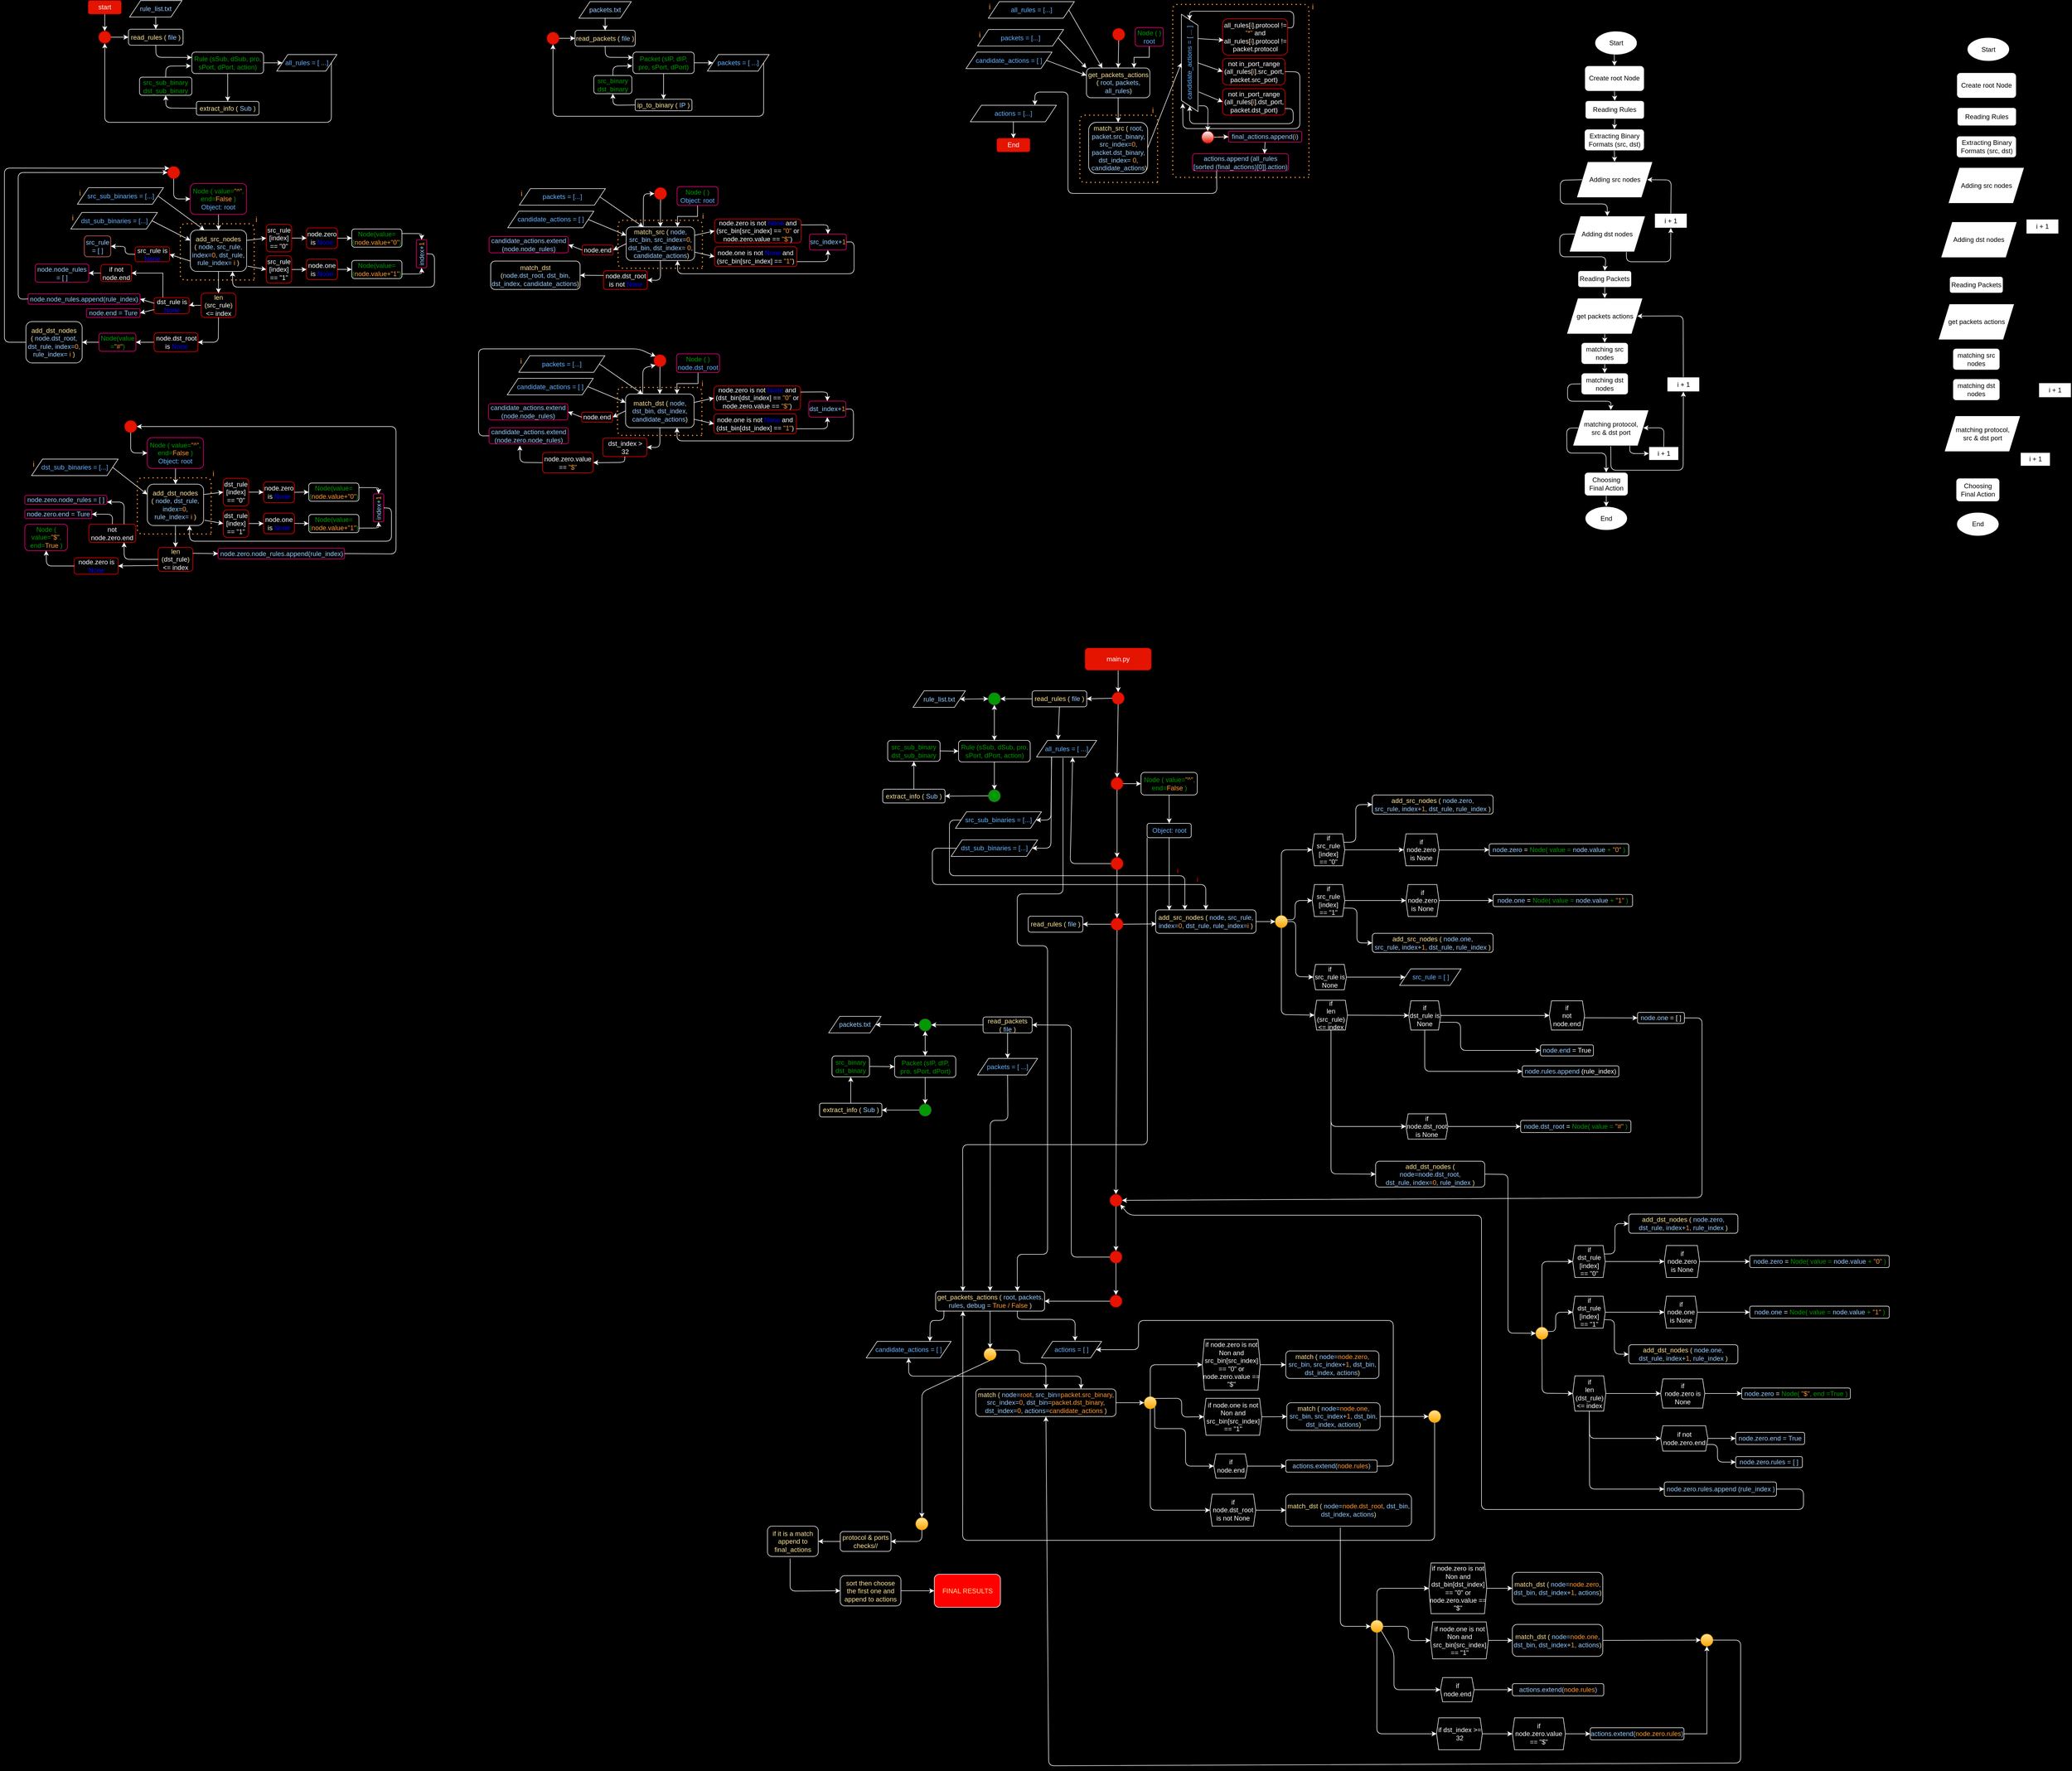 <mxfile version="13.7.3" type="device"><diagram id="C5RBs43oDa-KdzZeNtuy" name="Page-1"><mxGraphModel dx="2839" dy="1854" grid="0" gridSize="10" guides="1" tooltips="1" connect="1" arrows="1" fold="1" page="1" pageScale="1" pageWidth="827" pageHeight="1169" background="#000000" math="0" shadow="0"><root><mxCell id="WIyWlLk6GJQsqaUBKTNV-0"/><mxCell id="WIyWlLk6GJQsqaUBKTNV-1" parent="WIyWlLk6GJQsqaUBKTNV-0"/><mxCell id="YHvYhDKDPns-8mzJInHp-5" value="" style="edgeStyle=orthogonalEdgeStyle;rounded=0;orthogonalLoop=1;jettySize=auto;html=1;strokeColor=#FFFFFF;entryX=0.5;entryY=0;entryDx=0;entryDy=0;" parent="WIyWlLk6GJQsqaUBKTNV-1" source="WIyWlLk6GJQsqaUBKTNV-3" target="YHvYhDKDPns-8mzJInHp-7" edge="1"><mxGeometry relative="1" as="geometry"><mxPoint x="397" y="166" as="targetPoint"/></mxGeometry></mxCell><mxCell id="WIyWlLk6GJQsqaUBKTNV-3" value="main.py" style="rounded=1;whiteSpace=wrap;html=1;fontSize=12;glass=0;strokeWidth=1;shadow=0;fillColor=#e51400;strokeColor=#B20000;fontColor=#ffffff;" parent="WIyWlLk6GJQsqaUBKTNV-1" vertex="1"><mxGeometry x="337" y="57" width="120" height="40" as="geometry"/></mxCell><mxCell id="YHvYhDKDPns-8mzJInHp-0" value="&lt;font color=&quot;#ffe599&quot;&gt;read_rules (&amp;nbsp;&lt;/font&gt;&lt;font color=&quot;#99ccff&quot;&gt;file&amp;nbsp;&lt;/font&gt;&lt;font color=&quot;#ffe599&quot;&gt;)&lt;/font&gt;" style="rounded=1;whiteSpace=wrap;html=1;fillColor=none;strokeColor=#FFFFFF;" parent="WIyWlLk6GJQsqaUBKTNV-1" vertex="1"><mxGeometry x="241" y="134.5" width="99" height="29" as="geometry"/></mxCell><mxCell id="YHvYhDKDPns-8mzJInHp-1" value="&lt;font color=&quot;#99ccff&quot;&gt;rule_list.txt&lt;/font&gt;" style="shape=parallelogram;perimeter=parallelogramPerimeter;whiteSpace=wrap;html=1;fixedSize=1;fillColor=none;strokeColor=#FFFFFF;" parent="WIyWlLk6GJQsqaUBKTNV-1" vertex="1"><mxGeometry x="25" y="134.5" width="95" height="30" as="geometry"/></mxCell><mxCell id="YHvYhDKDPns-8mzJInHp-6" value="" style="endArrow=classic;startArrow=classic;html=1;strokeColor=#FFFFFF;exitX=1;exitY=0.5;exitDx=0;exitDy=0;entryX=0;entryY=0.5;entryDx=0;entryDy=0;" parent="WIyWlLk6GJQsqaUBKTNV-1" source="YHvYhDKDPns-8mzJInHp-1" target="YHvYhDKDPns-8mzJInHp-11" edge="1"><mxGeometry width="50" height="50" relative="1" as="geometry"><mxPoint x="155.5" y="229" as="sourcePoint"/><mxPoint x="35.5" y="149" as="targetPoint"/></mxGeometry></mxCell><mxCell id="YHvYhDKDPns-8mzJInHp-7" value="" style="ellipse;whiteSpace=wrap;html=1;aspect=fixed;strokeColor=#B20000;fillColor=#e51400;fontColor=#ffffff;" parent="WIyWlLk6GJQsqaUBKTNV-1" vertex="1"><mxGeometry x="386" y="137" width="22" height="22" as="geometry"/></mxCell><mxCell id="YHvYhDKDPns-8mzJInHp-8" value="" style="endArrow=classic;html=1;strokeColor=#FFFFFF;exitX=0;exitY=0.5;exitDx=0;exitDy=0;entryX=1;entryY=0.5;entryDx=0;entryDy=0;" parent="WIyWlLk6GJQsqaUBKTNV-1" source="YHvYhDKDPns-8mzJInHp-7" target="YHvYhDKDPns-8mzJInHp-0" edge="1"><mxGeometry width="50" height="50" relative="1" as="geometry"><mxPoint x="340" y="247" as="sourcePoint"/><mxPoint x="390" y="197" as="targetPoint"/></mxGeometry></mxCell><mxCell id="YHvYhDKDPns-8mzJInHp-9" value="" style="endArrow=classic;html=1;strokeColor=#FFFFFF;exitX=0.5;exitY=1;exitDx=0;exitDy=0;entryX=0.5;entryY=0;entryDx=0;entryDy=0;" parent="WIyWlLk6GJQsqaUBKTNV-1" source="YHvYhDKDPns-8mzJInHp-7" target="YHvYhDKDPns-8mzJInHp-34" edge="1"><mxGeometry width="50" height="50" relative="1" as="geometry"><mxPoint x="333" y="230" as="sourcePoint"/><mxPoint x="397" y="206" as="targetPoint"/></mxGeometry></mxCell><mxCell id="YHvYhDKDPns-8mzJInHp-10" value="" style="endArrow=classic;html=1;strokeColor=#FFFFFF;exitX=0.5;exitY=1;exitDx=0;exitDy=0;entryX=0.358;entryY=-0.045;entryDx=0;entryDy=0;entryPerimeter=0;" parent="WIyWlLk6GJQsqaUBKTNV-1" source="YHvYhDKDPns-8mzJInHp-0" target="YHvYhDKDPns-8mzJInHp-57" edge="1"><mxGeometry width="50" height="50" relative="1" as="geometry"><mxPoint x="235" y="253" as="sourcePoint"/><mxPoint x="292" y="188" as="targetPoint"/></mxGeometry></mxCell><mxCell id="YHvYhDKDPns-8mzJInHp-11" value="" style="ellipse;whiteSpace=wrap;html=1;aspect=fixed;strokeColor=#3A5431;fontColor=#ffffff;fillColor=#009900;" parent="WIyWlLk6GJQsqaUBKTNV-1" vertex="1"><mxGeometry x="161.5" y="138" width="22" height="22" as="geometry"/></mxCell><mxCell id="YHvYhDKDPns-8mzJInHp-20" value="" style="endArrow=classic;html=1;strokeColor=#FFFFFF;entryX=1;entryY=0.5;entryDx=0;entryDy=0;exitX=0;exitY=0.5;exitDx=0;exitDy=0;" parent="WIyWlLk6GJQsqaUBKTNV-1" source="YHvYhDKDPns-8mzJInHp-0" target="YHvYhDKDPns-8mzJInHp-11" edge="1"><mxGeometry width="50" height="50" relative="1" as="geometry"><mxPoint x="133" y="149" as="sourcePoint"/><mxPoint x="98" y="194" as="targetPoint"/></mxGeometry></mxCell><mxCell id="YHvYhDKDPns-8mzJInHp-22" value="&lt;font color=&quot;#009900&quot;&gt;Rule (sSub, dSub, pro, sPort, dPort, action)&lt;/font&gt;" style="rounded=1;whiteSpace=wrap;html=1;fillColor=none;strokeColor=#FFFFFF;" parent="WIyWlLk6GJQsqaUBKTNV-1" vertex="1"><mxGeometry x="107.5" y="224.5" width="130" height="39" as="geometry"/></mxCell><mxCell id="YHvYhDKDPns-8mzJInHp-24" value="&lt;font color=&quot;#009900&quot;&gt;src_sub_binary&lt;br&gt;dst_sub_binary&lt;/font&gt;" style="rounded=1;whiteSpace=wrap;html=1;fillColor=none;strokeColor=#FFFFFF;" parent="WIyWlLk6GJQsqaUBKTNV-1" vertex="1"><mxGeometry x="-21" y="224.5" width="95" height="38" as="geometry"/></mxCell><mxCell id="YHvYhDKDPns-8mzJInHp-25" value="" style="ellipse;whiteSpace=wrap;html=1;aspect=fixed;strokeColor=#3A5431;fontColor=#ffffff;fillColor=#009900;" parent="WIyWlLk6GJQsqaUBKTNV-1" vertex="1"><mxGeometry x="161.5" y="314" width="22" height="22" as="geometry"/></mxCell><mxCell id="YHvYhDKDPns-8mzJInHp-26" value="" style="endArrow=classic;html=1;strokeColor=#FFFFFF;exitX=0.5;exitY=1;exitDx=0;exitDy=0;entryX=0.5;entryY=0;entryDx=0;entryDy=0;" parent="WIyWlLk6GJQsqaUBKTNV-1" source="YHvYhDKDPns-8mzJInHp-22" target="YHvYhDKDPns-8mzJInHp-25" edge="1"><mxGeometry width="50" height="50" relative="1" as="geometry"><mxPoint x="172.5" y="282" as="sourcePoint"/><mxPoint x="273.5" y="218" as="targetPoint"/></mxGeometry></mxCell><mxCell id="YHvYhDKDPns-8mzJInHp-27" value="&lt;font color=&quot;#ffe599&quot;&gt;extract_info (&amp;nbsp;&lt;/font&gt;&lt;font color=&quot;#99ccff&quot;&gt;Sub&amp;nbsp;&lt;/font&gt;&lt;font color=&quot;#ffe599&quot;&gt;)&lt;/font&gt;" style="rounded=1;whiteSpace=wrap;html=1;fillColor=none;strokeColor=#FFFFFF;" parent="WIyWlLk6GJQsqaUBKTNV-1" vertex="1"><mxGeometry x="-30" y="313" width="113" height="25" as="geometry"/></mxCell><mxCell id="YHvYhDKDPns-8mzJInHp-29" value="" style="endArrow=classic;html=1;strokeColor=#FFFFFF;entryX=1;entryY=0.5;entryDx=0;entryDy=0;exitX=0;exitY=0.5;exitDx=0;exitDy=0;" parent="WIyWlLk6GJQsqaUBKTNV-1" source="YHvYhDKDPns-8mzJInHp-25" target="YHvYhDKDPns-8mzJInHp-27" edge="1"><mxGeometry width="50" height="50" relative="1" as="geometry"><mxPoint x="223.5" y="268" as="sourcePoint"/><mxPoint x="273.5" y="218" as="targetPoint"/></mxGeometry></mxCell><mxCell id="YHvYhDKDPns-8mzJInHp-31" value="" style="endArrow=classic;html=1;strokeColor=#FFFFFF;exitX=0.5;exitY=0;exitDx=0;exitDy=0;entryX=0.5;entryY=1;entryDx=0;entryDy=0;" parent="WIyWlLk6GJQsqaUBKTNV-1" source="YHvYhDKDPns-8mzJInHp-27" target="YHvYhDKDPns-8mzJInHp-24" edge="1"><mxGeometry width="50" height="50" relative="1" as="geometry"><mxPoint x="133.5" y="280" as="sourcePoint"/><mxPoint x="183.5" y="230" as="targetPoint"/></mxGeometry></mxCell><mxCell id="YHvYhDKDPns-8mzJInHp-32" value="" style="endArrow=classic;html=1;strokeColor=#FFFFFF;exitX=1;exitY=0.5;exitDx=0;exitDy=0;entryX=0;entryY=0.5;entryDx=0;entryDy=0;" parent="WIyWlLk6GJQsqaUBKTNV-1" source="YHvYhDKDPns-8mzJInHp-24" target="YHvYhDKDPns-8mzJInHp-22" edge="1"><mxGeometry width="50" height="50" relative="1" as="geometry"><mxPoint x="118.5" y="280" as="sourcePoint"/><mxPoint x="168.5" y="230" as="targetPoint"/></mxGeometry></mxCell><mxCell id="YHvYhDKDPns-8mzJInHp-33" value="" style="endArrow=classic;startArrow=classic;html=1;strokeColor=#FFFFFF;entryX=0.5;entryY=1;entryDx=0;entryDy=0;exitX=0.5;exitY=0;exitDx=0;exitDy=0;" parent="WIyWlLk6GJQsqaUBKTNV-1" source="YHvYhDKDPns-8mzJInHp-22" target="YHvYhDKDPns-8mzJInHp-11" edge="1"><mxGeometry width="50" height="50" relative="1" as="geometry"><mxPoint x="198.5" y="276" as="sourcePoint"/><mxPoint x="248.5" y="226" as="targetPoint"/></mxGeometry></mxCell><mxCell id="YHvYhDKDPns-8mzJInHp-34" value="" style="ellipse;whiteSpace=wrap;html=1;aspect=fixed;strokeColor=#B20000;fillColor=#e51400;fontColor=#ffffff;" parent="WIyWlLk6GJQsqaUBKTNV-1" vertex="1"><mxGeometry x="384" y="292" width="22" height="22" as="geometry"/></mxCell><mxCell id="YHvYhDKDPns-8mzJInHp-35" value="&lt;font color=&quot;#009900&quot;&gt;Node ( value=&lt;/font&gt;&lt;font color=&quot;#ff9933&quot;&gt;&quot;^&quot;&lt;/font&gt;&lt;font color=&quot;#009900&quot;&gt;, end=&lt;/font&gt;&lt;font color=&quot;#ff9933&quot;&gt;False&amp;nbsp;&lt;/font&gt;&lt;font color=&quot;#009900&quot;&gt;)&lt;/font&gt;" style="rounded=1;whiteSpace=wrap;html=1;fillColor=none;strokeColor=#FFFFFF;" parent="WIyWlLk6GJQsqaUBKTNV-1" vertex="1"><mxGeometry x="438.5" y="282.5" width="102" height="41" as="geometry"/></mxCell><mxCell id="YHvYhDKDPns-8mzJInHp-36" value="" style="endArrow=classic;html=1;strokeColor=#FFFFFF;exitX=1;exitY=0.5;exitDx=0;exitDy=0;entryX=0;entryY=0.5;entryDx=0;entryDy=0;" parent="WIyWlLk6GJQsqaUBKTNV-1" source="YHvYhDKDPns-8mzJInHp-34" target="YHvYhDKDPns-8mzJInHp-35" edge="1"><mxGeometry width="50" height="50" relative="1" as="geometry"><mxPoint x="336" y="316" as="sourcePoint"/><mxPoint x="386" y="266" as="targetPoint"/></mxGeometry></mxCell><mxCell id="YHvYhDKDPns-8mzJInHp-40" value="" style="endArrow=classic;html=1;strokeColor=#FFFFFF;exitX=0.5;exitY=1;exitDx=0;exitDy=0;entryX=0.5;entryY=0;entryDx=0;entryDy=0;" parent="WIyWlLk6GJQsqaUBKTNV-1" source="YHvYhDKDPns-8mzJInHp-35" target="YHvYhDKDPns-8mzJInHp-41" edge="1"><mxGeometry width="50" height="50" relative="1" as="geometry"><mxPoint x="513.5" y="311" as="sourcePoint"/><mxPoint x="505" y="364.5" as="targetPoint"/></mxGeometry></mxCell><mxCell id="YHvYhDKDPns-8mzJInHp-41" value="&lt;font color=&quot;#66b2ff&quot;&gt;Object: root&lt;/font&gt;" style="rounded=1;whiteSpace=wrap;html=1;fillColor=none;strokeColor=#FFFFFF;" parent="WIyWlLk6GJQsqaUBKTNV-1" vertex="1"><mxGeometry x="449.5" y="375" width="80" height="26" as="geometry"/></mxCell><mxCell id="YHvYhDKDPns-8mzJInHp-42" value="" style="endArrow=classic;html=1;strokeColor=#FFFFFF;exitX=0.5;exitY=1;exitDx=0;exitDy=0;entryX=0.5;entryY=0;entryDx=0;entryDy=0;" parent="WIyWlLk6GJQsqaUBKTNV-1" source="YHvYhDKDPns-8mzJInHp-34" target="YHvYhDKDPns-8mzJInHp-44" edge="1"><mxGeometry width="50" height="50" relative="1" as="geometry"><mxPoint x="396.71" y="361" as="sourcePoint"/><mxPoint x="397" y="427" as="targetPoint"/></mxGeometry></mxCell><mxCell id="YHvYhDKDPns-8mzJInHp-44" value="" style="ellipse;whiteSpace=wrap;html=1;aspect=fixed;strokeColor=#B20000;fillColor=#e51400;fontColor=#ffffff;" parent="WIyWlLk6GJQsqaUBKTNV-1" vertex="1"><mxGeometry x="384" y="437" width="22" height="22" as="geometry"/></mxCell><mxCell id="YHvYhDKDPns-8mzJInHp-47" value="" style="endArrow=classic;html=1;strokeColor=#FFFFFF;exitX=0;exitY=0.5;exitDx=0;exitDy=0;entryX=0.601;entryY=1.021;entryDx=0;entryDy=0;entryPerimeter=0;" parent="WIyWlLk6GJQsqaUBKTNV-1" source="YHvYhDKDPns-8mzJInHp-44" target="YHvYhDKDPns-8mzJInHp-57" edge="1"><mxGeometry width="50" height="50" relative="1" as="geometry"><mxPoint x="254" y="355" as="sourcePoint"/><mxPoint x="313" y="308" as="targetPoint"/><Array as="points"><mxPoint x="310" y="448"/></Array></mxGeometry></mxCell><mxCell id="YHvYhDKDPns-8mzJInHp-48" value="" style="endArrow=classic;html=1;strokeColor=#FFFFFF;entryX=1;entryY=0.5;entryDx=0;entryDy=0;exitX=0.25;exitY=1;exitDx=0;exitDy=0;" parent="WIyWlLk6GJQsqaUBKTNV-1" source="YHvYhDKDPns-8mzJInHp-57" target="YHvYhDKDPns-8mzJInHp-58" edge="1"><mxGeometry width="50" height="50" relative="1" as="geometry"><mxPoint x="275" y="286" as="sourcePoint"/><mxPoint x="251" y="368.5" as="targetPoint"/><Array as="points"><mxPoint x="275" y="369"/></Array></mxGeometry></mxCell><mxCell id="YHvYhDKDPns-8mzJInHp-49" value="" style="endArrow=classic;html=1;strokeColor=#FFFFFF;entryX=1;entryY=0.5;entryDx=0;entryDy=0;exitX=0.25;exitY=1;exitDx=0;exitDy=0;" parent="WIyWlLk6GJQsqaUBKTNV-1" source="YHvYhDKDPns-8mzJInHp-57" target="YHvYhDKDPns-8mzJInHp-59" edge="1"><mxGeometry width="50" height="50" relative="1" as="geometry"><mxPoint x="275" y="368" as="sourcePoint"/><mxPoint x="251" y="419.5" as="targetPoint"/><Array as="points"><mxPoint x="275" y="420"/></Array></mxGeometry></mxCell><mxCell id="YHvYhDKDPns-8mzJInHp-50" value="" style="ellipse;whiteSpace=wrap;html=1;aspect=fixed;strokeColor=#B20000;fillColor=#e51400;fontColor=#ffffff;" parent="WIyWlLk6GJQsqaUBKTNV-1" vertex="1"><mxGeometry x="384" y="547" width="22" height="22" as="geometry"/></mxCell><mxCell id="YHvYhDKDPns-8mzJInHp-51" value="" style="endArrow=classic;html=1;strokeColor=#FFFFFF;exitX=0.5;exitY=1;exitDx=0;exitDy=0;entryX=0.5;entryY=0;entryDx=0;entryDy=0;" parent="WIyWlLk6GJQsqaUBKTNV-1" source="YHvYhDKDPns-8mzJInHp-44" target="YHvYhDKDPns-8mzJInHp-50" edge="1"><mxGeometry width="50" height="50" relative="1" as="geometry"><mxPoint x="459.0" y="459" as="sourcePoint"/><mxPoint x="457" y="553" as="targetPoint"/></mxGeometry></mxCell><mxCell id="YHvYhDKDPns-8mzJInHp-54" value="&lt;font color=&quot;#ffe599&quot;&gt;add_src_nodes (&amp;nbsp;&lt;/font&gt;&lt;font color=&quot;#99ccff&quot;&gt;node, src_rule, index=&lt;/font&gt;&lt;font color=&quot;#ff9933&quot;&gt;0&lt;/font&gt;&lt;font color=&quot;#99ccff&quot;&gt;, dst_rule, rule_index=&lt;/font&gt;&lt;font color=&quot;#ff9933&quot;&gt;i&amp;nbsp;&lt;/font&gt;&lt;font color=&quot;#ffe599&quot;&gt;)&lt;/font&gt;" style="rounded=1;whiteSpace=wrap;html=1;fillColor=none;strokeColor=#FFFFFF;" parent="WIyWlLk6GJQsqaUBKTNV-1" vertex="1"><mxGeometry x="465" y="532" width="182" height="42.5" as="geometry"/></mxCell><mxCell id="YHvYhDKDPns-8mzJInHp-55" value="" style="endArrow=classic;html=1;strokeColor=#FFFFFF;exitX=0;exitY=0.5;exitDx=0;exitDy=0;entryX=0.291;entryY=0;entryDx=0;entryDy=0;entryPerimeter=0;" parent="WIyWlLk6GJQsqaUBKTNV-1" source="YHvYhDKDPns-8mzJInHp-58" target="YHvYhDKDPns-8mzJInHp-54" edge="1"><mxGeometry width="50" height="50" relative="1" as="geometry"><mxPoint x="106" y="369" as="sourcePoint"/><mxPoint x="532" y="470" as="targetPoint"/><Array as="points"><mxPoint x="91" y="369"/><mxPoint x="91" y="470"/><mxPoint x="518" y="470"/></Array></mxGeometry></mxCell><mxCell id="YHvYhDKDPns-8mzJInHp-56" value="" style="endArrow=classic;html=1;strokeColor=#FFFFFF;exitX=1;exitY=0.5;exitDx=0;exitDy=0;entryX=0.007;entryY=0.598;entryDx=0;entryDy=0;entryPerimeter=0;" parent="WIyWlLk6GJQsqaUBKTNV-1" source="YHvYhDKDPns-8mzJInHp-50" target="YHvYhDKDPns-8mzJInHp-54" edge="1"><mxGeometry width="50" height="50" relative="1" as="geometry"><mxPoint x="278" y="524" as="sourcePoint"/><mxPoint x="419" y="593" as="targetPoint"/></mxGeometry></mxCell><mxCell id="YHvYhDKDPns-8mzJInHp-57" value="&lt;span style=&quot;color: rgb(102 , 178 , 255)&quot;&gt;all_rules = [ ...]&lt;/span&gt;" style="shape=parallelogram;perimeter=parallelogramPerimeter;whiteSpace=wrap;html=1;fixedSize=1;fillColor=none;strokeColor=#FFFFFF;" parent="WIyWlLk6GJQsqaUBKTNV-1" vertex="1"><mxGeometry x="249" y="224.5" width="109" height="30" as="geometry"/></mxCell><mxCell id="YHvYhDKDPns-8mzJInHp-58" value="&lt;span style=&quot;color: rgb(102 , 178 , 255)&quot;&gt;src_sub_binaries = [...]&lt;/span&gt;" style="shape=parallelogram;perimeter=parallelogramPerimeter;whiteSpace=wrap;html=1;fixedSize=1;fillColor=none;strokeColor=#FFFFFF;" parent="WIyWlLk6GJQsqaUBKTNV-1" vertex="1"><mxGeometry x="102" y="354" width="156" height="30" as="geometry"/></mxCell><mxCell id="YHvYhDKDPns-8mzJInHp-59" value="&lt;span style=&quot;color: rgb(102 , 178 , 255)&quot;&gt;dst_sub_binaries = [...]&lt;/span&gt;" style="shape=parallelogram;perimeter=parallelogramPerimeter;whiteSpace=wrap;html=1;fixedSize=1;fillColor=none;strokeColor=#FFFFFF;" parent="WIyWlLk6GJQsqaUBKTNV-1" vertex="1"><mxGeometry x="94" y="405" width="157" height="30" as="geometry"/></mxCell><mxCell id="YHvYhDKDPns-8mzJInHp-60" value="" style="endArrow=classic;html=1;strokeColor=#FFFFFF;exitX=0.5;exitY=1;exitDx=0;exitDy=0;entryX=0.135;entryY=0.02;entryDx=0;entryDy=0;entryPerimeter=0;" parent="WIyWlLk6GJQsqaUBKTNV-1" source="YHvYhDKDPns-8mzJInHp-41" target="YHvYhDKDPns-8mzJInHp-54" edge="1"><mxGeometry width="50" height="50" relative="1" as="geometry"><mxPoint x="476" y="518" as="sourcePoint"/><mxPoint x="531" y="527" as="targetPoint"/></mxGeometry></mxCell><mxCell id="YHvYhDKDPns-8mzJInHp-68" value="" style="endArrow=classic;html=1;strokeColor=#FFFFFF;exitX=0;exitY=0.5;exitDx=0;exitDy=0;entryX=0.5;entryY=0;entryDx=0;entryDy=0;" parent="WIyWlLk6GJQsqaUBKTNV-1" source="YHvYhDKDPns-8mzJInHp-59" target="YHvYhDKDPns-8mzJInHp-54" edge="1"><mxGeometry width="50" height="50" relative="1" as="geometry"><mxPoint x="110" y="516" as="sourcePoint"/><mxPoint x="588" y="486" as="targetPoint"/><Array as="points"><mxPoint x="60" y="420"/><mxPoint x="60" y="486"/><mxPoint x="556" y="486"/></Array></mxGeometry></mxCell><mxCell id="YHvYhDKDPns-8mzJInHp-73" value="&lt;font color=&quot;#ff0000&quot;&gt;i&lt;/font&gt;" style="text;html=1;strokeColor=none;fillColor=none;align=center;verticalAlign=middle;whiteSpace=wrap;rounded=0;" parent="WIyWlLk6GJQsqaUBKTNV-1" vertex="1"><mxGeometry x="532" y="468" width="17.5" height="18" as="geometry"/></mxCell><mxCell id="YHvYhDKDPns-8mzJInHp-74" value="&lt;font color=&quot;#ff0000&quot;&gt;i&lt;/font&gt;" style="text;html=1;strokeColor=none;fillColor=none;align=center;verticalAlign=middle;whiteSpace=wrap;rounded=0;" parent="WIyWlLk6GJQsqaUBKTNV-1" vertex="1"><mxGeometry x="496" y="452" width="17.5" height="18" as="geometry"/></mxCell><mxCell id="YHvYhDKDPns-8mzJInHp-75" value="" style="ellipse;whiteSpace=wrap;html=1;aspect=fixed;strokeColor=#d79b00;gradientColor=#ffa500;fillColor=#FFE599;" parent="WIyWlLk6GJQsqaUBKTNV-1" vertex="1"><mxGeometry x="682" y="542.25" width="22" height="22" as="geometry"/></mxCell><mxCell id="YHvYhDKDPns-8mzJInHp-76" value="" style="endArrow=classic;html=1;strokeColor=#FFFFFF;exitX=1;exitY=0.5;exitDx=0;exitDy=0;entryX=0;entryY=0.5;entryDx=0;entryDy=0;" parent="WIyWlLk6GJQsqaUBKTNV-1" source="YHvYhDKDPns-8mzJInHp-54" target="YHvYhDKDPns-8mzJInHp-75" edge="1"><mxGeometry width="50" height="50" relative="1" as="geometry"><mxPoint x="679" y="449" as="sourcePoint"/><mxPoint x="729" y="399" as="targetPoint"/></mxGeometry></mxCell><mxCell id="YHvYhDKDPns-8mzJInHp-79" value="&lt;font color=&quot;#ffffff&quot;&gt;if&lt;br&gt;src_rule [index]&lt;br&gt;== &quot;0&quot;&lt;/font&gt;" style="shape=hexagon;perimeter=hexagonPerimeter2;whiteSpace=wrap;html=1;fixedSize=1;strokeColor=#FFFFFF;fillColor=none;size=4.0;" parent="WIyWlLk6GJQsqaUBKTNV-1" vertex="1"><mxGeometry x="749" y="394" width="59" height="58" as="geometry"/></mxCell><mxCell id="YHvYhDKDPns-8mzJInHp-80" value="&lt;font color=&quot;#ffffff&quot;&gt;if&lt;br&gt;node.zero is None&lt;/font&gt;" style="shape=hexagon;perimeter=hexagonPerimeter2;whiteSpace=wrap;html=1;fixedSize=1;strokeColor=#FFFFFF;fillColor=none;size=4.0;" parent="WIyWlLk6GJQsqaUBKTNV-1" vertex="1"><mxGeometry x="915" y="394" width="64" height="58" as="geometry"/></mxCell><mxCell id="YHvYhDKDPns-8mzJInHp-81" value="&lt;font color=&quot;#99ccff&quot;&gt;node.zero &lt;/font&gt;&lt;font color=&quot;#ffffff&quot;&gt;=&lt;/font&gt;&lt;font color=&quot;#99ccff&quot;&gt;&amp;nbsp;&lt;/font&gt;&lt;font color=&quot;#009900&quot;&gt;Node( value = &lt;/font&gt;&lt;font color=&quot;#99ccff&quot;&gt;node.value&lt;/font&gt;&lt;font color=&quot;#009900&quot;&gt; + &lt;/font&gt;&lt;font color=&quot;#ff9933&quot;&gt;&quot;0&quot;&amp;nbsp;&lt;/font&gt;&lt;font color=&quot;#009900&quot;&gt;)&lt;/font&gt;" style="rounded=1;whiteSpace=wrap;html=1;fillColor=none;strokeColor=#FFFFFF;" parent="WIyWlLk6GJQsqaUBKTNV-1" vertex="1"><mxGeometry x="1070" y="412" width="253" height="22" as="geometry"/></mxCell><mxCell id="YHvYhDKDPns-8mzJInHp-82" value="" style="endArrow=classic;html=1;strokeColor=#FFFFFF;exitX=0.5;exitY=0;exitDx=0;exitDy=0;entryX=0;entryY=0.5;entryDx=0;entryDy=0;" parent="WIyWlLk6GJQsqaUBKTNV-1" source="YHvYhDKDPns-8mzJInHp-75" target="YHvYhDKDPns-8mzJInHp-79" edge="1"><mxGeometry width="50" height="50" relative="1" as="geometry"><mxPoint x="692" y="565" as="sourcePoint"/><mxPoint x="693" y="425" as="targetPoint"/><Array as="points"><mxPoint x="693" y="423"/></Array></mxGeometry></mxCell><mxCell id="YHvYhDKDPns-8mzJInHp-83" value="" style="endArrow=classic;html=1;strokeColor=#FFFFFF;exitX=1;exitY=0.5;exitDx=0;exitDy=0;entryX=0;entryY=0.5;entryDx=0;entryDy=0;" parent="WIyWlLk6GJQsqaUBKTNV-1" source="YHvYhDKDPns-8mzJInHp-79" target="YHvYhDKDPns-8mzJInHp-80" edge="1"><mxGeometry width="50" height="50" relative="1" as="geometry"><mxPoint x="861" y="423" as="sourcePoint"/><mxPoint x="953" y="486" as="targetPoint"/></mxGeometry></mxCell><mxCell id="YHvYhDKDPns-8mzJInHp-84" value="" style="endArrow=classic;html=1;strokeColor=#FFFFFF;entryX=0;entryY=0.5;entryDx=0;entryDy=0;exitX=1;exitY=0.5;exitDx=0;exitDy=0;" parent="WIyWlLk6GJQsqaUBKTNV-1" source="YHvYhDKDPns-8mzJInHp-80" target="YHvYhDKDPns-8mzJInHp-81" edge="1"><mxGeometry width="50" height="50" relative="1" as="geometry"><mxPoint x="869" y="544" as="sourcePoint"/><mxPoint x="919" y="494" as="targetPoint"/></mxGeometry></mxCell><mxCell id="YHvYhDKDPns-8mzJInHp-89" value="&lt;font color=&quot;#ffe599&quot;&gt;add_src_nodes (&amp;nbsp;&lt;/font&gt;&lt;font color=&quot;#99ccff&quot;&gt;node.zero, src_rule,&amp;nbsp;&lt;/font&gt;&lt;font color=&quot;#99ccff&quot;&gt;index+&lt;/font&gt;&lt;font color=&quot;#ff9933&quot;&gt;1&lt;/font&gt;&lt;font color=&quot;#99ccff&quot;&gt;, dst_rule,&amp;nbsp;&lt;/font&gt;&lt;span style=&quot;color: rgb(153 , 204 , 255)&quot;&gt;rule_index&lt;/span&gt;&lt;font color=&quot;#ff9933&quot;&gt;&amp;nbsp;&lt;/font&gt;&lt;font color=&quot;#ffe599&quot;&gt;)&lt;/font&gt;" style="rounded=1;whiteSpace=wrap;html=1;fillColor=none;strokeColor=#FFFFFF;" parent="WIyWlLk6GJQsqaUBKTNV-1" vertex="1"><mxGeometry x="858" y="323.5" width="219" height="34.75" as="geometry"/></mxCell><mxCell id="YHvYhDKDPns-8mzJInHp-90" value="" style="endArrow=classic;html=1;strokeColor=#FFFFFF;entryX=0;entryY=0.5;entryDx=0;entryDy=0;exitX=1;exitY=0.25;exitDx=0;exitDy=0;" parent="WIyWlLk6GJQsqaUBKTNV-1" source="YHvYhDKDPns-8mzJInHp-79" target="YHvYhDKDPns-8mzJInHp-89" edge="1"><mxGeometry width="50" height="50" relative="1" as="geometry"><mxPoint x="813" y="374" as="sourcePoint"/><mxPoint x="664" y="362" as="targetPoint"/><Array as="points"><mxPoint x="828" y="409"/><mxPoint x="828" y="341"/></Array></mxGeometry></mxCell><mxCell id="YHvYhDKDPns-8mzJInHp-93" value="&lt;font color=&quot;#ffffff&quot;&gt;if&lt;br&gt;src_rule [index]&lt;br&gt;== &quot;1&quot;&lt;/font&gt;" style="shape=hexagon;perimeter=hexagonPerimeter2;whiteSpace=wrap;html=1;fixedSize=1;strokeColor=#FFFFFF;fillColor=none;size=4.0;" parent="WIyWlLk6GJQsqaUBKTNV-1" vertex="1"><mxGeometry x="749" y="486" width="59" height="58" as="geometry"/></mxCell><mxCell id="YHvYhDKDPns-8mzJInHp-94" value="&lt;font color=&quot;#ffffff&quot;&gt;if&lt;br&gt;node.zero is None&lt;/font&gt;" style="shape=hexagon;perimeter=hexagonPerimeter2;whiteSpace=wrap;html=1;fixedSize=1;strokeColor=#FFFFFF;fillColor=none;size=4.0;" parent="WIyWlLk6GJQsqaUBKTNV-1" vertex="1"><mxGeometry x="919" y="486" width="60" height="58" as="geometry"/></mxCell><mxCell id="YHvYhDKDPns-8mzJInHp-95" value="&lt;font color=&quot;#99ccff&quot;&gt;node.one&amp;nbsp;&lt;/font&gt;&lt;font color=&quot;#ffffff&quot;&gt;=&lt;/font&gt;&lt;font color=&quot;#99ccff&quot;&gt;&amp;nbsp;&lt;/font&gt;&lt;font color=&quot;#009900&quot;&gt;Node( value = &lt;/font&gt;&lt;font color=&quot;#99ccff&quot;&gt;node.value&lt;/font&gt;&lt;font color=&quot;#009900&quot;&gt; + &lt;/font&gt;&lt;font color=&quot;#ff9933&quot;&gt;&quot;1&quot;&amp;nbsp;&lt;/font&gt;&lt;font color=&quot;#009900&quot;&gt;)&lt;/font&gt;" style="rounded=1;whiteSpace=wrap;html=1;fillColor=none;strokeColor=#FFFFFF;" parent="WIyWlLk6GJQsqaUBKTNV-1" vertex="1"><mxGeometry x="1077" y="504" width="253" height="22" as="geometry"/></mxCell><mxCell id="YHvYhDKDPns-8mzJInHp-96" value="" style="endArrow=classic;html=1;strokeColor=#FFFFFF;exitX=1;exitY=0.5;exitDx=0;exitDy=0;entryX=0;entryY=0.5;entryDx=0;entryDy=0;" parent="WIyWlLk6GJQsqaUBKTNV-1" source="YHvYhDKDPns-8mzJInHp-93" target="YHvYhDKDPns-8mzJInHp-94" edge="1"><mxGeometry width="50" height="50" relative="1" as="geometry"><mxPoint x="861" y="515" as="sourcePoint"/><mxPoint x="953" y="578" as="targetPoint"/></mxGeometry></mxCell><mxCell id="YHvYhDKDPns-8mzJInHp-97" value="" style="endArrow=classic;html=1;strokeColor=#FFFFFF;entryX=0;entryY=0.5;entryDx=0;entryDy=0;exitX=1;exitY=0.5;exitDx=0;exitDy=0;" parent="WIyWlLk6GJQsqaUBKTNV-1" source="YHvYhDKDPns-8mzJInHp-94" target="YHvYhDKDPns-8mzJInHp-95" edge="1"><mxGeometry width="50" height="50" relative="1" as="geometry"><mxPoint x="869" y="636" as="sourcePoint"/><mxPoint x="919" y="586" as="targetPoint"/></mxGeometry></mxCell><mxCell id="YHvYhDKDPns-8mzJInHp-98" value="" style="endArrow=classic;html=1;strokeColor=#FFFFFF;exitX=0.948;exitY=0.352;exitDx=0;exitDy=0;exitPerimeter=0;entryX=0;entryY=0.5;entryDx=0;entryDy=0;" parent="WIyWlLk6GJQsqaUBKTNV-1" source="YHvYhDKDPns-8mzJInHp-75" target="YHvYhDKDPns-8mzJInHp-93" edge="1"><mxGeometry width="50" height="50" relative="1" as="geometry"><mxPoint x="863" y="549" as="sourcePoint"/><mxPoint x="913" y="499" as="targetPoint"/><Array as="points"><mxPoint x="718" y="550"/><mxPoint x="718" y="515"/></Array></mxGeometry></mxCell><mxCell id="YHvYhDKDPns-8mzJInHp-99" value="&lt;font color=&quot;#ffe599&quot;&gt;add_src_nodes (&amp;nbsp;&lt;/font&gt;&lt;font color=&quot;#99ccff&quot;&gt;node.one, src_rule,&amp;nbsp;&lt;/font&gt;&lt;font color=&quot;#99ccff&quot;&gt;index+&lt;/font&gt;&lt;font color=&quot;#ff9933&quot;&gt;1&lt;/font&gt;&lt;font color=&quot;#99ccff&quot;&gt;, dst_rule,&amp;nbsp;&lt;/font&gt;&lt;span style=&quot;color: rgb(153 , 204 , 255)&quot;&gt;rule_index&lt;/span&gt;&lt;font color=&quot;#ff9933&quot;&gt;&amp;nbsp;&lt;/font&gt;&lt;font color=&quot;#ffe599&quot;&gt;)&lt;/font&gt;" style="rounded=1;whiteSpace=wrap;html=1;fillColor=none;strokeColor=#FFFFFF;" parent="WIyWlLk6GJQsqaUBKTNV-1" vertex="1"><mxGeometry x="858" y="574.5" width="219" height="34.75" as="geometry"/></mxCell><mxCell id="YHvYhDKDPns-8mzJInHp-100" value="" style="endArrow=classic;html=1;strokeColor=#FFFFFF;entryX=0;entryY=0.5;entryDx=0;entryDy=0;exitX=1;exitY=0.75;exitDx=0;exitDy=0;" parent="WIyWlLk6GJQsqaUBKTNV-1" source="YHvYhDKDPns-8mzJInHp-93" target="YHvYhDKDPns-8mzJInHp-99" edge="1"><mxGeometry width="50" height="50" relative="1" as="geometry"><mxPoint x="737" y="638" as="sourcePoint"/><mxPoint x="787" y="588" as="targetPoint"/><Array as="points"><mxPoint x="830" y="529"/><mxPoint x="830" y="592"/></Array></mxGeometry></mxCell><mxCell id="YHvYhDKDPns-8mzJInHp-101" value="&lt;font color=&quot;#ffffff&quot;&gt;if&lt;br&gt;src_rule is None&lt;/font&gt;" style="shape=hexagon;perimeter=hexagonPerimeter2;whiteSpace=wrap;html=1;fixedSize=1;strokeColor=#FFFFFF;fillColor=none;size=4.0;" parent="WIyWlLk6GJQsqaUBKTNV-1" vertex="1"><mxGeometry x="751" y="631" width="60" height="46" as="geometry"/></mxCell><mxCell id="YHvYhDKDPns-8mzJInHp-102" value="" style="endArrow=classic;html=1;strokeColor=#FFFFFF;exitX=1;exitY=0.5;exitDx=0;exitDy=0;entryX=0;entryY=0.5;entryDx=0;entryDy=0;" parent="WIyWlLk6GJQsqaUBKTNV-1" source="YHvYhDKDPns-8mzJInHp-75" target="YHvYhDKDPns-8mzJInHp-101" edge="1"><mxGeometry width="50" height="50" relative="1" as="geometry"><mxPoint x="807" y="578" as="sourcePoint"/><mxPoint x="704" y="655" as="targetPoint"/><Array as="points"><mxPoint x="719" y="553"/><mxPoint x="719" y="653"/></Array></mxGeometry></mxCell><mxCell id="YHvYhDKDPns-8mzJInHp-103" value="&lt;span style=&quot;color: rgb(102 , 178 , 255)&quot;&gt;src_rule = [ ]&lt;/span&gt;" style="shape=parallelogram;perimeter=parallelogramPerimeter;whiteSpace=wrap;html=1;fixedSize=1;fillColor=none;strokeColor=#FFFFFF;" parent="WIyWlLk6GJQsqaUBKTNV-1" vertex="1"><mxGeometry x="907.5" y="639" width="111.5" height="30" as="geometry"/></mxCell><mxCell id="YHvYhDKDPns-8mzJInHp-104" value="" style="endArrow=classic;html=1;strokeColor=#FFFFFF;exitX=1;exitY=0.5;exitDx=0;exitDy=0;entryX=0;entryY=0.5;entryDx=0;entryDy=0;" parent="WIyWlLk6GJQsqaUBKTNV-1" source="YHvYhDKDPns-8mzJInHp-101" target="YHvYhDKDPns-8mzJInHp-103" edge="1"><mxGeometry width="50" height="50" relative="1" as="geometry"><mxPoint x="864" y="654" as="sourcePoint"/><mxPoint x="857" y="602" as="targetPoint"/></mxGeometry></mxCell><mxCell id="YHvYhDKDPns-8mzJInHp-105" value="&lt;font color=&quot;#ffffff&quot;&gt;if&lt;br&gt;len (src_rule) &amp;lt;= index&lt;br&gt;&lt;/font&gt;" style="shape=hexagon;perimeter=hexagonPerimeter2;whiteSpace=wrap;html=1;fixedSize=1;strokeColor=#FFFFFF;fillColor=none;size=4.0;" parent="WIyWlLk6GJQsqaUBKTNV-1" vertex="1"><mxGeometry x="753" y="696" width="60" height="54" as="geometry"/></mxCell><mxCell id="YHvYhDKDPns-8mzJInHp-107" value="" style="endArrow=classic;html=1;strokeColor=#FFFFFF;exitX=1;exitY=0.5;exitDx=0;exitDy=0;entryX=0;entryY=0.5;entryDx=0;entryDy=0;" parent="WIyWlLk6GJQsqaUBKTNV-1" source="YHvYhDKDPns-8mzJInHp-105" target="YHvYhDKDPns-8mzJInHp-111" edge="1"><mxGeometry width="50" height="50" relative="1" as="geometry"><mxPoint x="866" y="723.0" as="sourcePoint"/><mxPoint x="899" y="722" as="targetPoint"/></mxGeometry></mxCell><mxCell id="YHvYhDKDPns-8mzJInHp-108" value="" style="endArrow=classic;html=1;strokeColor=#FFFFFF;exitX=0.5;exitY=1;exitDx=0;exitDy=0;entryX=0;entryY=0.5;entryDx=0;entryDy=0;" parent="WIyWlLk6GJQsqaUBKTNV-1" source="YHvYhDKDPns-8mzJInHp-75" target="YHvYhDKDPns-8mzJInHp-105" edge="1"><mxGeometry width="50" height="50" relative="1" as="geometry"><mxPoint x="949" y="636" as="sourcePoint"/><mxPoint x="999" y="586" as="targetPoint"/><Array as="points"><mxPoint x="693" y="722"/></Array></mxGeometry></mxCell><mxCell id="YHvYhDKDPns-8mzJInHp-111" value="&lt;font color=&quot;#ffffff&quot;&gt;if&lt;br&gt;dst_rule is None&lt;/font&gt;" style="shape=hexagon;perimeter=hexagonPerimeter2;whiteSpace=wrap;html=1;fixedSize=1;strokeColor=#FFFFFF;fillColor=none;size=4.0;" parent="WIyWlLk6GJQsqaUBKTNV-1" vertex="1"><mxGeometry x="924" y="697" width="58" height="53" as="geometry"/></mxCell><mxCell id="YHvYhDKDPns-8mzJInHp-112" value="&lt;font color=&quot;#ffffff&quot;&gt;if&lt;br&gt;not node.end&lt;/font&gt;" style="shape=hexagon;perimeter=hexagonPerimeter2;whiteSpace=wrap;html=1;fixedSize=1;strokeColor=#FFFFFF;fillColor=none;size=4.0;" parent="WIyWlLk6GJQsqaUBKTNV-1" vertex="1"><mxGeometry x="1179" y="697" width="64" height="53" as="geometry"/></mxCell><mxCell id="YHvYhDKDPns-8mzJInHp-114" value="" style="endArrow=classic;html=1;strokeColor=#FFFFFF;exitX=1;exitY=0.5;exitDx=0;exitDy=0;entryX=0;entryY=0.5;entryDx=0;entryDy=0;" parent="WIyWlLk6GJQsqaUBKTNV-1" source="YHvYhDKDPns-8mzJInHp-111" target="YHvYhDKDPns-8mzJInHp-112" edge="1"><mxGeometry width="50" height="50" relative="1" as="geometry"><mxPoint x="876" y="733" as="sourcePoint"/><mxPoint x="910" y="733.5" as="targetPoint"/></mxGeometry></mxCell><mxCell id="YHvYhDKDPns-8mzJInHp-116" value="&lt;font color=&quot;#99ccff&quot;&gt;node.one &lt;/font&gt;&lt;font color=&quot;#ffffff&quot;&gt;= [ ]&lt;/font&gt;" style="rounded=1;whiteSpace=wrap;html=1;fillColor=none;strokeColor=#FFFFFF;" parent="WIyWlLk6GJQsqaUBKTNV-1" vertex="1"><mxGeometry x="1339" y="718" width="85" height="20" as="geometry"/></mxCell><mxCell id="YHvYhDKDPns-8mzJInHp-117" value="" style="endArrow=classic;html=1;strokeColor=#FFFFFF;exitX=0.989;exitY=0.58;exitDx=0;exitDy=0;exitPerimeter=0;entryX=0;entryY=0.5;entryDx=0;entryDy=0;" parent="WIyWlLk6GJQsqaUBKTNV-1" source="YHvYhDKDPns-8mzJInHp-112" target="YHvYhDKDPns-8mzJInHp-116" edge="1"><mxGeometry width="50" height="50" relative="1" as="geometry"><mxPoint x="1161" y="643" as="sourcePoint"/><mxPoint x="1211" y="593" as="targetPoint"/></mxGeometry></mxCell><mxCell id="YHvYhDKDPns-8mzJInHp-118" value="&lt;font color=&quot;#99ccff&quot;&gt;node.end&amp;nbsp;&lt;/font&gt;&lt;font color=&quot;#ffffff&quot;&gt;= True&lt;/font&gt;" style="rounded=1;whiteSpace=wrap;html=1;fillColor=none;strokeColor=#FFFFFF;" parent="WIyWlLk6GJQsqaUBKTNV-1" vertex="1"><mxGeometry x="1163" y="777" width="96" height="20" as="geometry"/></mxCell><mxCell id="YHvYhDKDPns-8mzJInHp-119" value="&lt;font color=&quot;#99ccff&quot;&gt;node.rules.append &lt;/font&gt;&lt;font color=&quot;#ffffff&quot;&gt;(rule_index)&lt;/font&gt;" style="rounded=1;whiteSpace=wrap;html=1;fillColor=none;strokeColor=#FFFFFF;" parent="WIyWlLk6GJQsqaUBKTNV-1" vertex="1"><mxGeometry x="1130" y="815" width="175" height="20" as="geometry"/></mxCell><mxCell id="YHvYhDKDPns-8mzJInHp-120" value="" style="endArrow=classic;html=1;strokeColor=#FFFFFF;exitX=1;exitY=0.75;exitDx=0;exitDy=0;entryX=0;entryY=0.5;entryDx=0;entryDy=0;" parent="WIyWlLk6GJQsqaUBKTNV-1" source="YHvYhDKDPns-8mzJInHp-111" target="YHvYhDKDPns-8mzJInHp-118" edge="1"><mxGeometry width="50" height="50" relative="1" as="geometry"><mxPoint x="981" y="790" as="sourcePoint"/><mxPoint x="1031" y="740" as="targetPoint"/><Array as="points"><mxPoint x="1018" y="736"/><mxPoint x="1018" y="787"/></Array></mxGeometry></mxCell><mxCell id="YHvYhDKDPns-8mzJInHp-121" value="" style="endArrow=classic;html=1;strokeColor=#FFFFFF;exitX=0.5;exitY=1;exitDx=0;exitDy=0;entryX=0;entryY=0.5;entryDx=0;entryDy=0;" parent="WIyWlLk6GJQsqaUBKTNV-1" source="YHvYhDKDPns-8mzJInHp-111" target="YHvYhDKDPns-8mzJInHp-119" edge="1"><mxGeometry width="50" height="50" relative="1" as="geometry"><mxPoint x="1018" y="832" as="sourcePoint"/><mxPoint x="1068" y="782" as="targetPoint"/><Array as="points"><mxPoint x="953" y="825"/></Array></mxGeometry></mxCell><mxCell id="YHvYhDKDPns-8mzJInHp-123" value="&lt;font color=&quot;#ffffff&quot;&gt;if node.dst_root is None&lt;/font&gt;" style="shape=hexagon;perimeter=hexagonPerimeter2;whiteSpace=wrap;html=1;fixedSize=1;strokeColor=#FFFFFF;fillColor=none;size=4.0;" parent="WIyWlLk6GJQsqaUBKTNV-1" vertex="1"><mxGeometry x="919" y="902" width="76" height="46" as="geometry"/></mxCell><mxCell id="YHvYhDKDPns-8mzJInHp-124" value="&lt;font color=&quot;#99ccff&quot;&gt;node.dst_root&amp;nbsp;&lt;/font&gt;&lt;font color=&quot;#ffffff&quot;&gt;=&lt;/font&gt;&lt;font color=&quot;#99ccff&quot;&gt;&amp;nbsp;&lt;/font&gt;&lt;font color=&quot;#009900&quot;&gt;Node( value = &lt;/font&gt;&lt;font color=&quot;#ff9933&quot;&gt;&quot;#&quot;&amp;nbsp;&lt;/font&gt;&lt;font color=&quot;#009900&quot;&gt;)&lt;/font&gt;" style="rounded=1;whiteSpace=wrap;html=1;fillColor=none;strokeColor=#FFFFFF;" parent="WIyWlLk6GJQsqaUBKTNV-1" vertex="1"><mxGeometry x="1127" y="914" width="200" height="22" as="geometry"/></mxCell><mxCell id="YHvYhDKDPns-8mzJInHp-125" value="" style="endArrow=classic;html=1;strokeColor=#FFFFFF;exitX=1;exitY=0.5;exitDx=0;exitDy=0;entryX=0;entryY=0.5;entryDx=0;entryDy=0;" parent="WIyWlLk6GJQsqaUBKTNV-1" source="YHvYhDKDPns-8mzJInHp-123" target="YHvYhDKDPns-8mzJInHp-124" edge="1"><mxGeometry width="50" height="50" relative="1" as="geometry"><mxPoint x="1047" y="828" as="sourcePoint"/><mxPoint x="1097" y="778" as="targetPoint"/></mxGeometry></mxCell><mxCell id="YHvYhDKDPns-8mzJInHp-126" value="" style="endArrow=classic;html=1;strokeColor=#FFFFFF;exitX=0.5;exitY=1;exitDx=0;exitDy=0;entryX=0;entryY=0.5;entryDx=0;entryDy=0;" parent="WIyWlLk6GJQsqaUBKTNV-1" source="YHvYhDKDPns-8mzJInHp-105" target="YHvYhDKDPns-8mzJInHp-123" edge="1"><mxGeometry width="50" height="50" relative="1" as="geometry"><mxPoint x="994" y="828" as="sourcePoint"/><mxPoint x="1044" y="778" as="targetPoint"/><Array as="points"><mxPoint x="783" y="925"/></Array></mxGeometry></mxCell><mxCell id="YHvYhDKDPns-8mzJInHp-127" value="&lt;font color=&quot;#ffe599&quot;&gt;add_dst_nodes ( &lt;/font&gt;&lt;font color=&quot;#99ccff&quot;&gt;node=node.dst_root, dst_rule,&amp;nbsp;&lt;/font&gt;&lt;font color=&quot;#99ccff&quot;&gt;index=&lt;/font&gt;&lt;font color=&quot;#ff9933&quot;&gt;0&lt;/font&gt;&lt;font color=&quot;#99ccff&quot;&gt;,&amp;nbsp;&lt;/font&gt;&lt;span style=&quot;color: rgb(153 , 204 , 255)&quot;&gt;rule_index&lt;/span&gt;&lt;font color=&quot;#ff9933&quot;&gt;&amp;nbsp;&lt;/font&gt;&lt;font color=&quot;#ffe599&quot;&gt;)&lt;/font&gt;" style="rounded=1;whiteSpace=wrap;html=1;fillColor=none;strokeColor=#FFFFFF;" parent="WIyWlLk6GJQsqaUBKTNV-1" vertex="1"><mxGeometry x="864" y="988" width="198" height="47" as="geometry"/></mxCell><mxCell id="YHvYhDKDPns-8mzJInHp-128" value="" style="endArrow=classic;html=1;strokeColor=#FFFFFF;exitX=0.5;exitY=1;exitDx=0;exitDy=0;entryX=0;entryY=0.5;entryDx=0;entryDy=0;" parent="WIyWlLk6GJQsqaUBKTNV-1" source="YHvYhDKDPns-8mzJInHp-105" target="YHvYhDKDPns-8mzJInHp-127" edge="1"><mxGeometry width="50" height="50" relative="1" as="geometry"><mxPoint x="833" y="921" as="sourcePoint"/><mxPoint x="883" y="871" as="targetPoint"/><Array as="points"><mxPoint x="783" y="1011"/></Array></mxGeometry></mxCell><mxCell id="YHvYhDKDPns-8mzJInHp-129" value="" style="endArrow=classic;html=1;strokeColor=#FFFFFF;exitX=0.5;exitY=1;exitDx=0;exitDy=0;entryX=0.5;entryY=0;entryDx=0;entryDy=0;" parent="WIyWlLk6GJQsqaUBKTNV-1" source="YHvYhDKDPns-8mzJInHp-50" target="YHvYhDKDPns-8mzJInHp-130" edge="1"><mxGeometry width="50" height="50" relative="1" as="geometry"><mxPoint x="582" y="854" as="sourcePoint"/><mxPoint x="395" y="998" as="targetPoint"/></mxGeometry></mxCell><mxCell id="YHvYhDKDPns-8mzJInHp-130" value="" style="ellipse;whiteSpace=wrap;html=1;aspect=fixed;strokeColor=#B20000;fillColor=#e51400;fontColor=#ffffff;" parent="WIyWlLk6GJQsqaUBKTNV-1" vertex="1"><mxGeometry x="382" y="1048" width="22" height="22" as="geometry"/></mxCell><mxCell id="YHvYhDKDPns-8mzJInHp-133" value="" style="endArrow=classic;html=1;strokeColor=#FFFFFF;exitX=1;exitY=0.5;exitDx=0;exitDy=0;entryX=1;entryY=0.5;entryDx=0;entryDy=0;" parent="WIyWlLk6GJQsqaUBKTNV-1" source="YHvYhDKDPns-8mzJInHp-116" target="YHvYhDKDPns-8mzJInHp-130" edge="1"><mxGeometry width="50" height="50" relative="1" as="geometry"><mxPoint x="808" y="971" as="sourcePoint"/><mxPoint x="1407" y="1101" as="targetPoint"/><Array as="points"><mxPoint x="1456" y="728"/><mxPoint x="1456" y="1054"/></Array></mxGeometry></mxCell><mxCell id="YHvYhDKDPns-8mzJInHp-135" value="" style="ellipse;whiteSpace=wrap;html=1;aspect=fixed;strokeColor=#d79b00;gradientColor=#ffa500;fillColor=#FFE599;" parent="WIyWlLk6GJQsqaUBKTNV-1" vertex="1"><mxGeometry x="1154.5" y="1289.25" width="22" height="22" as="geometry"/></mxCell><mxCell id="YHvYhDKDPns-8mzJInHp-136" value="" style="endArrow=classic;html=1;strokeColor=#FFFFFF;exitX=1;exitY=0.5;exitDx=0;exitDy=0;entryX=0;entryY=0.5;entryDx=0;entryDy=0;" parent="WIyWlLk6GJQsqaUBKTNV-1" source="YHvYhDKDPns-8mzJInHp-127" target="YHvYhDKDPns-8mzJInHp-135" edge="1"><mxGeometry width="50" height="50" relative="1" as="geometry"><mxPoint x="1145" y="1285.25" as="sourcePoint"/><mxPoint x="1227" y="1131" as="targetPoint"/><Array as="points"><mxPoint x="1104" y="1012"/><mxPoint x="1104" y="1300"/></Array></mxGeometry></mxCell><mxCell id="YHvYhDKDPns-8mzJInHp-137" value="&lt;font color=&quot;#ffffff&quot;&gt;if&lt;br&gt;dst_rule [index]&lt;br&gt;== &quot;0&quot;&lt;/font&gt;" style="shape=hexagon;perimeter=hexagonPerimeter2;whiteSpace=wrap;html=1;fixedSize=1;strokeColor=#FFFFFF;fillColor=none;size=4.0;" parent="WIyWlLk6GJQsqaUBKTNV-1" vertex="1"><mxGeometry x="1221.5" y="1141" width="59" height="58" as="geometry"/></mxCell><mxCell id="YHvYhDKDPns-8mzJInHp-138" value="&lt;font color=&quot;#ffffff&quot;&gt;if&lt;br&gt;node.zero is None&lt;/font&gt;" style="shape=hexagon;perimeter=hexagonPerimeter2;whiteSpace=wrap;html=1;fixedSize=1;strokeColor=#FFFFFF;fillColor=none;size=4.0;" parent="WIyWlLk6GJQsqaUBKTNV-1" vertex="1"><mxGeometry x="1387.5" y="1141" width="64" height="58" as="geometry"/></mxCell><mxCell id="YHvYhDKDPns-8mzJInHp-139" value="&lt;font color=&quot;#99ccff&quot;&gt;node.zero &lt;/font&gt;&lt;font color=&quot;#ffffff&quot;&gt;=&lt;/font&gt;&lt;font color=&quot;#99ccff&quot;&gt;&amp;nbsp;&lt;/font&gt;&lt;font color=&quot;#009900&quot;&gt;Node( value = &lt;/font&gt;&lt;font color=&quot;#99ccff&quot;&gt;node.value&lt;/font&gt;&lt;font color=&quot;#009900&quot;&gt; + &lt;/font&gt;&lt;font color=&quot;#ff9933&quot;&gt;&quot;0&quot;&amp;nbsp;&lt;/font&gt;&lt;font color=&quot;#009900&quot;&gt;)&lt;/font&gt;" style="rounded=1;whiteSpace=wrap;html=1;fillColor=none;strokeColor=#FFFFFF;" parent="WIyWlLk6GJQsqaUBKTNV-1" vertex="1"><mxGeometry x="1542.5" y="1159" width="253" height="22" as="geometry"/></mxCell><mxCell id="YHvYhDKDPns-8mzJInHp-140" value="" style="endArrow=classic;html=1;strokeColor=#FFFFFF;exitX=0.5;exitY=0;exitDx=0;exitDy=0;entryX=0;entryY=0.5;entryDx=0;entryDy=0;" parent="WIyWlLk6GJQsqaUBKTNV-1" source="YHvYhDKDPns-8mzJInHp-135" target="YHvYhDKDPns-8mzJInHp-137" edge="1"><mxGeometry width="50" height="50" relative="1" as="geometry"><mxPoint x="1164.5" y="1312" as="sourcePoint"/><mxPoint x="1165.5" y="1172" as="targetPoint"/><Array as="points"><mxPoint x="1165.5" y="1170"/></Array></mxGeometry></mxCell><mxCell id="YHvYhDKDPns-8mzJInHp-141" value="" style="endArrow=classic;html=1;strokeColor=#FFFFFF;exitX=1;exitY=0.5;exitDx=0;exitDy=0;entryX=0;entryY=0.5;entryDx=0;entryDy=0;" parent="WIyWlLk6GJQsqaUBKTNV-1" source="YHvYhDKDPns-8mzJInHp-137" target="YHvYhDKDPns-8mzJInHp-138" edge="1"><mxGeometry width="50" height="50" relative="1" as="geometry"><mxPoint x="1333.5" y="1170" as="sourcePoint"/><mxPoint x="1425.5" y="1233" as="targetPoint"/></mxGeometry></mxCell><mxCell id="YHvYhDKDPns-8mzJInHp-142" value="" style="endArrow=classic;html=1;strokeColor=#FFFFFF;entryX=0;entryY=0.5;entryDx=0;entryDy=0;exitX=1;exitY=0.5;exitDx=0;exitDy=0;" parent="WIyWlLk6GJQsqaUBKTNV-1" source="YHvYhDKDPns-8mzJInHp-138" target="YHvYhDKDPns-8mzJInHp-139" edge="1"><mxGeometry width="50" height="50" relative="1" as="geometry"><mxPoint x="1341.5" y="1291" as="sourcePoint"/><mxPoint x="1391.5" y="1241" as="targetPoint"/></mxGeometry></mxCell><mxCell id="YHvYhDKDPns-8mzJInHp-143" value="&lt;font color=&quot;#ffe599&quot;&gt;add_dst_nodes (&amp;nbsp;&lt;/font&gt;&lt;font color=&quot;#99ccff&quot;&gt;node.zero, dst_rule,&amp;nbsp;&lt;/font&gt;&lt;font color=&quot;#99ccff&quot;&gt;index+&lt;/font&gt;&lt;font color=&quot;#ff9933&quot;&gt;1&lt;/font&gt;&lt;font color=&quot;#99ccff&quot;&gt;,&amp;nbsp;&lt;/font&gt;&lt;span style=&quot;color: rgb(153 , 204 , 255)&quot;&gt;rule_index&lt;/span&gt;&lt;font color=&quot;#ff9933&quot;&gt;&amp;nbsp;&lt;/font&gt;&lt;font color=&quot;#ffe599&quot;&gt;)&lt;/font&gt;" style="rounded=1;whiteSpace=wrap;html=1;fillColor=none;strokeColor=#FFFFFF;" parent="WIyWlLk6GJQsqaUBKTNV-1" vertex="1"><mxGeometry x="1323" y="1084" width="198" height="34.75" as="geometry"/></mxCell><mxCell id="YHvYhDKDPns-8mzJInHp-144" value="" style="endArrow=classic;html=1;strokeColor=#FFFFFF;entryX=0;entryY=0.5;entryDx=0;entryDy=0;exitX=1;exitY=0.25;exitDx=0;exitDy=0;" parent="WIyWlLk6GJQsqaUBKTNV-1" source="YHvYhDKDPns-8mzJInHp-137" target="YHvYhDKDPns-8mzJInHp-143" edge="1"><mxGeometry width="50" height="50" relative="1" as="geometry"><mxPoint x="1285.5" y="1121" as="sourcePoint"/><mxPoint x="1136.5" y="1109" as="targetPoint"/><Array as="points"><mxPoint x="1298" y="1156"/><mxPoint x="1298" y="1101"/></Array></mxGeometry></mxCell><mxCell id="YHvYhDKDPns-8mzJInHp-145" value="&lt;font color=&quot;#ffffff&quot;&gt;if&lt;br&gt;dst_rule [index]&lt;br&gt;== &quot;1&quot;&lt;/font&gt;" style="shape=hexagon;perimeter=hexagonPerimeter2;whiteSpace=wrap;html=1;fixedSize=1;strokeColor=#FFFFFF;fillColor=none;size=4.0;" parent="WIyWlLk6GJQsqaUBKTNV-1" vertex="1"><mxGeometry x="1221.5" y="1233" width="59" height="58" as="geometry"/></mxCell><mxCell id="YHvYhDKDPns-8mzJInHp-146" value="&lt;font color=&quot;#ffffff&quot;&gt;if&lt;br&gt;node.one is None&lt;/font&gt;" style="shape=hexagon;perimeter=hexagonPerimeter2;whiteSpace=wrap;html=1;fixedSize=1;strokeColor=#FFFFFF;fillColor=none;size=4.0;" parent="WIyWlLk6GJQsqaUBKTNV-1" vertex="1"><mxGeometry x="1387.5" y="1233" width="60" height="58" as="geometry"/></mxCell><mxCell id="YHvYhDKDPns-8mzJInHp-147" value="&lt;font color=&quot;#99ccff&quot;&gt;node.one&amp;nbsp;&lt;/font&gt;&lt;font color=&quot;#ffffff&quot;&gt;=&lt;/font&gt;&lt;font color=&quot;#99ccff&quot;&gt;&amp;nbsp;&lt;/font&gt;&lt;font color=&quot;#009900&quot;&gt;Node( value = &lt;/font&gt;&lt;font color=&quot;#99ccff&quot;&gt;node.value&lt;/font&gt;&lt;font color=&quot;#009900&quot;&gt; + &lt;/font&gt;&lt;font color=&quot;#ff9933&quot;&gt;&quot;1&quot;&amp;nbsp;&lt;/font&gt;&lt;font color=&quot;#009900&quot;&gt;)&lt;/font&gt;" style="rounded=1;whiteSpace=wrap;html=1;fillColor=none;strokeColor=#FFFFFF;" parent="WIyWlLk6GJQsqaUBKTNV-1" vertex="1"><mxGeometry x="1542.5" y="1251" width="253" height="22" as="geometry"/></mxCell><mxCell id="YHvYhDKDPns-8mzJInHp-148" value="" style="endArrow=classic;html=1;strokeColor=#FFFFFF;exitX=1;exitY=0.5;exitDx=0;exitDy=0;entryX=0;entryY=0.5;entryDx=0;entryDy=0;" parent="WIyWlLk6GJQsqaUBKTNV-1" source="YHvYhDKDPns-8mzJInHp-145" target="YHvYhDKDPns-8mzJInHp-146" edge="1"><mxGeometry width="50" height="50" relative="1" as="geometry"><mxPoint x="1333.5" y="1262" as="sourcePoint"/><mxPoint x="1425.5" y="1325" as="targetPoint"/></mxGeometry></mxCell><mxCell id="YHvYhDKDPns-8mzJInHp-149" value="" style="endArrow=classic;html=1;strokeColor=#FFFFFF;entryX=0;entryY=0.5;entryDx=0;entryDy=0;exitX=1;exitY=0.5;exitDx=0;exitDy=0;" parent="WIyWlLk6GJQsqaUBKTNV-1" source="YHvYhDKDPns-8mzJInHp-146" target="YHvYhDKDPns-8mzJInHp-147" edge="1"><mxGeometry width="50" height="50" relative="1" as="geometry"><mxPoint x="1341.5" y="1383" as="sourcePoint"/><mxPoint x="1391.5" y="1333" as="targetPoint"/></mxGeometry></mxCell><mxCell id="YHvYhDKDPns-8mzJInHp-150" value="" style="endArrow=classic;html=1;strokeColor=#FFFFFF;exitX=0.948;exitY=0.352;exitDx=0;exitDy=0;exitPerimeter=0;entryX=0;entryY=0.5;entryDx=0;entryDy=0;" parent="WIyWlLk6GJQsqaUBKTNV-1" source="YHvYhDKDPns-8mzJInHp-135" target="YHvYhDKDPns-8mzJInHp-145" edge="1"><mxGeometry width="50" height="50" relative="1" as="geometry"><mxPoint x="1335.5" y="1296" as="sourcePoint"/><mxPoint x="1385.5" y="1246" as="targetPoint"/><Array as="points"><mxPoint x="1190.5" y="1297"/><mxPoint x="1190.5" y="1262"/></Array></mxGeometry></mxCell><mxCell id="YHvYhDKDPns-8mzJInHp-151" value="&lt;font color=&quot;#ffe599&quot;&gt;add_dst_nodes (&amp;nbsp;&lt;/font&gt;&lt;font color=&quot;#99ccff&quot;&gt;node.one, dst_rule,&amp;nbsp;&lt;/font&gt;&lt;font color=&quot;#99ccff&quot;&gt;index+&lt;/font&gt;&lt;font color=&quot;#ff9933&quot;&gt;1&lt;/font&gt;&lt;font color=&quot;#99ccff&quot;&gt;,&amp;nbsp;&lt;/font&gt;&lt;span style=&quot;color: rgb(153 , 204 , 255)&quot;&gt;rule_index&lt;/span&gt;&lt;font color=&quot;#ff9933&quot;&gt;&amp;nbsp;&lt;/font&gt;&lt;font color=&quot;#ffe599&quot;&gt;)&lt;/font&gt;" style="rounded=1;whiteSpace=wrap;html=1;fillColor=none;strokeColor=#FFFFFF;" parent="WIyWlLk6GJQsqaUBKTNV-1" vertex="1"><mxGeometry x="1323" y="1321" width="198" height="34.75" as="geometry"/></mxCell><mxCell id="YHvYhDKDPns-8mzJInHp-152" value="" style="endArrow=classic;html=1;strokeColor=#FFFFFF;entryX=0;entryY=0.5;entryDx=0;entryDy=0;exitX=1;exitY=0.75;exitDx=0;exitDy=0;" parent="WIyWlLk6GJQsqaUBKTNV-1" source="YHvYhDKDPns-8mzJInHp-145" target="YHvYhDKDPns-8mzJInHp-151" edge="1"><mxGeometry width="50" height="50" relative="1" as="geometry"><mxPoint x="1209.5" y="1385" as="sourcePoint"/><mxPoint x="1259.5" y="1335" as="targetPoint"/><Array as="points"><mxPoint x="1297" y="1276"/><mxPoint x="1297" y="1338"/></Array></mxGeometry></mxCell><mxCell id="YHvYhDKDPns-8mzJInHp-157" value="&lt;font color=&quot;#ffffff&quot;&gt;if&lt;br&gt;len (dst_rule) &amp;lt;= index&lt;br&gt;&lt;/font&gt;" style="shape=hexagon;perimeter=hexagonPerimeter2;whiteSpace=wrap;html=1;fixedSize=1;strokeColor=#FFFFFF;fillColor=none;size=4.0;" parent="WIyWlLk6GJQsqaUBKTNV-1" vertex="1"><mxGeometry x="1221.5" y="1377.5" width="60" height="64" as="geometry"/></mxCell><mxCell id="YHvYhDKDPns-8mzJInHp-158" value="" style="endArrow=classic;html=1;strokeColor=#FFFFFF;exitX=1;exitY=0.5;exitDx=0;exitDy=0;entryX=0;entryY=0.5;entryDx=0;entryDy=0;" parent="WIyWlLk6GJQsqaUBKTNV-1" source="YHvYhDKDPns-8mzJInHp-157" target="YHvYhDKDPns-8mzJInHp-160" edge="1"><mxGeometry width="50" height="50" relative="1" as="geometry"><mxPoint x="1334.5" y="1409.0" as="sourcePoint"/><mxPoint x="1367.5" y="1408" as="targetPoint"/></mxGeometry></mxCell><mxCell id="YHvYhDKDPns-8mzJInHp-159" value="" style="endArrow=classic;html=1;strokeColor=#FFFFFF;exitX=0.5;exitY=1;exitDx=0;exitDy=0;entryX=0;entryY=0.5;entryDx=0;entryDy=0;" parent="WIyWlLk6GJQsqaUBKTNV-1" source="YHvYhDKDPns-8mzJInHp-135" target="YHvYhDKDPns-8mzJInHp-157" edge="1"><mxGeometry width="50" height="50" relative="1" as="geometry"><mxPoint x="1421.5" y="1383" as="sourcePoint"/><mxPoint x="1471.5" y="1333" as="targetPoint"/><Array as="points"><mxPoint x="1166" y="1409"/></Array></mxGeometry></mxCell><mxCell id="YHvYhDKDPns-8mzJInHp-160" value="&lt;font color=&quot;#ffffff&quot;&gt;if&lt;br&gt;node.zero is None&lt;/font&gt;" style="shape=hexagon;perimeter=hexagonPerimeter2;whiteSpace=wrap;html=1;fixedSize=1;strokeColor=#FFFFFF;fillColor=none;size=4.0;" parent="WIyWlLk6GJQsqaUBKTNV-1" vertex="1"><mxGeometry x="1381" y="1383" width="80" height="53" as="geometry"/></mxCell><mxCell id="YHvYhDKDPns-8mzJInHp-162" value="" style="endArrow=classic;html=1;strokeColor=#FFFFFF;exitX=1;exitY=0.5;exitDx=0;exitDy=0;entryX=0;entryY=0.5;entryDx=0;entryDy=0;" parent="WIyWlLk6GJQsqaUBKTNV-1" source="YHvYhDKDPns-8mzJInHp-160" target="YHvYhDKDPns-8mzJInHp-165" edge="1"><mxGeometry width="50" height="50" relative="1" as="geometry"><mxPoint x="1344.5" y="1419" as="sourcePoint"/><mxPoint x="1647.5" y="1409.5" as="targetPoint"/></mxGeometry></mxCell><mxCell id="YHvYhDKDPns-8mzJInHp-165" value="&lt;font color=&quot;#99ccff&quot;&gt;node.zero&amp;nbsp;&lt;/font&gt;&lt;font color=&quot;#ffffff&quot;&gt;=&lt;/font&gt;&lt;font color=&quot;#99ccff&quot;&gt;&amp;nbsp;&lt;/font&gt;&lt;font color=&quot;#009900&quot;&gt;Node(&amp;nbsp;&lt;/font&gt;&lt;font color=&quot;#ff9933&quot;&gt;&quot;$&quot;&lt;/font&gt;&lt;span style=&quot;color: rgb(0 , 153 , 0)&quot;&gt;, end =True&amp;nbsp;&lt;/span&gt;&lt;font color=&quot;#009900&quot;&gt;)&lt;/font&gt;" style="rounded=1;whiteSpace=wrap;html=1;fillColor=none;strokeColor=#FFFFFF;" parent="WIyWlLk6GJQsqaUBKTNV-1" vertex="1"><mxGeometry x="1528" y="1399.5" width="197" height="20" as="geometry"/></mxCell><mxCell id="YHvYhDKDPns-8mzJInHp-166" value="&lt;font color=&quot;#99ccff&quot;&gt;node.zero.rules = [ ]&lt;/font&gt;" style="rounded=1;whiteSpace=wrap;html=1;fillColor=none;strokeColor=#FFFFFF;" parent="WIyWlLk6GJQsqaUBKTNV-1" vertex="1"><mxGeometry x="1517" y="1524" width="121" height="20" as="geometry"/></mxCell><mxCell id="YHvYhDKDPns-8mzJInHp-169" value="&lt;font color=&quot;#ffffff&quot;&gt;if not node.zero.end&lt;/font&gt;" style="shape=hexagon;perimeter=hexagonPerimeter2;whiteSpace=wrap;html=1;fixedSize=1;strokeColor=#FFFFFF;fillColor=none;size=4.0;" parent="WIyWlLk6GJQsqaUBKTNV-1" vertex="1"><mxGeometry x="1381" y="1468" width="85.5" height="46" as="geometry"/></mxCell><mxCell id="YHvYhDKDPns-8mzJInHp-170" value="&lt;font color=&quot;#99ccff&quot;&gt;node.zero.end = True&lt;/font&gt;" style="rounded=1;whiteSpace=wrap;html=1;fillColor=none;strokeColor=#FFFFFF;" parent="WIyWlLk6GJQsqaUBKTNV-1" vertex="1"><mxGeometry x="1517" y="1480" width="125" height="22" as="geometry"/></mxCell><mxCell id="YHvYhDKDPns-8mzJInHp-171" value="" style="endArrow=classic;html=1;strokeColor=#FFFFFF;exitX=1;exitY=0.5;exitDx=0;exitDy=0;entryX=0;entryY=0.5;entryDx=0;entryDy=0;" parent="WIyWlLk6GJQsqaUBKTNV-1" source="YHvYhDKDPns-8mzJInHp-169" target="YHvYhDKDPns-8mzJInHp-170" edge="1"><mxGeometry width="50" height="50" relative="1" as="geometry"><mxPoint x="1515.5" y="1463" as="sourcePoint"/><mxPoint x="1565.5" y="1413" as="targetPoint"/></mxGeometry></mxCell><mxCell id="YHvYhDKDPns-8mzJInHp-172" value="" style="endArrow=classic;html=1;strokeColor=#FFFFFF;exitX=0.5;exitY=1;exitDx=0;exitDy=0;entryX=0;entryY=0.5;entryDx=0;entryDy=0;" parent="WIyWlLk6GJQsqaUBKTNV-1" source="YHvYhDKDPns-8mzJInHp-157" target="YHvYhDKDPns-8mzJInHp-169" edge="1"><mxGeometry width="50" height="50" relative="1" as="geometry"><mxPoint x="1462.5" y="1514" as="sourcePoint"/><mxPoint x="1512.5" y="1464" as="targetPoint"/><Array as="points"><mxPoint x="1252" y="1491"/></Array></mxGeometry></mxCell><mxCell id="YHvYhDKDPns-8mzJInHp-173" value="&lt;span style=&quot;color: rgb(153 , 204 , 255)&quot;&gt;node.zero.rules.append (rule_index )&lt;/span&gt;" style="rounded=1;whiteSpace=wrap;html=1;fillColor=none;strokeColor=#FFFFFF;" parent="WIyWlLk6GJQsqaUBKTNV-1" vertex="1"><mxGeometry x="1387.5" y="1570" width="203.5" height="26" as="geometry"/></mxCell><mxCell id="YHvYhDKDPns-8mzJInHp-174" value="" style="endArrow=classic;html=1;strokeColor=#FFFFFF;exitX=0.5;exitY=1;exitDx=0;exitDy=0;entryX=0;entryY=0.5;entryDx=0;entryDy=0;" parent="WIyWlLk6GJQsqaUBKTNV-1" source="YHvYhDKDPns-8mzJInHp-157" target="YHvYhDKDPns-8mzJInHp-173" edge="1"><mxGeometry width="50" height="50" relative="1" as="geometry"><mxPoint x="1301.5" y="1607" as="sourcePoint"/><mxPoint x="1351.5" y="1557" as="targetPoint"/><Array as="points"><mxPoint x="1252" y="1583"/></Array></mxGeometry></mxCell><mxCell id="YHvYhDKDPns-8mzJInHp-177" value="" style="endArrow=classic;html=1;strokeColor=#FFFFFF;exitX=1;exitY=0.75;exitDx=0;exitDy=0;entryX=0;entryY=0.5;entryDx=0;entryDy=0;" parent="WIyWlLk6GJQsqaUBKTNV-1" source="YHvYhDKDPns-8mzJInHp-169" target="YHvYhDKDPns-8mzJInHp-166" edge="1"><mxGeometry width="50" height="50" relative="1" as="geometry"><mxPoint x="1522" y="1552" as="sourcePoint"/><mxPoint x="1572" y="1502" as="targetPoint"/><Array as="points"><mxPoint x="1484" y="1502"/><mxPoint x="1484" y="1534"/></Array></mxGeometry></mxCell><mxCell id="YHvYhDKDPns-8mzJInHp-178" value="" style="endArrow=classic;html=1;strokeColor=#FFFFFF;exitX=1;exitY=0.5;exitDx=0;exitDy=0;entryX=1;entryY=1;entryDx=0;entryDy=0;" parent="WIyWlLk6GJQsqaUBKTNV-1" source="YHvYhDKDPns-8mzJInHp-173" target="YHvYhDKDPns-8mzJInHp-130" edge="1"><mxGeometry width="50" height="50" relative="1" as="geometry"><mxPoint x="1612" y="1647" as="sourcePoint"/><mxPoint x="410" y="1083" as="targetPoint"/><Array as="points"><mxPoint x="1640" y="1583"/><mxPoint x="1640" y="1620"/><mxPoint x="1056" y="1620"/><mxPoint x="1056" y="1086"/><mxPoint x="417" y="1086"/></Array></mxGeometry></mxCell><mxCell id="YHvYhDKDPns-8mzJInHp-179" value="" style="ellipse;whiteSpace=wrap;html=1;aspect=fixed;strokeColor=#B20000;fillColor=#e51400;fontColor=#ffffff;" parent="WIyWlLk6GJQsqaUBKTNV-1" vertex="1"><mxGeometry x="382" y="1151" width="22" height="22" as="geometry"/></mxCell><mxCell id="YHvYhDKDPns-8mzJInHp-180" value="" style="endArrow=classic;html=1;strokeColor=#FFFFFF;exitX=0.5;exitY=1;exitDx=0;exitDy=0;entryX=0.5;entryY=0;entryDx=0;entryDy=0;" parent="WIyWlLk6GJQsqaUBKTNV-1" source="YHvYhDKDPns-8mzJInHp-130" target="YHvYhDKDPns-8mzJInHp-179" edge="1"><mxGeometry width="50" height="50" relative="1" as="geometry"><mxPoint x="623" y="1281" as="sourcePoint"/><mxPoint x="673" y="1231" as="targetPoint"/></mxGeometry></mxCell><mxCell id="YHvYhDKDPns-8mzJInHp-181" value="&lt;font color=&quot;#ffe599&quot;&gt;read_rules (&amp;nbsp;&lt;/font&gt;&lt;font color=&quot;#99ccff&quot;&gt;file&amp;nbsp;&lt;/font&gt;&lt;font color=&quot;#ffe599&quot;&gt;)&lt;/font&gt;" style="rounded=1;whiteSpace=wrap;html=1;fillColor=none;strokeColor=#FFFFFF;" parent="WIyWlLk6GJQsqaUBKTNV-1" vertex="1"><mxGeometry x="234" y="543.5" width="99" height="29" as="geometry"/></mxCell><mxCell id="YHvYhDKDPns-8mzJInHp-182" value="" style="endArrow=classic;html=1;strokeColor=#FFFFFF;entryX=1;entryY=0.5;entryDx=0;entryDy=0;exitX=0;exitY=0.5;exitDx=0;exitDy=0;" parent="WIyWlLk6GJQsqaUBKTNV-1" source="YHvYhDKDPns-8mzJInHp-50" target="YHvYhDKDPns-8mzJInHp-181" edge="1"><mxGeometry width="50" height="50" relative="1" as="geometry"><mxPoint x="227" y="493" as="sourcePoint"/><mxPoint x="277" y="443" as="targetPoint"/></mxGeometry></mxCell><mxCell id="YHvYhDKDPns-8mzJInHp-183" value="&lt;font color=&quot;#ffe599&quot;&gt;read_packets (&amp;nbsp;&lt;/font&gt;&lt;font color=&quot;#99ccff&quot;&gt;file&amp;nbsp;&lt;/font&gt;&lt;font color=&quot;#ffe599&quot;&gt;)&lt;/font&gt;" style="rounded=1;whiteSpace=wrap;html=1;fillColor=none;strokeColor=#FFFFFF;" parent="WIyWlLk6GJQsqaUBKTNV-1" vertex="1"><mxGeometry x="152" y="726.25" width="89" height="29" as="geometry"/></mxCell><mxCell id="YHvYhDKDPns-8mzJInHp-184" value="&lt;font color=&quot;#99ccff&quot;&gt;packets.txt&lt;/font&gt;" style="shape=parallelogram;perimeter=parallelogramPerimeter;whiteSpace=wrap;html=1;fixedSize=1;fillColor=none;strokeColor=#FFFFFF;" parent="WIyWlLk6GJQsqaUBKTNV-1" vertex="1"><mxGeometry x="-128" y="725.25" width="95" height="30" as="geometry"/></mxCell><mxCell id="YHvYhDKDPns-8mzJInHp-185" value="" style="endArrow=classic;startArrow=classic;html=1;strokeColor=#FFFFFF;exitX=1;exitY=0.5;exitDx=0;exitDy=0;entryX=0;entryY=0.5;entryDx=0;entryDy=0;" parent="WIyWlLk6GJQsqaUBKTNV-1" source="YHvYhDKDPns-8mzJInHp-184" target="YHvYhDKDPns-8mzJInHp-188" edge="1"><mxGeometry width="50" height="50" relative="1" as="geometry"><mxPoint x="-2.5" y="643.25" as="sourcePoint"/><mxPoint x="-122.5" y="563.25" as="targetPoint"/></mxGeometry></mxCell><mxCell id="YHvYhDKDPns-8mzJInHp-187" value="" style="endArrow=classic;html=1;strokeColor=#FFFFFF;exitX=0;exitY=0.5;exitDx=0;exitDy=0;entryX=1;entryY=0.5;entryDx=0;entryDy=0;" parent="WIyWlLk6GJQsqaUBKTNV-1" source="YHvYhDKDPns-8mzJInHp-179" target="YHvYhDKDPns-8mzJInHp-183" edge="1"><mxGeometry width="50" height="50" relative="1" as="geometry"><mxPoint x="290.0" y="983.5" as="sourcePoint"/><mxPoint x="294" y="1032.5" as="targetPoint"/><Array as="points"><mxPoint x="312" y="1162"/><mxPoint x="312" y="741"/></Array></mxGeometry></mxCell><mxCell id="YHvYhDKDPns-8mzJInHp-188" value="" style="ellipse;whiteSpace=wrap;html=1;aspect=fixed;strokeColor=#3A5431;fontColor=#ffffff;fillColor=#009900;" parent="WIyWlLk6GJQsqaUBKTNV-1" vertex="1"><mxGeometry x="36" y="729.75" width="22" height="22" as="geometry"/></mxCell><mxCell id="YHvYhDKDPns-8mzJInHp-189" value="" style="endArrow=classic;html=1;strokeColor=#FFFFFF;entryX=1;entryY=0.5;entryDx=0;entryDy=0;exitX=0;exitY=0.5;exitDx=0;exitDy=0;" parent="WIyWlLk6GJQsqaUBKTNV-1" source="YHvYhDKDPns-8mzJInHp-183" target="YHvYhDKDPns-8mzJInHp-188" edge="1"><mxGeometry width="50" height="50" relative="1" as="geometry"><mxPoint x="-25" y="563.25" as="sourcePoint"/><mxPoint x="-60" y="608.25" as="targetPoint"/></mxGeometry></mxCell><mxCell id="YHvYhDKDPns-8mzJInHp-197" value="&lt;font color=&quot;#009900&quot;&gt;src_binary&lt;br&gt;dst_binary&lt;/font&gt;" style="rounded=1;whiteSpace=wrap;html=1;fillColor=none;strokeColor=#FFFFFF;" parent="WIyWlLk6GJQsqaUBKTNV-1" vertex="1"><mxGeometry x="-122" y="797" width="68" height="38" as="geometry"/></mxCell><mxCell id="YHvYhDKDPns-8mzJInHp-200" value="&lt;font color=&quot;#ffe599&quot;&gt;extract_info (&amp;nbsp;&lt;/font&gt;&lt;font color=&quot;#99ccff&quot;&gt;Sub&amp;nbsp;&lt;/font&gt;&lt;font color=&quot;#ffe599&quot;&gt;)&lt;/font&gt;" style="rounded=1;whiteSpace=wrap;html=1;fillColor=none;strokeColor=#FFFFFF;" parent="WIyWlLk6GJQsqaUBKTNV-1" vertex="1"><mxGeometry x="-144.5" y="882.75" width="113" height="25" as="geometry"/></mxCell><mxCell id="YHvYhDKDPns-8mzJInHp-202" value="" style="endArrow=classic;html=1;strokeColor=#FFFFFF;exitX=0.5;exitY=0;exitDx=0;exitDy=0;entryX=0.5;entryY=1;entryDx=0;entryDy=0;" parent="WIyWlLk6GJQsqaUBKTNV-1" source="YHvYhDKDPns-8mzJInHp-200" target="YHvYhDKDPns-8mzJInHp-197" edge="1"><mxGeometry width="50" height="50" relative="1" as="geometry"><mxPoint x="2.5" y="456" as="sourcePoint"/><mxPoint x="52.5" y="406" as="targetPoint"/></mxGeometry></mxCell><mxCell id="YHvYhDKDPns-8mzJInHp-203" value="" style="endArrow=classic;html=1;strokeColor=#FFFFFF;exitX=1;exitY=0.5;exitDx=0;exitDy=0;entryX=0;entryY=0.5;entryDx=0;entryDy=0;" parent="WIyWlLk6GJQsqaUBKTNV-1" source="YHvYhDKDPns-8mzJInHp-197" target="YHvYhDKDPns-8mzJInHp-212" edge="1"><mxGeometry width="50" height="50" relative="1" as="geometry"><mxPoint x="-12.5" y="456" as="sourcePoint"/><mxPoint x="-23.5" y="420.0" as="targetPoint"/></mxGeometry></mxCell><mxCell id="YHvYhDKDPns-8mzJInHp-210" value="&lt;span style=&quot;color: rgb(102 , 178 , 255)&quot;&gt;packets = [ ...]&lt;/span&gt;" style="shape=parallelogram;perimeter=parallelogramPerimeter;whiteSpace=wrap;html=1;fixedSize=1;fillColor=none;strokeColor=#FFFFFF;" parent="WIyWlLk6GJQsqaUBKTNV-1" vertex="1"><mxGeometry x="142" y="801.5" width="109" height="30" as="geometry"/></mxCell><mxCell id="YHvYhDKDPns-8mzJInHp-211" value="" style="endArrow=classic;html=1;strokeColor=#FFFFFF;exitX=0.5;exitY=1;exitDx=0;exitDy=0;entryX=0.5;entryY=0;entryDx=0;entryDy=0;" parent="WIyWlLk6GJQsqaUBKTNV-1" source="YHvYhDKDPns-8mzJInHp-183" target="YHvYhDKDPns-8mzJInHp-210" edge="1"><mxGeometry width="50" height="50" relative="1" as="geometry"><mxPoint x="227.0" y="762.75" as="sourcePoint"/><mxPoint x="224.522" y="822.4" as="targetPoint"/></mxGeometry></mxCell><mxCell id="YHvYhDKDPns-8mzJInHp-212" value="&lt;font color=&quot;#009900&quot;&gt;Packet (sIP, dIP, pro, sPort, dPort)&lt;/font&gt;" style="rounded=1;whiteSpace=wrap;html=1;fillColor=none;strokeColor=#FFFFFF;" parent="WIyWlLk6GJQsqaUBKTNV-1" vertex="1"><mxGeometry x="-8.5" y="797" width="111" height="39" as="geometry"/></mxCell><mxCell id="YHvYhDKDPns-8mzJInHp-215" value="" style="endArrow=classic;startArrow=classic;html=1;strokeColor=#FFFFFF;entryX=0.5;entryY=1;entryDx=0;entryDy=0;exitX=0.5;exitY=0;exitDx=0;exitDy=0;" parent="WIyWlLk6GJQsqaUBKTNV-1" source="YHvYhDKDPns-8mzJInHp-212" target="YHvYhDKDPns-8mzJInHp-188" edge="1"><mxGeometry width="50" height="50" relative="1" as="geometry"><mxPoint x="19" y="888.75" as="sourcePoint"/><mxPoint x="69" y="838.75" as="targetPoint"/></mxGeometry></mxCell><mxCell id="YHvYhDKDPns-8mzJInHp-216" value="" style="ellipse;whiteSpace=wrap;html=1;aspect=fixed;strokeColor=#3A5431;fontColor=#ffffff;fillColor=#009900;" parent="WIyWlLk6GJQsqaUBKTNV-1" vertex="1"><mxGeometry x="36" y="884.25" width="22" height="22" as="geometry"/></mxCell><mxCell id="YHvYhDKDPns-8mzJInHp-217" value="" style="endArrow=classic;html=1;strokeColor=#FFFFFF;exitX=0.5;exitY=1;exitDx=0;exitDy=0;entryX=0.5;entryY=0;entryDx=0;entryDy=0;" parent="WIyWlLk6GJQsqaUBKTNV-1" source="YHvYhDKDPns-8mzJInHp-212" target="YHvYhDKDPns-8mzJInHp-216" edge="1"><mxGeometry width="50" height="50" relative="1" as="geometry"><mxPoint x="-12" y="874.5" as="sourcePoint"/><mxPoint x="-12" y="925.0" as="targetPoint"/></mxGeometry></mxCell><mxCell id="YHvYhDKDPns-8mzJInHp-218" value="" style="endArrow=classic;html=1;strokeColor=#FFFFFF;entryX=1;entryY=0.5;entryDx=0;entryDy=0;exitX=0;exitY=0.5;exitDx=0;exitDy=0;" parent="WIyWlLk6GJQsqaUBKTNV-1" source="YHvYhDKDPns-8mzJInHp-216" target="YHvYhDKDPns-8mzJInHp-200" edge="1"><mxGeometry width="50" height="50" relative="1" as="geometry"><mxPoint x="134" y="940.5" as="sourcePoint"/><mxPoint x="184" y="890.5" as="targetPoint"/></mxGeometry></mxCell><mxCell id="XvW3KIyLzPQ72ECkyUr9-0" value="" style="ellipse;whiteSpace=wrap;html=1;aspect=fixed;strokeColor=#B20000;fillColor=#e51400;fontColor=#ffffff;" parent="WIyWlLk6GJQsqaUBKTNV-1" vertex="1"><mxGeometry x="382" y="1231" width="22" height="22" as="geometry"/></mxCell><mxCell id="XvW3KIyLzPQ72ECkyUr9-1" value="" style="endArrow=classic;html=1;strokeColor=#FFFFFF;exitX=0.5;exitY=1;exitDx=0;exitDy=0;entryX=0.5;entryY=0;entryDx=0;entryDy=0;" parent="WIyWlLk6GJQsqaUBKTNV-1" source="YHvYhDKDPns-8mzJInHp-179" target="XvW3KIyLzPQ72ECkyUr9-0" edge="1"><mxGeometry width="50" height="50" relative="1" as="geometry"><mxPoint x="467" y="1233" as="sourcePoint"/><mxPoint x="467" y="1314" as="targetPoint"/></mxGeometry></mxCell><mxCell id="XvW3KIyLzPQ72ECkyUr9-2" value="&lt;font color=&quot;#ffe599&quot;&gt;get_packets_actions (&amp;nbsp;&lt;/font&gt;&lt;font color=&quot;#99ccff&quot;&gt;root, packets, rules&lt;/font&gt;&lt;font color=&quot;#99ccff&quot;&gt;, debug = &lt;/font&gt;&lt;font color=&quot;#ff9933&quot;&gt;True / False&amp;nbsp;&lt;/font&gt;&lt;font color=&quot;#ffe599&quot;&gt;)&lt;/font&gt;" style="rounded=1;whiteSpace=wrap;html=1;fillColor=none;strokeColor=#FFFFFF;" parent="WIyWlLk6GJQsqaUBKTNV-1" vertex="1"><mxGeometry x="66" y="1224" width="197.5" height="36" as="geometry"/></mxCell><mxCell id="XvW3KIyLzPQ72ECkyUr9-3" value="" style="endArrow=classic;html=1;exitX=0;exitY=0.5;exitDx=0;exitDy=0;entryX=1;entryY=0.5;entryDx=0;entryDy=0;" parent="WIyWlLk6GJQsqaUBKTNV-1" source="XvW3KIyLzPQ72ECkyUr9-0" target="XvW3KIyLzPQ72ECkyUr9-2" edge="1"><mxGeometry width="50" height="50" relative="1" as="geometry"><mxPoint x="70" y="1231" as="sourcePoint"/><mxPoint x="161" y="1172" as="targetPoint"/></mxGeometry></mxCell><mxCell id="XvW3KIyLzPQ72ECkyUr9-4" value="" style="endArrow=classic;html=1;exitX=0;exitY=0.5;exitDx=0;exitDy=0;entryX=1;entryY=0.5;entryDx=0;entryDy=0;strokeColor=#FFFFFF;" parent="WIyWlLk6GJQsqaUBKTNV-1" source="XvW3KIyLzPQ72ECkyUr9-0" target="XvW3KIyLzPQ72ECkyUr9-2" edge="1"><mxGeometry width="50" height="50" relative="1" as="geometry"><mxPoint x="70" y="1231" as="sourcePoint"/><mxPoint x="120" y="1181" as="targetPoint"/></mxGeometry></mxCell><mxCell id="XvW3KIyLzPQ72ECkyUr9-5" value="" style="endArrow=classic;html=1;strokeColor=#FFFFFF;exitX=0.44;exitY=1.05;exitDx=0;exitDy=0;exitPerimeter=0;entryX=0.75;entryY=0;entryDx=0;entryDy=0;" parent="WIyWlLk6GJQsqaUBKTNV-1" source="YHvYhDKDPns-8mzJInHp-57" target="XvW3KIyLzPQ72ECkyUr9-2" edge="1"><mxGeometry width="50" height="50" relative="1" as="geometry"><mxPoint x="15" y="535" as="sourcePoint"/><mxPoint x="299" y="543" as="targetPoint"/><Array as="points"><mxPoint x="297" y="503"/><mxPoint x="214" y="503"/><mxPoint x="214" y="597"/><mxPoint x="269" y="597"/><mxPoint x="269" y="1157"/><mxPoint x="214" y="1157"/></Array></mxGeometry></mxCell><mxCell id="XvW3KIyLzPQ72ECkyUr9-6" value="" style="endArrow=classic;html=1;strokeColor=#FFFFFF;exitX=0.5;exitY=1;exitDx=0;exitDy=0;entryX=0.5;entryY=0;entryDx=0;entryDy=0;" parent="WIyWlLk6GJQsqaUBKTNV-1" source="YHvYhDKDPns-8mzJInHp-210" target="XvW3KIyLzPQ72ECkyUr9-2" edge="1"><mxGeometry width="50" height="50" relative="1" as="geometry"><mxPoint x="249" y="1093" as="sourcePoint"/><mxPoint x="93" y="1105" as="targetPoint"/><Array as="points"><mxPoint x="197" y="914"/><mxPoint x="165" y="914"/></Array></mxGeometry></mxCell><mxCell id="XvW3KIyLzPQ72ECkyUr9-7" value="" style="endArrow=classic;html=1;strokeColor=#FFFFFF;exitX=0;exitY=1;exitDx=0;exitDy=0;entryX=0.25;entryY=0;entryDx=0;entryDy=0;" parent="WIyWlLk6GJQsqaUBKTNV-1" source="YHvYhDKDPns-8mzJInHp-41" target="XvW3KIyLzPQ72ECkyUr9-2" edge="1"><mxGeometry width="50" height="50" relative="1" as="geometry"><mxPoint x="326" y="591" as="sourcePoint"/><mxPoint x="444" y="929" as="targetPoint"/><Array as="points"><mxPoint x="450" y="958"/><mxPoint x="115" y="958"/></Array></mxGeometry></mxCell><mxCell id="XvW3KIyLzPQ72ECkyUr9-8" value="" style="ellipse;whiteSpace=wrap;html=1;aspect=fixed;strokeColor=#d79b00;gradientColor=#ffa500;fillColor=#FFE599;" parent="WIyWlLk6GJQsqaUBKTNV-1" vertex="1"><mxGeometry x="153.75" y="1327.38" width="22" height="22" as="geometry"/></mxCell><mxCell id="XvW3KIyLzPQ72ECkyUr9-11" value="" style="endArrow=classic;html=1;strokeColor=#FFFFFF;exitX=0.5;exitY=1;exitDx=0;exitDy=0;entryX=0.5;entryY=0;entryDx=0;entryDy=0;" parent="WIyWlLk6GJQsqaUBKTNV-1" source="XvW3KIyLzPQ72ECkyUr9-2" target="XvW3KIyLzPQ72ECkyUr9-8" edge="1"><mxGeometry width="50" height="50" relative="1" as="geometry"><mxPoint x="622" y="1461" as="sourcePoint"/><mxPoint x="672" y="1411" as="targetPoint"/></mxGeometry></mxCell><mxCell id="XvW3KIyLzPQ72ECkyUr9-12" value="&lt;font color=&quot;#ffe599&quot;&gt;match ( &lt;/font&gt;&lt;font color=&quot;#99ccff&quot;&gt;node=&lt;/font&gt;&lt;font color=&quot;#ff9933&quot;&gt;root&lt;/font&gt;&lt;font color=&quot;#99ccff&quot;&gt;, src_bin=&lt;/font&gt;&lt;span style=&quot;color: rgb(255 , 153 , 51)&quot;&gt;packet.src_binary&lt;/span&gt;&lt;font color=&quot;#99ccff&quot;&gt;, src_index=&lt;/font&gt;&lt;font color=&quot;#ff9933&quot;&gt;0&lt;/font&gt;&lt;font color=&quot;#99ccff&quot;&gt;, dst_bin=&lt;/font&gt;&lt;span style=&quot;color: rgb(255 , 153 , 51)&quot;&gt;packet.dst_binary&lt;/span&gt;&lt;font color=&quot;#99ccff&quot;&gt;, dst_index=&lt;/font&gt;&lt;span style=&quot;color: rgb(255 , 153 , 51)&quot;&gt;0&lt;/span&gt;&lt;font color=&quot;#99ccff&quot;&gt;, actions=&lt;/font&gt;&lt;font color=&quot;#ff9933&quot;&gt;candidate_actions&amp;nbsp;&lt;/font&gt;&lt;font color=&quot;#ffe599&quot;&gt;)&lt;/font&gt;" style="rounded=1;whiteSpace=wrap;html=1;fillColor=none;strokeColor=#FFFFFF;" parent="WIyWlLk6GJQsqaUBKTNV-1" vertex="1"><mxGeometry x="139" y="1401.25" width="254" height="50" as="geometry"/></mxCell><mxCell id="XvW3KIyLzPQ72ECkyUr9-13" value="" style="endArrow=classic;html=1;strokeColor=#FFFFFF;exitX=1;exitY=0;exitDx=0;exitDy=0;entryX=0.5;entryY=0;entryDx=0;entryDy=0;" parent="WIyWlLk6GJQsqaUBKTNV-1" source="XvW3KIyLzPQ72ECkyUr9-8" target="XvW3KIyLzPQ72ECkyUr9-12" edge="1"><mxGeometry width="50" height="50" relative="1" as="geometry"><mxPoint x="266" y="1339.63" as="sourcePoint"/><mxPoint x="384.25" y="1277.25" as="targetPoint"/><Array as="points"><mxPoint x="218" y="1331"/><mxPoint x="218" y="1355"/><mxPoint x="266" y="1355"/></Array></mxGeometry></mxCell><mxCell id="XvW3KIyLzPQ72ECkyUr9-14" value="&lt;span style=&quot;color: rgb(102 , 178 , 255)&quot;&gt;candidate_actions = [ ]&lt;/span&gt;" style="shape=parallelogram;perimeter=parallelogramPerimeter;whiteSpace=wrap;html=1;fixedSize=1;fillColor=none;strokeColor=#FFFFFF;" parent="WIyWlLk6GJQsqaUBKTNV-1" vertex="1"><mxGeometry x="-60" y="1315" width="154" height="30" as="geometry"/></mxCell><mxCell id="XvW3KIyLzPQ72ECkyUr9-15" value="&lt;span style=&quot;color: rgb(102 , 178 , 255)&quot;&gt;actions = [ ]&lt;/span&gt;" style="shape=parallelogram;perimeter=parallelogramPerimeter;whiteSpace=wrap;html=1;fixedSize=1;fillColor=none;strokeColor=#FFFFFF;" parent="WIyWlLk6GJQsqaUBKTNV-1" vertex="1"><mxGeometry x="258" y="1315" width="109" height="30" as="geometry"/></mxCell><mxCell id="XvW3KIyLzPQ72ECkyUr9-16" value="" style="endArrow=classic;html=1;strokeColor=#FFFFFF;entryX=0.75;entryY=0;entryDx=0;entryDy=0;exitX=0.076;exitY=0.972;exitDx=0;exitDy=0;exitPerimeter=0;" parent="WIyWlLk6GJQsqaUBKTNV-1" source="XvW3KIyLzPQ72ECkyUr9-2" target="XvW3KIyLzPQ72ECkyUr9-14" edge="1"><mxGeometry width="50" height="50" relative="1" as="geometry"><mxPoint x="95" y="1268" as="sourcePoint"/><mxPoint x="283" y="1416" as="targetPoint"/><Array as="points"><mxPoint x="81" y="1277"/><mxPoint x="56" y="1277"/></Array></mxGeometry></mxCell><mxCell id="XvW3KIyLzPQ72ECkyUr9-17" value="" style="endArrow=classic;html=1;strokeColor=#FFFFFF;exitX=0.75;exitY=1;exitDx=0;exitDy=0;entryX=0.558;entryY=-0.028;entryDx=0;entryDy=0;entryPerimeter=0;" parent="WIyWlLk6GJQsqaUBKTNV-1" source="XvW3KIyLzPQ72ECkyUr9-2" target="XvW3KIyLzPQ72ECkyUr9-15" edge="1"><mxGeometry width="50" height="50" relative="1" as="geometry"><mxPoint x="233" y="1466" as="sourcePoint"/><mxPoint x="283" y="1416" as="targetPoint"/><Array as="points"><mxPoint x="214" y="1275"/><mxPoint x="319" y="1275"/></Array></mxGeometry></mxCell><mxCell id="XvW3KIyLzPQ72ECkyUr9-18" value="" style="endArrow=classic;startArrow=classic;html=1;strokeColor=#FFFFFF;exitX=0.5;exitY=1;exitDx=0;exitDy=0;entryX=0.75;entryY=0;entryDx=0;entryDy=0;" parent="WIyWlLk6GJQsqaUBKTNV-1" source="XvW3KIyLzPQ72ECkyUr9-14" target="XvW3KIyLzPQ72ECkyUr9-12" edge="1"><mxGeometry width="50" height="50" relative="1" as="geometry"><mxPoint x="233" y="1216" as="sourcePoint"/><mxPoint x="283" y="1166" as="targetPoint"/><Array as="points"><mxPoint x="17" y="1378"/><mxPoint x="330" y="1378"/></Array></mxGeometry></mxCell><mxCell id="XvW3KIyLzPQ72ECkyUr9-35" value="" style="edgeStyle=orthogonalEdgeStyle;rounded=0;orthogonalLoop=1;jettySize=auto;html=1;strokeColor=#FFFFFF;" parent="WIyWlLk6GJQsqaUBKTNV-1" source="XvW3KIyLzPQ72ECkyUr9-19" target="XvW3KIyLzPQ72ECkyUr9-31" edge="1"><mxGeometry relative="1" as="geometry"/></mxCell><mxCell id="XvW3KIyLzPQ72ECkyUr9-19" value="&lt;font color=&quot;#ffffff&quot;&gt;if&lt;br&gt;node.end&lt;br&gt;&lt;/font&gt;" style="shape=hexagon;perimeter=hexagonPerimeter2;whiteSpace=wrap;html=1;fixedSize=1;strokeColor=#FFFFFF;fillColor=none;size=4.0;" parent="WIyWlLk6GJQsqaUBKTNV-1" vertex="1"><mxGeometry x="570.5" y="1519.25" width="61" height="44" as="geometry"/></mxCell><mxCell id="XvW3KIyLzPQ72ECkyUr9-20" value="&lt;font color=&quot;#ffffff&quot;&gt;if node.dst_root is not None&lt;/font&gt;" style="shape=hexagon;perimeter=hexagonPerimeter2;whiteSpace=wrap;html=1;fixedSize=1;strokeColor=#FFFFFF;fillColor=none;size=4.0;" parent="WIyWlLk6GJQsqaUBKTNV-1" vertex="1"><mxGeometry x="563.5" y="1592.25" width="83" height="58" as="geometry"/></mxCell><mxCell id="XvW3KIyLzPQ72ECkyUr9-39" value="" style="edgeStyle=orthogonalEdgeStyle;rounded=0;orthogonalLoop=1;jettySize=auto;html=1;strokeColor=#FFFFFF;" parent="WIyWlLk6GJQsqaUBKTNV-1" source="XvW3KIyLzPQ72ECkyUr9-21" target="XvW3KIyLzPQ72ECkyUr9-38" edge="1"><mxGeometry relative="1" as="geometry"/></mxCell><mxCell id="XvW3KIyLzPQ72ECkyUr9-21" value="&lt;font color=&quot;#ffffff&quot;&gt;if node.zero is not Non and src_bin[src_index] == &quot;0&quot; or node.zero.value == &quot;$&quot;&lt;/font&gt;" style="shape=hexagon;perimeter=hexagonPerimeter2;whiteSpace=wrap;html=1;fixedSize=1;strokeColor=#FFFFFF;fillColor=none;size=4.0;" parent="WIyWlLk6GJQsqaUBKTNV-1" vertex="1"><mxGeometry x="549.5" y="1311.25" width="105" height="92" as="geometry"/></mxCell><mxCell id="XvW3KIyLzPQ72ECkyUr9-42" value="" style="edgeStyle=orthogonalEdgeStyle;rounded=0;orthogonalLoop=1;jettySize=auto;html=1;strokeColor=#FFFFFF;" parent="WIyWlLk6GJQsqaUBKTNV-1" source="XvW3KIyLzPQ72ECkyUr9-23" target="XvW3KIyLzPQ72ECkyUr9-41" edge="1"><mxGeometry relative="1" as="geometry"/></mxCell><mxCell id="XvW3KIyLzPQ72ECkyUr9-23" value="&lt;font color=&quot;#ffffff&quot;&gt;if node.one is not Non and src_bin[src_index] == &quot;1&quot;&lt;/font&gt;" style="shape=hexagon;perimeter=hexagonPerimeter2;whiteSpace=wrap;html=1;fixedSize=1;strokeColor=#FFFFFF;fillColor=none;size=4.0;" parent="WIyWlLk6GJQsqaUBKTNV-1" vertex="1"><mxGeometry x="552.5" y="1418.25" width="105" height="67" as="geometry"/></mxCell><mxCell id="XvW3KIyLzPQ72ECkyUr9-25" value="" style="ellipse;whiteSpace=wrap;html=1;aspect=fixed;strokeColor=#d79b00;gradientColor=#ffa500;fillColor=#FFE599;" parent="WIyWlLk6GJQsqaUBKTNV-1" vertex="1"><mxGeometry x="444.25" y="1415.25" width="22" height="22" as="geometry"/></mxCell><mxCell id="XvW3KIyLzPQ72ECkyUr9-26" value="" style="endArrow=classic;html=1;strokeColor=#FFFFFF;exitX=1;exitY=0.5;exitDx=0;exitDy=0;entryX=0;entryY=0.5;entryDx=0;entryDy=0;" parent="WIyWlLk6GJQsqaUBKTNV-1" source="XvW3KIyLzPQ72ECkyUr9-12" target="XvW3KIyLzPQ72ECkyUr9-25" edge="1"><mxGeometry width="50" height="50" relative="1" as="geometry"><mxPoint x="343.25" y="1499.25" as="sourcePoint"/><mxPoint x="393.25" y="1449.25" as="targetPoint"/></mxGeometry></mxCell><mxCell id="XvW3KIyLzPQ72ECkyUr9-29" value="" style="endArrow=classic;html=1;strokeColor=#FFFFFF;entryX=0;entryY=0.5;entryDx=0;entryDy=0;exitX=0.5;exitY=0;exitDx=0;exitDy=0;" parent="WIyWlLk6GJQsqaUBKTNV-1" source="XvW3KIyLzPQ72ECkyUr9-25" target="XvW3KIyLzPQ72ECkyUr9-21" edge="1"><mxGeometry width="50" height="50" relative="1" as="geometry"><mxPoint x="386.25" y="1512.25" as="sourcePoint"/><mxPoint x="436.25" y="1462.25" as="targetPoint"/><Array as="points"><mxPoint x="455.25" y="1357.25"/></Array></mxGeometry></mxCell><mxCell id="XvW3KIyLzPQ72ECkyUr9-30" value="" style="endArrow=classic;html=1;strokeColor=#FFFFFF;exitX=1;exitY=0;exitDx=0;exitDy=0;entryX=0;entryY=0.5;entryDx=0;entryDy=0;" parent="WIyWlLk6GJQsqaUBKTNV-1" source="XvW3KIyLzPQ72ECkyUr9-25" target="XvW3KIyLzPQ72ECkyUr9-23" edge="1"><mxGeometry width="50" height="50" relative="1" as="geometry"><mxPoint x="386.25" y="1569.25" as="sourcePoint"/><mxPoint x="436.25" y="1519.25" as="targetPoint"/><Array as="points"><mxPoint x="512.25" y="1418.25"/><mxPoint x="512.25" y="1452.25"/></Array></mxGeometry></mxCell><mxCell id="XvW3KIyLzPQ72ECkyUr9-31" value="&lt;font color=&quot;#99ccff&quot;&gt;actions.extend(&lt;/font&gt;&lt;font color=&quot;#ff9933&quot;&gt;node.rules&lt;/font&gt;&lt;span style=&quot;color: rgb(153 , 204 , 255)&quot;&gt;)&lt;/span&gt;" style="rounded=1;whiteSpace=wrap;html=1;fillColor=none;strokeColor=#FFFFFF;" parent="WIyWlLk6GJQsqaUBKTNV-1" vertex="1"><mxGeometry x="701" y="1530.25" width="165.75" height="22" as="geometry"/></mxCell><mxCell id="XvW3KIyLzPQ72ECkyUr9-33" value="&lt;font color=&quot;#ffe599&quot;&gt;match_dst ( &lt;/font&gt;&lt;font color=&quot;#99ccff&quot;&gt;node=&lt;/font&gt;&lt;font color=&quot;#ff9933&quot;&gt;node.dst_root&lt;/font&gt;&lt;font color=&quot;#99ccff&quot;&gt;, dst_bin&lt;/font&gt;&lt;font color=&quot;#99ccff&quot;&gt;, dst_index&lt;/font&gt;&lt;font color=&quot;#99ccff&quot;&gt;, &lt;/font&gt;&lt;font color=&quot;#99ccff&quot;&gt;actions&lt;/font&gt;&lt;font color=&quot;#ffe599&quot;&gt;)&lt;/font&gt;" style="rounded=1;whiteSpace=wrap;html=1;fillColor=none;strokeColor=#FFFFFF;" parent="WIyWlLk6GJQsqaUBKTNV-1" vertex="1"><mxGeometry x="701" y="1592.25" width="228" height="58" as="geometry"/></mxCell><mxCell id="XvW3KIyLzPQ72ECkyUr9-34" value="" style="endArrow=classic;html=1;strokeColor=#FFFFFF;entryX=0;entryY=0.5;entryDx=0;entryDy=0;exitX=1;exitY=0.5;exitDx=0;exitDy=0;" parent="WIyWlLk6GJQsqaUBKTNV-1" source="XvW3KIyLzPQ72ECkyUr9-20" target="XvW3KIyLzPQ72ECkyUr9-33" edge="1"><mxGeometry width="50" height="50" relative="1" as="geometry"><mxPoint x="553.25" y="1868.25" as="sourcePoint"/><mxPoint x="603.25" y="1818.25" as="targetPoint"/></mxGeometry></mxCell><mxCell id="XvW3KIyLzPQ72ECkyUr9-36" value="" style="endArrow=classic;html=1;strokeColor=#FFFFFF;exitX=1;exitY=1;exitDx=0;exitDy=0;entryX=0;entryY=0.5;entryDx=0;entryDy=0;" parent="WIyWlLk6GJQsqaUBKTNV-1" source="XvW3KIyLzPQ72ECkyUr9-25" target="XvW3KIyLzPQ72ECkyUr9-19" edge="1"><mxGeometry width="50" height="50" relative="1" as="geometry"><mxPoint x="727.25" y="1620.25" as="sourcePoint"/><mxPoint x="777.25" y="1570.25" as="targetPoint"/><Array as="points"><mxPoint x="463.25" y="1455.25"/><mxPoint x="463.25" y="1473.25"/><mxPoint x="519.25" y="1473.25"/><mxPoint x="519.25" y="1541.25"/></Array></mxGeometry></mxCell><mxCell id="XvW3KIyLzPQ72ECkyUr9-37" value="" style="endArrow=classic;html=1;strokeColor=#FFFFFF;exitX=0.5;exitY=1;exitDx=0;exitDy=0;entryX=0;entryY=0.5;entryDx=0;entryDy=0;" parent="WIyWlLk6GJQsqaUBKTNV-1" source="XvW3KIyLzPQ72ECkyUr9-25" target="XvW3KIyLzPQ72ECkyUr9-20" edge="1"><mxGeometry width="50" height="50" relative="1" as="geometry"><mxPoint x="727.25" y="1620.25" as="sourcePoint"/><mxPoint x="777.25" y="1570.25" as="targetPoint"/><Array as="points"><mxPoint x="455.25" y="1621.25"/></Array></mxGeometry></mxCell><mxCell id="XvW3KIyLzPQ72ECkyUr9-38" value="&lt;font color=&quot;#ffe599&quot;&gt;match ( &lt;/font&gt;&lt;font color=&quot;#99ccff&quot;&gt;node=&lt;/font&gt;&lt;font color=&quot;#ff9933&quot;&gt;node.zero&lt;/font&gt;&lt;font color=&quot;#99ccff&quot;&gt;, src_bin&lt;/font&gt;&lt;font color=&quot;#99ccff&quot;&gt;, src_index+&lt;/font&gt;&lt;font color=&quot;#ff9933&quot;&gt;1&lt;/font&gt;&lt;font color=&quot;#99ccff&quot;&gt;, dst_bin&lt;/font&gt;&lt;font color=&quot;#99ccff&quot;&gt;, dst_index&lt;/font&gt;&lt;font color=&quot;#99ccff&quot;&gt;, actions&lt;/font&gt;&lt;font color=&quot;#ffe599&quot;&gt;)&lt;/font&gt;" style="rounded=1;whiteSpace=wrap;html=1;fillColor=none;strokeColor=#FFFFFF;" parent="WIyWlLk6GJQsqaUBKTNV-1" vertex="1"><mxGeometry x="701" y="1332.25" width="169" height="50" as="geometry"/></mxCell><mxCell id="XvW3KIyLzPQ72ECkyUr9-41" value="&lt;font color=&quot;#ffe599&quot;&gt;match ( &lt;/font&gt;&lt;font color=&quot;#99ccff&quot;&gt;node=&lt;/font&gt;&lt;font color=&quot;#ff9933&quot;&gt;node.one&lt;/font&gt;&lt;font color=&quot;#99ccff&quot;&gt;, src_bin&lt;/font&gt;&lt;font color=&quot;#99ccff&quot;&gt;, src_index+&lt;/font&gt;&lt;font color=&quot;#ff9933&quot;&gt;1&lt;/font&gt;&lt;font color=&quot;#99ccff&quot;&gt;, dst_bin&lt;/font&gt;&lt;font color=&quot;#99ccff&quot;&gt;, dst_index&lt;/font&gt;&lt;font color=&quot;#99ccff&quot;&gt;, actions&lt;/font&gt;&lt;font color=&quot;#ffe599&quot;&gt;)&lt;/font&gt;" style="rounded=1;whiteSpace=wrap;html=1;fillColor=none;strokeColor=#FFFFFF;" parent="WIyWlLk6GJQsqaUBKTNV-1" vertex="1"><mxGeometry x="703" y="1426.25" width="169" height="50" as="geometry"/></mxCell><mxCell id="XvW3KIyLzPQ72ECkyUr9-46" value="" style="endArrow=classic;html=1;strokeColor=#FFFFFF;exitX=1;exitY=0.5;exitDx=0;exitDy=0;entryX=0;entryY=0.5;entryDx=0;entryDy=0;" parent="WIyWlLk6GJQsqaUBKTNV-1" source="XvW3KIyLzPQ72ECkyUr9-41" target="XvW3KIyLzPQ72ECkyUr9-48" edge="1"><mxGeometry width="50" height="50" relative="1" as="geometry"><mxPoint x="330.25" y="1515.25" as="sourcePoint"/><mxPoint x="303.25" y="1608.25" as="targetPoint"/><Array as="points"/></mxGeometry></mxCell><mxCell id="XvW3KIyLzPQ72ECkyUr9-48" value="" style="ellipse;whiteSpace=wrap;html=1;aspect=fixed;strokeColor=#d79b00;gradientColor=#ffa500;fillColor=#FFE599;" parent="WIyWlLk6GJQsqaUBKTNV-1" vertex="1"><mxGeometry x="960" y="1440.25" width="22" height="22" as="geometry"/></mxCell><mxCell id="XvW3KIyLzPQ72ECkyUr9-49" value="" style="endArrow=classic;html=1;strokeColor=#FFFFFF;exitX=0.5;exitY=1;exitDx=0;exitDy=0;entryX=0.25;entryY=1;entryDx=0;entryDy=0;" parent="WIyWlLk6GJQsqaUBKTNV-1" source="XvW3KIyLzPQ72ECkyUr9-48" target="XvW3KIyLzPQ72ECkyUr9-2" edge="1"><mxGeometry width="50" height="50" relative="1" as="geometry"><mxPoint x="600.25" y="1522.25" as="sourcePoint"/><mxPoint x="330" y="1462" as="targetPoint"/><Array as="points"><mxPoint x="971" y="1676"/><mxPoint x="115" y="1676"/></Array></mxGeometry></mxCell><mxCell id="XvW3KIyLzPQ72ECkyUr9-52" value="" style="endArrow=classic;html=1;strokeColor=#FFFFFF;exitX=1;exitY=0.5;exitDx=0;exitDy=0;entryX=1;entryY=0.5;entryDx=0;entryDy=0;" parent="WIyWlLk6GJQsqaUBKTNV-1" source="XvW3KIyLzPQ72ECkyUr9-31" target="XvW3KIyLzPQ72ECkyUr9-15" edge="1"><mxGeometry width="50" height="50" relative="1" as="geometry"><mxPoint x="653" y="1558" as="sourcePoint"/><mxPoint x="703" y="1508" as="targetPoint"/><Array as="points"><mxPoint x="896" y="1541"/><mxPoint x="896" y="1277"/><mxPoint x="434" y="1277"/><mxPoint x="434" y="1330"/></Array></mxGeometry></mxCell><mxCell id="XvW3KIyLzPQ72ECkyUr9-53" value="" style="edgeStyle=orthogonalEdgeStyle;rounded=0;orthogonalLoop=1;jettySize=auto;html=1;strokeColor=#FFFFFF;" parent="WIyWlLk6GJQsqaUBKTNV-1" source="XvW3KIyLzPQ72ECkyUr9-54" target="XvW3KIyLzPQ72ECkyUr9-63" edge="1"><mxGeometry relative="1" as="geometry"/></mxCell><mxCell id="XvW3KIyLzPQ72ECkyUr9-54" value="&lt;font color=&quot;#ffffff&quot;&gt;if&lt;br&gt;node.end&lt;br&gt;&lt;/font&gt;" style="shape=hexagon;perimeter=hexagonPerimeter2;whiteSpace=wrap;html=1;fixedSize=1;strokeColor=#FFFFFF;fillColor=none;size=4.0;" parent="WIyWlLk6GJQsqaUBKTNV-1" vertex="1"><mxGeometry x="981.5" y="1925" width="61" height="44" as="geometry"/></mxCell><mxCell id="XvW3KIyLzPQ72ECkyUr9-55" value="&lt;font color=&quot;#ffffff&quot;&gt;if dst_index &amp;gt;= 32&lt;br&gt;&lt;/font&gt;" style="shape=hexagon;perimeter=hexagonPerimeter2;whiteSpace=wrap;html=1;fixedSize=1;strokeColor=#FFFFFF;fillColor=none;size=4.0;" parent="WIyWlLk6GJQsqaUBKTNV-1" vertex="1"><mxGeometry x="974.5" y="1998" width="83" height="58" as="geometry"/></mxCell><mxCell id="XvW3KIyLzPQ72ECkyUr9-56" value="" style="edgeStyle=orthogonalEdgeStyle;rounded=0;orthogonalLoop=1;jettySize=auto;html=1;strokeColor=#FFFFFF;entryX=0;entryY=0.5;entryDx=0;entryDy=0;" parent="WIyWlLk6GJQsqaUBKTNV-1" source="XvW3KIyLzPQ72ECkyUr9-57" target="XvW3KIyLzPQ72ECkyUr9-80" edge="1"><mxGeometry relative="1" as="geometry"><mxPoint x="1112" y="1763" as="targetPoint"/></mxGeometry></mxCell><mxCell id="XvW3KIyLzPQ72ECkyUr9-57" value="&lt;font color=&quot;#ffffff&quot;&gt;if node.zero is not Non and dst_bin[dst_index] == &quot;0&quot; or node.zero.value == &quot;$&quot;&lt;/font&gt;" style="shape=hexagon;perimeter=hexagonPerimeter2;whiteSpace=wrap;html=1;fixedSize=1;strokeColor=#FFFFFF;fillColor=none;size=4.0;" parent="WIyWlLk6GJQsqaUBKTNV-1" vertex="1"><mxGeometry x="960.5" y="1717" width="105" height="92" as="geometry"/></mxCell><mxCell id="XvW3KIyLzPQ72ECkyUr9-58" value="" style="edgeStyle=orthogonalEdgeStyle;rounded=0;orthogonalLoop=1;jettySize=auto;html=1;strokeColor=#FFFFFF;entryX=0;entryY=0.5;entryDx=0;entryDy=0;" parent="WIyWlLk6GJQsqaUBKTNV-1" source="XvW3KIyLzPQ72ECkyUr9-59" target="XvW3KIyLzPQ72ECkyUr9-81" edge="1"><mxGeometry relative="1" as="geometry"><mxPoint x="1114" y="1857" as="targetPoint"/></mxGeometry></mxCell><mxCell id="XvW3KIyLzPQ72ECkyUr9-59" value="&lt;font color=&quot;#ffffff&quot;&gt;if node.one is not Non and src_bin[src_index] == &quot;1&quot;&lt;/font&gt;" style="shape=hexagon;perimeter=hexagonPerimeter2;whiteSpace=wrap;html=1;fixedSize=1;strokeColor=#FFFFFF;fillColor=none;size=4.0;" parent="WIyWlLk6GJQsqaUBKTNV-1" vertex="1"><mxGeometry x="963.5" y="1824" width="105" height="67" as="geometry"/></mxCell><mxCell id="XvW3KIyLzPQ72ECkyUr9-60" value="" style="ellipse;whiteSpace=wrap;html=1;aspect=fixed;strokeColor=#d79b00;gradientColor=#ffa500;fillColor=#FFE599;" parent="WIyWlLk6GJQsqaUBKTNV-1" vertex="1"><mxGeometry x="855.25" y="1821" width="22" height="22" as="geometry"/></mxCell><mxCell id="XvW3KIyLzPQ72ECkyUr9-61" value="" style="endArrow=classic;html=1;strokeColor=#FFFFFF;entryX=0;entryY=0.5;entryDx=0;entryDy=0;exitX=0.5;exitY=0;exitDx=0;exitDy=0;" parent="WIyWlLk6GJQsqaUBKTNV-1" source="XvW3KIyLzPQ72ECkyUr9-60" target="XvW3KIyLzPQ72ECkyUr9-57" edge="1"><mxGeometry width="50" height="50" relative="1" as="geometry"><mxPoint x="797.25" y="1918" as="sourcePoint"/><mxPoint x="847.25" y="1868" as="targetPoint"/><Array as="points"><mxPoint x="866.25" y="1763"/></Array></mxGeometry></mxCell><mxCell id="XvW3KIyLzPQ72ECkyUr9-62" value="" style="endArrow=classic;html=1;strokeColor=#FFFFFF;exitX=1;exitY=0.5;exitDx=0;exitDy=0;entryX=0;entryY=0.5;entryDx=0;entryDy=0;" parent="WIyWlLk6GJQsqaUBKTNV-1" source="XvW3KIyLzPQ72ECkyUr9-60" target="XvW3KIyLzPQ72ECkyUr9-59" edge="1"><mxGeometry width="50" height="50" relative="1" as="geometry"><mxPoint x="797.25" y="1975" as="sourcePoint"/><mxPoint x="847.25" y="1925" as="targetPoint"/><Array as="points"><mxPoint x="923.25" y="1832"/><mxPoint x="923.25" y="1858"/></Array></mxGeometry></mxCell><mxCell id="XvW3KIyLzPQ72ECkyUr9-63" value="&lt;font color=&quot;#99ccff&quot;&gt;actions.extend(&lt;/font&gt;&lt;font color=&quot;#ff9933&quot;&gt;node.rules&lt;/font&gt;&lt;span style=&quot;color: rgb(153 , 204 , 255)&quot;&gt;)&lt;/span&gt;" style="rounded=1;whiteSpace=wrap;html=1;fillColor=none;strokeColor=#FFFFFF;" parent="WIyWlLk6GJQsqaUBKTNV-1" vertex="1"><mxGeometry x="1112" y="1936" width="165.75" height="22" as="geometry"/></mxCell><mxCell id="XvW3KIyLzPQ72ECkyUr9-65" value="" style="endArrow=classic;html=1;strokeColor=#FFFFFF;entryX=0;entryY=0.5;entryDx=0;entryDy=0;exitX=1;exitY=0.5;exitDx=0;exitDy=0;" parent="WIyWlLk6GJQsqaUBKTNV-1" source="XvW3KIyLzPQ72ECkyUr9-55" target="XvW3KIyLzPQ72ECkyUr9-73" edge="1"><mxGeometry width="50" height="50" relative="1" as="geometry"><mxPoint x="964.25" y="2274" as="sourcePoint"/><mxPoint x="1112" y="2027" as="targetPoint"/></mxGeometry></mxCell><mxCell id="XvW3KIyLzPQ72ECkyUr9-66" value="" style="endArrow=classic;html=1;strokeColor=#FFFFFF;exitX=1;exitY=1;exitDx=0;exitDy=0;entryX=0;entryY=0.5;entryDx=0;entryDy=0;" parent="WIyWlLk6GJQsqaUBKTNV-1" source="XvW3KIyLzPQ72ECkyUr9-60" target="XvW3KIyLzPQ72ECkyUr9-54" edge="1"><mxGeometry width="50" height="50" relative="1" as="geometry"><mxPoint x="1138.25" y="2026" as="sourcePoint"/><mxPoint x="1188.25" y="1976" as="targetPoint"/><Array as="points"><mxPoint x="897.25" y="1879"/><mxPoint x="897.25" y="1947"/><mxPoint x="930.25" y="1947"/></Array></mxGeometry></mxCell><mxCell id="XvW3KIyLzPQ72ECkyUr9-67" value="" style="endArrow=classic;html=1;strokeColor=#FFFFFF;exitX=0.5;exitY=1;exitDx=0;exitDy=0;entryX=0;entryY=0.5;entryDx=0;entryDy=0;" parent="WIyWlLk6GJQsqaUBKTNV-1" source="XvW3KIyLzPQ72ECkyUr9-60" target="XvW3KIyLzPQ72ECkyUr9-55" edge="1"><mxGeometry width="50" height="50" relative="1" as="geometry"><mxPoint x="1138.25" y="2026" as="sourcePoint"/><mxPoint x="1188.25" y="1976" as="targetPoint"/><Array as="points"><mxPoint x="866.25" y="2027"/></Array></mxGeometry></mxCell><mxCell id="XvW3KIyLzPQ72ECkyUr9-70" value="" style="endArrow=classic;html=1;strokeColor=#FFFFFF;entryX=0;entryY=0.5;entryDx=0;entryDy=0;exitX=1;exitY=0.5;exitDx=0;exitDy=0;" parent="WIyWlLk6GJQsqaUBKTNV-1" source="XvW3KIyLzPQ72ECkyUr9-81" target="XvW3KIyLzPQ72ECkyUr9-71" edge="1"><mxGeometry width="50" height="50" relative="1" as="geometry"><mxPoint x="1389.25" y="1857" as="sourcePoint"/><mxPoint x="714.25" y="2014" as="targetPoint"/><Array as="points"/></mxGeometry></mxCell><mxCell id="XvW3KIyLzPQ72ECkyUr9-71" value="" style="ellipse;whiteSpace=wrap;html=1;aspect=fixed;strokeColor=#d79b00;gradientColor=#ffa500;fillColor=#FFE599;" parent="WIyWlLk6GJQsqaUBKTNV-1" vertex="1"><mxGeometry x="1453.75" y="1846" width="22" height="22" as="geometry"/></mxCell><mxCell id="XvW3KIyLzPQ72ECkyUr9-72" value="" style="endArrow=classic;html=1;strokeColor=#FFFFFF;exitX=0.434;exitY=1.047;exitDx=0;exitDy=0;exitPerimeter=0;entryX=0;entryY=0.5;entryDx=0;entryDy=0;" parent="WIyWlLk6GJQsqaUBKTNV-1" source="XvW3KIyLzPQ72ECkyUr9-33" target="XvW3KIyLzPQ72ECkyUr9-60" edge="1"><mxGeometry width="50" height="50" relative="1" as="geometry"><mxPoint x="915" y="1760" as="sourcePoint"/><mxPoint x="965" y="1710" as="targetPoint"/><Array as="points"><mxPoint x="800" y="1832"/></Array></mxGeometry></mxCell><mxCell id="XvW3KIyLzPQ72ECkyUr9-76" value="" style="edgeStyle=orthogonalEdgeStyle;rounded=0;orthogonalLoop=1;jettySize=auto;html=1;strokeColor=#FFFFFF;" parent="WIyWlLk6GJQsqaUBKTNV-1" source="XvW3KIyLzPQ72ECkyUr9-73" target="XvW3KIyLzPQ72ECkyUr9-75" edge="1"><mxGeometry relative="1" as="geometry"/></mxCell><mxCell id="XvW3KIyLzPQ72ECkyUr9-73" value="&lt;font color=&quot;#ffffff&quot;&gt;if node.zero.value == &quot;$&quot;&lt;br&gt;&lt;/font&gt;" style="shape=hexagon;perimeter=hexagonPerimeter2;whiteSpace=wrap;html=1;fixedSize=1;strokeColor=#FFFFFF;fillColor=none;size=4.0;" parent="WIyWlLk6GJQsqaUBKTNV-1" vertex="1"><mxGeometry x="1112" y="1998" width="96.25" height="58" as="geometry"/></mxCell><mxCell id="XvW3KIyLzPQ72ECkyUr9-78" value="" style="edgeStyle=orthogonalEdgeStyle;rounded=0;orthogonalLoop=1;jettySize=auto;html=1;strokeColor=#FFFFFF;entryX=0.5;entryY=1;entryDx=0;entryDy=0;" parent="WIyWlLk6GJQsqaUBKTNV-1" source="XvW3KIyLzPQ72ECkyUr9-75" target="XvW3KIyLzPQ72ECkyUr9-71" edge="1"><mxGeometry relative="1" as="geometry"><mxPoint x="1569.25" y="1971" as="targetPoint"/></mxGeometry></mxCell><mxCell id="XvW3KIyLzPQ72ECkyUr9-75" value="&lt;font color=&quot;#99ccff&quot;&gt;actions.extend(&lt;/font&gt;&lt;font color=&quot;#ff9933&quot;&gt;node.zero.rules&lt;/font&gt;&lt;span style=&quot;color: rgb(153 , 204 , 255)&quot;&gt;)&lt;/span&gt;" style="rounded=1;whiteSpace=wrap;html=1;fillColor=none;strokeColor=#FFFFFF;" parent="WIyWlLk6GJQsqaUBKTNV-1" vertex="1"><mxGeometry x="1253.25" y="2016" width="170" height="22" as="geometry"/></mxCell><mxCell id="XvW3KIyLzPQ72ECkyUr9-80" value="&lt;font color=&quot;#ffe599&quot;&gt;match_dst ( &lt;/font&gt;&lt;font color=&quot;#99ccff&quot;&gt;node=&lt;/font&gt;&lt;font color=&quot;#ff9933&quot;&gt;node.zero&lt;/font&gt;&lt;font color=&quot;#99ccff&quot;&gt;, dst_bin&lt;/font&gt;&lt;font color=&quot;#99ccff&quot;&gt;, dst_index+&lt;/font&gt;&lt;font color=&quot;#ff9933&quot;&gt;1&lt;/font&gt;&lt;font color=&quot;#99ccff&quot;&gt;, &lt;/font&gt;&lt;font color=&quot;#99ccff&quot;&gt;actions&lt;/font&gt;&lt;font color=&quot;#ffe599&quot;&gt;)&lt;/font&gt;" style="rounded=1;whiteSpace=wrap;html=1;fillColor=none;strokeColor=#FFFFFF;" parent="WIyWlLk6GJQsqaUBKTNV-1" vertex="1"><mxGeometry x="1112" y="1734" width="164" height="58" as="geometry"/></mxCell><mxCell id="XvW3KIyLzPQ72ECkyUr9-81" value="&lt;font color=&quot;#ffe599&quot;&gt;match_dst ( &lt;/font&gt;&lt;font color=&quot;#99ccff&quot;&gt;node=&lt;/font&gt;&lt;font color=&quot;#ff9933&quot;&gt;node.one&lt;/font&gt;&lt;font color=&quot;#99ccff&quot;&gt;, dst_bin&lt;/font&gt;&lt;font color=&quot;#99ccff&quot;&gt;, dst_index+&lt;/font&gt;&lt;font color=&quot;#ff9933&quot;&gt;1&lt;/font&gt;&lt;font color=&quot;#99ccff&quot;&gt;, &lt;/font&gt;&lt;font color=&quot;#99ccff&quot;&gt;actions&lt;/font&gt;&lt;font color=&quot;#ffe599&quot;&gt;)&lt;/font&gt;" style="rounded=1;whiteSpace=wrap;html=1;fillColor=none;strokeColor=#FFFFFF;" parent="WIyWlLk6GJQsqaUBKTNV-1" vertex="1"><mxGeometry x="1112" y="1828.5" width="164" height="58" as="geometry"/></mxCell><mxCell id="XvW3KIyLzPQ72ECkyUr9-82" value="" style="endArrow=classic;html=1;strokeColor=#FFFFFF;entryX=0.5;entryY=1;entryDx=0;entryDy=0;exitX=1;exitY=0.5;exitDx=0;exitDy=0;" parent="WIyWlLk6GJQsqaUBKTNV-1" source="XvW3KIyLzPQ72ECkyUr9-71" target="XvW3KIyLzPQ72ECkyUr9-12" edge="1"><mxGeometry width="50" height="50" relative="1" as="geometry"><mxPoint x="599" y="1733" as="sourcePoint"/><mxPoint x="649" y="1683" as="targetPoint"/><Array as="points"><mxPoint x="1526" y="1857"/><mxPoint x="1526" y="2080"/><mxPoint x="271" y="2085"/></Array></mxGeometry></mxCell><mxCell id="XvW3KIyLzPQ72ECkyUr9-83" value="" style="ellipse;whiteSpace=wrap;html=1;aspect=fixed;strokeColor=#d79b00;gradientColor=#ffa500;fillColor=#FFE599;" parent="WIyWlLk6GJQsqaUBKTNV-1" vertex="1"><mxGeometry x="30" y="1635" width="22" height="22" as="geometry"/></mxCell><mxCell id="XvW3KIyLzPQ72ECkyUr9-84" value="" style="endArrow=classic;html=1;strokeColor=#FFFFFF;exitX=0.5;exitY=1;exitDx=0;exitDy=0;entryX=0.5;entryY=0;entryDx=0;entryDy=0;" parent="WIyWlLk6GJQsqaUBKTNV-1" source="XvW3KIyLzPQ72ECkyUr9-8" target="XvW3KIyLzPQ72ECkyUr9-83" edge="1"><mxGeometry width="50" height="50" relative="1" as="geometry"><mxPoint x="388" y="1613" as="sourcePoint"/><mxPoint x="438" y="1563" as="targetPoint"/><Array as="points"><mxPoint x="41" y="1407"/></Array></mxGeometry></mxCell><mxCell id="XvW3KIyLzPQ72ECkyUr9-88" value="" style="edgeStyle=orthogonalEdgeStyle;rounded=0;orthogonalLoop=1;jettySize=auto;html=1;strokeColor=#FFFFFF;" parent="WIyWlLk6GJQsqaUBKTNV-1" source="XvW3KIyLzPQ72ECkyUr9-85" target="XvW3KIyLzPQ72ECkyUr9-87" edge="1"><mxGeometry relative="1" as="geometry"/></mxCell><mxCell id="XvW3KIyLzPQ72ECkyUr9-85" value="&lt;font color=&quot;#ffe599&quot;&gt;protocol &amp;amp; ports checks//&lt;/font&gt;" style="rounded=1;whiteSpace=wrap;html=1;fillColor=none;strokeColor=#FFFFFF;" parent="WIyWlLk6GJQsqaUBKTNV-1" vertex="1"><mxGeometry x="-107" y="1660" width="92" height="36" as="geometry"/></mxCell><mxCell id="XvW3KIyLzPQ72ECkyUr9-86" value="" style="endArrow=classic;html=1;strokeColor=#FFFFFF;exitX=0.5;exitY=1;exitDx=0;exitDy=0;entryX=1;entryY=0.5;entryDx=0;entryDy=0;" parent="WIyWlLk6GJQsqaUBKTNV-1" source="XvW3KIyLzPQ72ECkyUr9-83" target="XvW3KIyLzPQ72ECkyUr9-85" edge="1"><mxGeometry width="50" height="50" relative="1" as="geometry"><mxPoint x="-80" y="1685" as="sourcePoint"/><mxPoint x="-30" y="1635" as="targetPoint"/><Array as="points"><mxPoint x="41" y="1678"/></Array></mxGeometry></mxCell><mxCell id="XvW3KIyLzPQ72ECkyUr9-87" value="&lt;font color=&quot;#ffe599&quot;&gt;if it is a match append to final_actions&lt;/font&gt;" style="rounded=1;whiteSpace=wrap;html=1;fillColor=none;strokeColor=#FFFFFF;" parent="WIyWlLk6GJQsqaUBKTNV-1" vertex="1"><mxGeometry x="-239" y="1650.25" width="92" height="55" as="geometry"/></mxCell><mxCell id="XvW3KIyLzPQ72ECkyUr9-92" value="" style="edgeStyle=orthogonalEdgeStyle;rounded=0;orthogonalLoop=1;jettySize=auto;html=1;strokeColor=#FFFFFF;" parent="WIyWlLk6GJQsqaUBKTNV-1" source="XvW3KIyLzPQ72ECkyUr9-89" target="XvW3KIyLzPQ72ECkyUr9-91" edge="1"><mxGeometry relative="1" as="geometry"/></mxCell><mxCell id="XvW3KIyLzPQ72ECkyUr9-89" value="&lt;font color=&quot;#ffe599&quot;&gt;sort then choose the first one and append to actions&lt;/font&gt;" style="rounded=1;whiteSpace=wrap;html=1;fillColor=none;strokeColor=#FFFFFF;" parent="WIyWlLk6GJQsqaUBKTNV-1" vertex="1"><mxGeometry x="-107" y="1740" width="110" height="55" as="geometry"/></mxCell><mxCell id="XvW3KIyLzPQ72ECkyUr9-90" value="" style="endArrow=classic;html=1;strokeColor=#FFFFFF;entryX=0;entryY=0.5;entryDx=0;entryDy=0;exitX=0.446;exitY=1.068;exitDx=0;exitDy=0;exitPerimeter=0;" parent="WIyWlLk6GJQsqaUBKTNV-1" source="XvW3KIyLzPQ72ECkyUr9-87" target="XvW3KIyLzPQ72ECkyUr9-89" edge="1"><mxGeometry width="50" height="50" relative="1" as="geometry"><mxPoint x="26" y="1680" as="sourcePoint"/><mxPoint x="76" y="1630" as="targetPoint"/><Array as="points"><mxPoint x="-198" y="1768"/></Array></mxGeometry></mxCell><mxCell id="XvW3KIyLzPQ72ECkyUr9-91" value="&lt;font color=&quot;#ffe599&quot;&gt;FINAL RESULTS&lt;/font&gt;" style="whiteSpace=wrap;html=1;rounded=1;strokeColor=#FFFFFF;fillColor=#FF0000;" parent="WIyWlLk6GJQsqaUBKTNV-1" vertex="1"><mxGeometry x="63.5" y="1737.5" width="120" height="60" as="geometry"/></mxCell><mxCell id="UzgsD1P20It-XAfmEQjF-1" value="start" style="rounded=1;whiteSpace=wrap;html=1;fontSize=12;glass=0;strokeWidth=1;shadow=0;fillColor=#e51400;strokeColor=#B20000;fontColor=#ffffff;" parent="WIyWlLk6GJQsqaUBKTNV-1" vertex="1"><mxGeometry x="-1471" y="-1118" width="60" height="24.5" as="geometry"/></mxCell><mxCell id="UzgsD1P20It-XAfmEQjF-3" value="&lt;font color=&quot;#99ccff&quot;&gt;rule_list.txt&lt;/font&gt;" style="shape=parallelogram;perimeter=parallelogramPerimeter;whiteSpace=wrap;html=1;fixedSize=1;fillColor=none;strokeColor=#FFFFFF;" parent="WIyWlLk6GJQsqaUBKTNV-1" vertex="1"><mxGeometry x="-1396" y="-1118" width="95" height="30" as="geometry"/></mxCell><mxCell id="UzgsD1P20It-XAfmEQjF-5" value="" style="ellipse;whiteSpace=wrap;html=1;aspect=fixed;strokeColor=#B20000;fillColor=#e51400;fontColor=#ffffff;" parent="WIyWlLk6GJQsqaUBKTNV-1" vertex="1"><mxGeometry x="-1452" y="-1062.5" width="22" height="22" as="geometry"/></mxCell><mxCell id="UzgsD1P20It-XAfmEQjF-6" value="" style="endArrow=classic;html=1;strokeColor=#FFFFFF;entryX=0;entryY=0.5;entryDx=0;entryDy=0;exitX=1;exitY=0.5;exitDx=0;exitDy=0;" parent="WIyWlLk6GJQsqaUBKTNV-1" source="UzgsD1P20It-XAfmEQjF-5" target="UzgsD1P20It-XAfmEQjF-44" edge="1"><mxGeometry width="50" height="50" relative="1" as="geometry"><mxPoint x="-1419" y="-1055" as="sourcePoint"/><mxPoint x="-1505.0" y="-1051.5" as="targetPoint"/></mxGeometry></mxCell><mxCell id="UzgsD1P20It-XAfmEQjF-10" value="" style="endArrow=classic;html=1;strokeColor=#FFFFFF;exitX=0.5;exitY=1;exitDx=0;exitDy=0;entryX=0.5;entryY=0;entryDx=0;entryDy=0;" parent="WIyWlLk6GJQsqaUBKTNV-1" source="UzgsD1P20It-XAfmEQjF-3" target="UzgsD1P20It-XAfmEQjF-44" edge="1"><mxGeometry width="50" height="50" relative="1" as="geometry"><mxPoint x="-1628" y="-1050.5" as="sourcePoint"/><mxPoint x="-1611" y="-1027" as="targetPoint"/></mxGeometry></mxCell><mxCell id="UzgsD1P20It-XAfmEQjF-12" value="&lt;font color=&quot;#009900&quot;&gt;src_sub_binary&lt;br&gt;dst_sub_binary&lt;/font&gt;" style="rounded=1;whiteSpace=wrap;html=1;fillColor=none;strokeColor=#FFFFFF;" parent="WIyWlLk6GJQsqaUBKTNV-1" vertex="1"><mxGeometry x="-1378" y="-979" width="95" height="33" as="geometry"/></mxCell><mxCell id="UzgsD1P20It-XAfmEQjF-14" value="" style="endArrow=classic;html=1;strokeColor=#FFFFFF;exitX=0.5;exitY=1;exitDx=0;exitDy=0;entryX=0.5;entryY=0;entryDx=0;entryDy=0;" parent="WIyWlLk6GJQsqaUBKTNV-1" source="UzgsD1P20It-XAfmEQjF-45" target="UzgsD1P20It-XAfmEQjF-46" edge="1"><mxGeometry width="50" height="50" relative="1" as="geometry"><mxPoint x="-1672.5" y="-937" as="sourcePoint"/><mxPoint x="-1625" y="-892" as="targetPoint"/></mxGeometry></mxCell><mxCell id="UzgsD1P20It-XAfmEQjF-16" value="" style="endArrow=classic;html=1;strokeColor=#FFFFFF;entryX=0.5;entryY=1;entryDx=0;entryDy=0;exitX=0;exitY=0.5;exitDx=0;exitDy=0;" parent="WIyWlLk6GJQsqaUBKTNV-1" source="UzgsD1P20It-XAfmEQjF-46" target="UzgsD1P20It-XAfmEQjF-12" edge="1"><mxGeometry width="50" height="50" relative="1" as="geometry"><mxPoint x="-1173" y="-804" as="sourcePoint"/><mxPoint x="-1236" y="-863" as="targetPoint"/><Array as="points"><mxPoint x="-1330" y="-923"/></Array></mxGeometry></mxCell><mxCell id="UzgsD1P20It-XAfmEQjF-17" value="" style="endArrow=classic;html=1;strokeColor=#FFFFFF;exitX=1;exitY=0.5;exitDx=0;exitDy=0;entryX=0;entryY=0.5;entryDx=0;entryDy=0;" parent="WIyWlLk6GJQsqaUBKTNV-1" source="UzgsD1P20It-XAfmEQjF-45" target="UzgsD1P20It-XAfmEQjF-47" edge="1"><mxGeometry width="50" height="50" relative="1" as="geometry"><mxPoint x="-1121" y="-1062.5" as="sourcePoint"/><mxPoint x="-1063" y="-1062.5" as="targetPoint"/></mxGeometry></mxCell><mxCell id="UzgsD1P20It-XAfmEQjF-18" value="" style="endArrow=classic;html=1;strokeColor=#FFFFFF;entryX=0;entryY=0.25;entryDx=0;entryDy=0;exitX=0.5;exitY=1;exitDx=0;exitDy=0;" parent="WIyWlLk6GJQsqaUBKTNV-1" source="UzgsD1P20It-XAfmEQjF-44" target="UzgsD1P20It-XAfmEQjF-45" edge="1"><mxGeometry width="50" height="50" relative="1" as="geometry"><mxPoint x="-1758" y="-993" as="sourcePoint"/><mxPoint x="-1737.5" y="-956.5" as="targetPoint"/><Array as="points"><mxPoint x="-1348" y="-1015"/></Array></mxGeometry></mxCell><mxCell id="UzgsD1P20It-XAfmEQjF-20" value="" style="ellipse;whiteSpace=wrap;html=1;aspect=fixed;strokeColor=#B20000;fillColor=#e51400;fontColor=#ffffff;" parent="WIyWlLk6GJQsqaUBKTNV-1" vertex="1"><mxGeometry x="-1327" y="-817" width="22" height="22" as="geometry"/></mxCell><mxCell id="UzgsD1P20It-XAfmEQjF-51" value="" style="edgeStyle=orthogonalEdgeStyle;rounded=0;orthogonalLoop=1;jettySize=auto;html=1;strokeColor=#FFFFFF;" parent="WIyWlLk6GJQsqaUBKTNV-1" source="UzgsD1P20It-XAfmEQjF-21" target="UzgsD1P20It-XAfmEQjF-32" edge="1"><mxGeometry relative="1" as="geometry"/></mxCell><mxCell id="UzgsD1P20It-XAfmEQjF-21" value="&lt;font color=&quot;#009900&quot;&gt;Node ( value=&lt;/font&gt;&lt;font color=&quot;#ff9933&quot;&gt;&quot;^&quot;&lt;/font&gt;&lt;font color=&quot;#009900&quot;&gt;, end=&lt;/font&gt;&lt;font color=&quot;#ff9933&quot;&gt;False&amp;nbsp;&lt;/font&gt;&lt;font color=&quot;#009900&quot;&gt;)&lt;br&gt;&lt;/font&gt;&lt;span style=&quot;color: rgb(102 , 178 , 255)&quot;&gt;Object: root&lt;/span&gt;&lt;font color=&quot;#009900&quot;&gt;&lt;br&gt;&lt;/font&gt;" style="rounded=1;whiteSpace=wrap;html=1;fillColor=none;strokeColor=#FF0080;" parent="WIyWlLk6GJQsqaUBKTNV-1" vertex="1"><mxGeometry x="-1285.75" y="-786" width="102" height="56" as="geometry"/></mxCell><mxCell id="UzgsD1P20It-XAfmEQjF-22" value="" style="endArrow=classic;html=1;strokeColor=#FFFFFF;exitX=0.5;exitY=1;exitDx=0;exitDy=0;entryX=0;entryY=0.5;entryDx=0;entryDy=0;" parent="WIyWlLk6GJQsqaUBKTNV-1" source="UzgsD1P20It-XAfmEQjF-20" target="UzgsD1P20It-XAfmEQjF-21" edge="1"><mxGeometry width="50" height="50" relative="1" as="geometry"><mxPoint x="-971" y="-703" as="sourcePoint"/><mxPoint x="-838" y="-715" as="targetPoint"/><Array as="points"><mxPoint x="-1316" y="-758"/></Array></mxGeometry></mxCell><mxCell id="UzgsD1P20It-XAfmEQjF-23" value="" style="endArrow=classic;html=1;strokeColor=#FFFFFF;entryX=0.25;entryY=0;entryDx=0;entryDy=0;exitX=1;exitY=0.5;exitDx=0;exitDy=0;" parent="WIyWlLk6GJQsqaUBKTNV-1" source="UzgsD1P20It-XAfmEQjF-36" target="UzgsD1P20It-XAfmEQjF-32" edge="1"><mxGeometry width="50" height="50" relative="1" as="geometry"><mxPoint x="-1360" y="-734.5" as="sourcePoint"/><mxPoint x="-1312" y="-728.5" as="targetPoint"/></mxGeometry></mxCell><mxCell id="UzgsD1P20It-XAfmEQjF-32" value="&lt;font color=&quot;#ffe599&quot;&gt;add_src_nodes (&amp;nbsp;&lt;/font&gt;&lt;font color=&quot;#99ccff&quot;&gt;node, src_rule, index=&lt;/font&gt;&lt;font color=&quot;#ff9933&quot;&gt;0&lt;/font&gt;&lt;font color=&quot;#99ccff&quot;&gt;, dst_rule, rule_index=&amp;nbsp;&lt;/font&gt;&lt;font color=&quot;#ff9933&quot;&gt;i&amp;nbsp;&lt;/font&gt;&lt;font color=&quot;#ffe599&quot;&gt;)&lt;/font&gt;" style="rounded=1;whiteSpace=wrap;html=1;fillColor=none;strokeColor=#FFFFFF;" parent="WIyWlLk6GJQsqaUBKTNV-1" vertex="1"><mxGeometry x="-1285.75" y="-701.5" width="102" height="75" as="geometry"/></mxCell><mxCell id="UzgsD1P20It-XAfmEQjF-36" value="&lt;span style=&quot;color: rgb(102 , 178 , 255)&quot;&gt;src_sub_binaries = [...]&lt;/span&gt;" style="shape=parallelogram;perimeter=parallelogramPerimeter;whiteSpace=wrap;html=1;fixedSize=1;fillColor=none;strokeColor=#FFFFFF;" parent="WIyWlLk6GJQsqaUBKTNV-1" vertex="1"><mxGeometry x="-1490.5" y="-778.5" width="156" height="30" as="geometry"/></mxCell><mxCell id="UzgsD1P20It-XAfmEQjF-37" value="&lt;span style=&quot;color: rgb(102 , 178 , 255)&quot;&gt;dst_sub_binaries = [...]&lt;/span&gt;" style="shape=parallelogram;perimeter=parallelogramPerimeter;whiteSpace=wrap;html=1;fixedSize=1;fillColor=none;strokeColor=#FFFFFF;" parent="WIyWlLk6GJQsqaUBKTNV-1" vertex="1"><mxGeometry x="-1502.5" y="-733.5" width="157" height="30" as="geometry"/></mxCell><mxCell id="UzgsD1P20It-XAfmEQjF-44" value="&lt;font color=&quot;#ffe599&quot;&gt;read_rules (&amp;nbsp;&lt;/font&gt;&lt;font color=&quot;#99ccff&quot;&gt;file&amp;nbsp;&lt;/font&gt;&lt;font color=&quot;#ffe599&quot;&gt;)&lt;/font&gt;" style="rounded=1;whiteSpace=wrap;html=1;fillColor=none;strokeColor=#FFFFFF;" parent="WIyWlLk6GJQsqaUBKTNV-1" vertex="1"><mxGeometry x="-1398" y="-1066" width="99" height="29" as="geometry"/></mxCell><mxCell id="UzgsD1P20It-XAfmEQjF-45" value="&lt;font color=&quot;#009900&quot;&gt;Rule (sSub, dSub, pro, sPort, dPort, action)&lt;/font&gt;" style="rounded=1;whiteSpace=wrap;html=1;fillColor=none;strokeColor=#FFFFFF;" parent="WIyWlLk6GJQsqaUBKTNV-1" vertex="1"><mxGeometry x="-1283" y="-1024.5" width="130" height="39" as="geometry"/></mxCell><mxCell id="UzgsD1P20It-XAfmEQjF-46" value="&lt;font color=&quot;#ffe599&quot;&gt;extract_info (&amp;nbsp;&lt;/font&gt;&lt;font color=&quot;#99ccff&quot;&gt;Sub&amp;nbsp;&lt;/font&gt;&lt;font color=&quot;#ffe599&quot;&gt;)&lt;/font&gt;" style="rounded=1;whiteSpace=wrap;html=1;fillColor=none;strokeColor=#FFFFFF;" parent="WIyWlLk6GJQsqaUBKTNV-1" vertex="1"><mxGeometry x="-1274.75" y="-935" width="113.5" height="25" as="geometry"/></mxCell><mxCell id="UzgsD1P20It-XAfmEQjF-47" value="&lt;span style=&quot;color: rgb(102 , 178 , 255)&quot;&gt;all_rules = [ ...]&lt;/span&gt;" style="shape=parallelogram;perimeter=parallelogramPerimeter;whiteSpace=wrap;html=1;fixedSize=1;fillColor=none;strokeColor=#FFFFFF;" parent="WIyWlLk6GJQsqaUBKTNV-1" vertex="1"><mxGeometry x="-1129" y="-1020" width="109" height="30" as="geometry"/></mxCell><mxCell id="UzgsD1P20It-XAfmEQjF-48" value="" style="endArrow=classic;html=1;entryX=-0.012;entryY=0.643;entryDx=0;entryDy=0;entryPerimeter=0;exitX=0.5;exitY=0;exitDx=0;exitDy=0;strokeColor=#FFFFFF;" parent="WIyWlLk6GJQsqaUBKTNV-1" source="UzgsD1P20It-XAfmEQjF-12" target="UzgsD1P20It-XAfmEQjF-45" edge="1"><mxGeometry width="50" height="50" relative="1" as="geometry"><mxPoint x="-1340" y="-988" as="sourcePoint"/><mxPoint x="-1367" y="-969" as="targetPoint"/><Array as="points"><mxPoint x="-1330" y="-999"/></Array></mxGeometry></mxCell><mxCell id="UzgsD1P20It-XAfmEQjF-49" value="" style="endArrow=classic;html=1;strokeColor=#FFFFFF;exitX=0.5;exitY=1;exitDx=0;exitDy=0;entryX=0.5;entryY=0;entryDx=0;entryDy=0;" parent="WIyWlLk6GJQsqaUBKTNV-1" source="UzgsD1P20It-XAfmEQjF-1" target="UzgsD1P20It-XAfmEQjF-5" edge="1"><mxGeometry width="50" height="50" relative="1" as="geometry"><mxPoint x="-1192" y="-939" as="sourcePoint"/><mxPoint x="-1142" y="-989" as="targetPoint"/></mxGeometry></mxCell><mxCell id="UzgsD1P20It-XAfmEQjF-54" value="" style="endArrow=classic;html=1;strokeColor=#FFFFFF;entryX=0;entryY=0.25;entryDx=0;entryDy=0;exitX=1;exitY=0.5;exitDx=0;exitDy=0;" parent="WIyWlLk6GJQsqaUBKTNV-1" source="UzgsD1P20It-XAfmEQjF-37" target="UzgsD1P20It-XAfmEQjF-32" edge="1"><mxGeometry width="50" height="50" relative="1" as="geometry"><mxPoint x="-1358" y="-612" as="sourcePoint"/><mxPoint x="-1310" y="-606" as="targetPoint"/></mxGeometry></mxCell><mxCell id="UzgsD1P20It-XAfmEQjF-55" value="" style="endArrow=none;dashed=1;html=1;dashPattern=1 3;strokeWidth=2;strokeColor=#FF9933;" parent="WIyWlLk6GJQsqaUBKTNV-1" edge="1"><mxGeometry width="50" height="50" relative="1" as="geometry"><mxPoint x="-1170" y="-611" as="sourcePoint"/><mxPoint x="-1170" y="-611" as="targetPoint"/><Array as="points"><mxPoint x="-1304" y="-611"/><mxPoint x="-1304" y="-713"/><mxPoint x="-1170" y="-713"/></Array></mxGeometry></mxCell><mxCell id="UzgsD1P20It-XAfmEQjF-59" value="&lt;font color=&quot;#ff9933&quot; style=&quot;font-size: 14px&quot;&gt;i&lt;/font&gt;" style="text;html=1;strokeColor=none;fillColor=none;align=center;verticalAlign=middle;whiteSpace=wrap;rounded=0;" parent="WIyWlLk6GJQsqaUBKTNV-1" vertex="1"><mxGeometry x="-1175" y="-730" width="17.5" height="18" as="geometry"/></mxCell><mxCell id="UzgsD1P20It-XAfmEQjF-140" value="&lt;font color=&quot;#ff9933&quot; style=&quot;font-size: 14px&quot;&gt;i&lt;/font&gt;" style="text;html=1;strokeColor=none;fillColor=none;align=center;verticalAlign=middle;whiteSpace=wrap;rounded=0;" parent="WIyWlLk6GJQsqaUBKTNV-1" vertex="1"><mxGeometry x="-1495.5" y="-778.5" width="17.5" height="18" as="geometry"/></mxCell><mxCell id="UzgsD1P20It-XAfmEQjF-141" value="&lt;font color=&quot;#ff9933&quot; style=&quot;font-size: 14px&quot;&gt;i&lt;/font&gt;" style="text;html=1;strokeColor=none;fillColor=none;align=center;verticalAlign=middle;whiteSpace=wrap;rounded=0;" parent="WIyWlLk6GJQsqaUBKTNV-1" vertex="1"><mxGeometry x="-1508" y="-733.5" width="17.5" height="18" as="geometry"/></mxCell><mxCell id="UzgsD1P20It-XAfmEQjF-145" value="" style="endArrow=classic;html=1;exitX=1;exitY=0.25;exitDx=0;exitDy=0;entryX=0;entryY=0.5;entryDx=0;entryDy=0;strokeColor=#FFFFFF;" parent="WIyWlLk6GJQsqaUBKTNV-1" source="UzgsD1P20It-XAfmEQjF-32" target="UzgsD1P20It-XAfmEQjF-155" edge="1"><mxGeometry width="50" height="50" relative="1" as="geometry"><mxPoint x="-1163" y="-645" as="sourcePoint"/><mxPoint x="-1119" y="-698.5" as="targetPoint"/></mxGeometry></mxCell><mxCell id="UzgsD1P20It-XAfmEQjF-146" value="" style="endArrow=classic;html=1;strokeColor=#FFFFFF;exitX=1.017;exitY=0.873;exitDx=0;exitDy=0;exitPerimeter=0;entryX=0;entryY=0.5;entryDx=0;entryDy=0;" parent="WIyWlLk6GJQsqaUBKTNV-1" source="UzgsD1P20It-XAfmEQjF-32" target="UzgsD1P20It-XAfmEQjF-156" edge="1"><mxGeometry width="50" height="50" relative="1" as="geometry"><mxPoint x="-1163" y="-645" as="sourcePoint"/><mxPoint x="-1119" y="-618.5" as="targetPoint"/></mxGeometry></mxCell><mxCell id="UzgsD1P20It-XAfmEQjF-154" value="&lt;font color=&quot;#99ccff&quot;&gt;index+&lt;/font&gt;&lt;font color=&quot;#ff9933&quot;&gt;1&lt;/font&gt;" style="rounded=1;whiteSpace=wrap;html=1;fillColor=none;rotation=-90;strokeColor=#FF0080;" parent="WIyWlLk6GJQsqaUBKTNV-1" vertex="1"><mxGeometry x="-892" y="-668" width="51" height="19" as="geometry"/></mxCell><mxCell id="UzgsD1P20It-XAfmEQjF-163" value="" style="edgeStyle=orthogonalEdgeStyle;rounded=0;orthogonalLoop=1;jettySize=auto;html=1;strokeColor=#FFFFFF;entryX=0;entryY=0.5;entryDx=0;entryDy=0;" parent="WIyWlLk6GJQsqaUBKTNV-1" source="UzgsD1P20It-XAfmEQjF-155" target="UzgsD1P20It-XAfmEQjF-249" edge="1"><mxGeometry relative="1" as="geometry"><mxPoint x="-1071" y="-687" as="targetPoint"/></mxGeometry></mxCell><mxCell id="UzgsD1P20It-XAfmEQjF-155" value="&lt;font color=&quot;#ffffff&quot;&gt;src_rule [index] == &quot;0&quot;&lt;/font&gt;" style="rounded=1;whiteSpace=wrap;html=1;fillColor=none;strokeColor=#FF0000;" parent="WIyWlLk6GJQsqaUBKTNV-1" vertex="1"><mxGeometry x="-1148" y="-712" width="46" height="50" as="geometry"/></mxCell><mxCell id="UzgsD1P20It-XAfmEQjF-165" value="" style="edgeStyle=orthogonalEdgeStyle;rounded=0;orthogonalLoop=1;jettySize=auto;html=1;strokeColor=#FFFFFF;entryX=0;entryY=0.5;entryDx=0;entryDy=0;" parent="WIyWlLk6GJQsqaUBKTNV-1" source="UzgsD1P20It-XAfmEQjF-156" target="UzgsD1P20It-XAfmEQjF-250" edge="1"><mxGeometry relative="1" as="geometry"><mxPoint x="-1070" y="-630" as="targetPoint"/></mxGeometry></mxCell><mxCell id="UzgsD1P20It-XAfmEQjF-156" value="&lt;font color=&quot;#ffffff&quot;&gt;src_rule [index] == &quot;1&quot;&lt;/font&gt;" style="rounded=1;whiteSpace=wrap;html=1;fillColor=none;strokeColor=#FF0000;" parent="WIyWlLk6GJQsqaUBKTNV-1" vertex="1"><mxGeometry x="-1148" y="-655" width="46" height="50" as="geometry"/></mxCell><mxCell id="UzgsD1P20It-XAfmEQjF-159" value="&lt;font color=&quot;#009900&quot;&gt;Node(value=(&lt;/font&gt;&lt;font color=&quot;#ff9933&quot;&gt;node.value+&quot;0&quot;&lt;/font&gt;&lt;span style=&quot;color: rgb(0 , 153 , 0)&quot;&gt;)&lt;/span&gt;&lt;font color=&quot;#009900&quot;&gt;&lt;br&gt;&lt;/font&gt;" style="rounded=1;whiteSpace=wrap;html=1;fillColor=none;strokeColor=#FFFFFF;" parent="WIyWlLk6GJQsqaUBKTNV-1" vertex="1"><mxGeometry x="-993" y="-703.5" width="91" height="33" as="geometry"/></mxCell><mxCell id="UzgsD1P20It-XAfmEQjF-160" value="&lt;font color=&quot;#009900&quot;&gt;Node(value=(&lt;/font&gt;&lt;font color=&quot;#ff9933&quot;&gt;node.value+&quot;1&quot;&lt;/font&gt;&lt;span style=&quot;color: rgb(0 , 153 , 0)&quot;&gt;)&lt;/span&gt;&lt;font color=&quot;#009900&quot;&gt;&lt;br&gt;&lt;/font&gt;" style="rounded=1;whiteSpace=wrap;html=1;fillColor=none;strokeColor=#FFFFFF;" parent="WIyWlLk6GJQsqaUBKTNV-1" vertex="1"><mxGeometry x="-993" y="-646.5" width="91" height="33" as="geometry"/></mxCell><mxCell id="UzgsD1P20It-XAfmEQjF-169" value="" style="endArrow=classic;html=1;strokeColor=#FFFFFF;entryX=0.75;entryY=1;entryDx=0;entryDy=0;exitX=0.5;exitY=1;exitDx=0;exitDy=0;" parent="WIyWlLk6GJQsqaUBKTNV-1" source="UzgsD1P20It-XAfmEQjF-154" target="UzgsD1P20It-XAfmEQjF-32" edge="1"><mxGeometry width="50" height="50" relative="1" as="geometry"><mxPoint x="-793" y="-626" as="sourcePoint"/><mxPoint x="-1191" y="-590" as="targetPoint"/><Array as="points"><mxPoint x="-843" y="-658"/><mxPoint x="-843" y="-598"/><mxPoint x="-932" y="-598"/><mxPoint x="-1209" y="-598"/></Array></mxGeometry></mxCell><mxCell id="UzgsD1P20It-XAfmEQjF-170" value="&lt;font color=&quot;#ffffff&quot;&gt;src_rule is &lt;/font&gt;&lt;font color=&quot;#0000ff&quot;&gt;None&lt;/font&gt;" style="rounded=1;whiteSpace=wrap;html=1;fillColor=none;strokeColor=#FF0000;" parent="WIyWlLk6GJQsqaUBKTNV-1" vertex="1"><mxGeometry x="-1386" y="-671" width="62.5" height="27" as="geometry"/></mxCell><mxCell id="UzgsD1P20It-XAfmEQjF-178" value="" style="edgeStyle=orthogonalEdgeStyle;rounded=0;orthogonalLoop=1;jettySize=auto;html=1;strokeColor=#FFFFFF;" parent="WIyWlLk6GJQsqaUBKTNV-1" source="UzgsD1P20It-XAfmEQjF-171" target="UzgsD1P20It-XAfmEQjF-174" edge="1"><mxGeometry relative="1" as="geometry"/></mxCell><mxCell id="UzgsD1P20It-XAfmEQjF-171" value="&lt;font color=&quot;#ffe599&quot;&gt;len (&lt;/font&gt;&lt;font color=&quot;#ffffff&quot;&gt;src_rule&lt;/font&gt;&lt;font color=&quot;#ffe599&quot;&gt;)&lt;/font&gt;&lt;font color=&quot;#ffffff&quot;&gt; &amp;lt;= index&lt;/font&gt;" style="rounded=1;whiteSpace=wrap;html=1;fillColor=none;strokeColor=#FF0000;" parent="WIyWlLk6GJQsqaUBKTNV-1" vertex="1"><mxGeometry x="-1266.25" y="-587" width="63" height="44" as="geometry"/></mxCell><mxCell id="UzgsD1P20It-XAfmEQjF-183" value="" style="edgeStyle=orthogonalEdgeStyle;rounded=0;orthogonalLoop=1;jettySize=auto;html=1;strokeColor=#FFFFFF;" parent="WIyWlLk6GJQsqaUBKTNV-1" source="UzgsD1P20It-XAfmEQjF-173" target="UzgsD1P20It-XAfmEQjF-182" edge="1"><mxGeometry relative="1" as="geometry"/></mxCell><mxCell id="UzgsD1P20It-XAfmEQjF-173" value="&lt;font color=&quot;#ffffff&quot;&gt;node.dst_root is &lt;/font&gt;&lt;font color=&quot;#0000ff&quot;&gt;None&lt;/font&gt;" style="rounded=1;whiteSpace=wrap;html=1;fillColor=none;strokeColor=#FF0000;" parent="WIyWlLk6GJQsqaUBKTNV-1" vertex="1"><mxGeometry x="-1351.5" y="-515" width="79.5" height="34" as="geometry"/></mxCell><mxCell id="UzgsD1P20It-XAfmEQjF-179" value="" style="edgeStyle=orthogonalEdgeStyle;rounded=0;orthogonalLoop=1;jettySize=auto;html=1;strokeColor=#FFFFFF;exitX=0.25;exitY=0;exitDx=0;exitDy=0;entryX=1;entryY=0.5;entryDx=0;entryDy=0;" parent="WIyWlLk6GJQsqaUBKTNV-1" source="UzgsD1P20It-XAfmEQjF-174" target="UzgsD1P20It-XAfmEQjF-175" edge="1"><mxGeometry relative="1" as="geometry"/></mxCell><mxCell id="UzgsD1P20It-XAfmEQjF-174" value="&lt;font color=&quot;#ffffff&quot;&gt;dst_rule is &lt;/font&gt;&lt;font color=&quot;#0000ff&quot;&gt;None&lt;/font&gt;" style="rounded=1;whiteSpace=wrap;html=1;fillColor=none;strokeColor=#FF0000;" parent="WIyWlLk6GJQsqaUBKTNV-1" vertex="1"><mxGeometry x="-1351.5" y="-579" width="63.5" height="29" as="geometry"/></mxCell><mxCell id="UzgsD1P20It-XAfmEQjF-191" value="" style="edgeStyle=orthogonalEdgeStyle;rounded=0;orthogonalLoop=1;jettySize=auto;html=1;strokeColor=#FFFFFF;" parent="WIyWlLk6GJQsqaUBKTNV-1" source="UzgsD1P20It-XAfmEQjF-175" target="UzgsD1P20It-XAfmEQjF-188" edge="1"><mxGeometry relative="1" as="geometry"/></mxCell><mxCell id="UzgsD1P20It-XAfmEQjF-175" value="&lt;font color=&quot;#ffffff&quot;&gt;if not node.end&lt;/font&gt;" style="rounded=1;whiteSpace=wrap;html=1;fillColor=none;strokeColor=#FF0000;" parent="WIyWlLk6GJQsqaUBKTNV-1" vertex="1"><mxGeometry x="-1448" y="-639" width="55.5" height="31" as="geometry"/></mxCell><mxCell id="UzgsD1P20It-XAfmEQjF-176" value="" style="endArrow=classic;html=1;strokeColor=#FFFFFF;entryX=1;entryY=0.5;entryDx=0;entryDy=0;exitX=0;exitY=0.75;exitDx=0;exitDy=0;" parent="WIyWlLk6GJQsqaUBKTNV-1" source="UzgsD1P20It-XAfmEQjF-32" target="UzgsD1P20It-XAfmEQjF-170" edge="1"><mxGeometry width="50" height="50" relative="1" as="geometry"><mxPoint x="-1208" y="-572" as="sourcePoint"/><mxPoint x="-1158" y="-622" as="targetPoint"/></mxGeometry></mxCell><mxCell id="UzgsD1P20It-XAfmEQjF-177" value="" style="endArrow=classic;html=1;strokeColor=#FFFFFF;exitX=0.5;exitY=1;exitDx=0;exitDy=0;entryX=0.5;entryY=0;entryDx=0;entryDy=0;" parent="WIyWlLk6GJQsqaUBKTNV-1" source="UzgsD1P20It-XAfmEQjF-32" target="UzgsD1P20It-XAfmEQjF-171" edge="1"><mxGeometry width="50" height="50" relative="1" as="geometry"><mxPoint x="-1208" y="-572" as="sourcePoint"/><mxPoint x="-1260" y="-596" as="targetPoint"/></mxGeometry></mxCell><mxCell id="UzgsD1P20It-XAfmEQjF-180" value="" style="endArrow=classic;html=1;strokeColor=#FFFFFF;exitX=0.5;exitY=1;exitDx=0;exitDy=0;entryX=1;entryY=0.5;entryDx=0;entryDy=0;" parent="WIyWlLk6GJQsqaUBKTNV-1" source="UzgsD1P20It-XAfmEQjF-171" target="UzgsD1P20It-XAfmEQjF-173" edge="1"><mxGeometry width="50" height="50" relative="1" as="geometry"><mxPoint x="-1341" y="-576" as="sourcePoint"/><mxPoint x="-1351" y="-521" as="targetPoint"/><Array as="points"><mxPoint x="-1235" y="-498"/></Array></mxGeometry></mxCell><mxCell id="UzgsD1P20It-XAfmEQjF-181" value="&lt;font color=&quot;#ffe599&quot;&gt;add_dst_nodes (&amp;nbsp;&lt;/font&gt;&lt;font color=&quot;#99ccff&quot;&gt;node.dst_root, dst_rule, index=&lt;/font&gt;&lt;font color=&quot;#ff9933&quot;&gt;0&lt;/font&gt;&lt;font color=&quot;#99ccff&quot;&gt;, rule_index=&amp;nbsp;&lt;/font&gt;&lt;font color=&quot;#ff9933&quot;&gt;i&amp;nbsp;&lt;/font&gt;&lt;font color=&quot;#ffe599&quot;&gt;)&lt;/font&gt;" style="rounded=1;whiteSpace=wrap;html=1;fillColor=none;strokeColor=#FFFFFF;" parent="WIyWlLk6GJQsqaUBKTNV-1" vertex="1"><mxGeometry x="-1584" y="-535.5" width="102" height="75" as="geometry"/></mxCell><mxCell id="UzgsD1P20It-XAfmEQjF-184" value="" style="edgeStyle=orthogonalEdgeStyle;rounded=0;orthogonalLoop=1;jettySize=auto;html=1;strokeColor=#FFFFFF;" parent="WIyWlLk6GJQsqaUBKTNV-1" source="UzgsD1P20It-XAfmEQjF-182" target="UzgsD1P20It-XAfmEQjF-181" edge="1"><mxGeometry relative="1" as="geometry"/></mxCell><mxCell id="UzgsD1P20It-XAfmEQjF-182" value="&lt;font color=&quot;#009900&quot;&gt;Node(value =&lt;/font&gt;&lt;font color=&quot;#ff9933&quot;&gt;&quot;#&quot;&lt;/font&gt;&lt;span style=&quot;color: rgb(0 , 153 , 0)&quot;&gt;)&lt;/span&gt;&lt;font color=&quot;#009900&quot;&gt;&lt;br&gt;&lt;/font&gt;" style="rounded=1;whiteSpace=wrap;html=1;fillColor=none;strokeColor=#FF0080;" parent="WIyWlLk6GJQsqaUBKTNV-1" vertex="1"><mxGeometry x="-1451.5" y="-514.5" width="67" height="33" as="geometry"/></mxCell><mxCell id="UzgsD1P20It-XAfmEQjF-186" value="&lt;font color=&quot;#99ccff&quot;&gt;src_rule = [ ]&lt;/font&gt;" style="rounded=1;whiteSpace=wrap;html=1;fillColor=none;strokeColor=#EA6B66;" parent="WIyWlLk6GJQsqaUBKTNV-1" vertex="1"><mxGeometry x="-1478" y="-691" width="48" height="38" as="geometry"/></mxCell><mxCell id="UzgsD1P20It-XAfmEQjF-187" value="" style="endArrow=classic;html=1;strokeColor=#FFFFFF;entryX=1;entryY=0.5;entryDx=0;entryDy=0;exitX=0;exitY=0.5;exitDx=0;exitDy=0;" parent="WIyWlLk6GJQsqaUBKTNV-1" source="UzgsD1P20It-XAfmEQjF-170" target="UzgsD1P20It-XAfmEQjF-186" edge="1"><mxGeometry width="50" height="50" relative="1" as="geometry"><mxPoint x="-1424" y="-554" as="sourcePoint"/><mxPoint x="-1374" y="-604" as="targetPoint"/><Array as="points"><mxPoint x="-1404" y="-658"/><mxPoint x="-1404" y="-672"/></Array></mxGeometry></mxCell><mxCell id="UzgsD1P20It-XAfmEQjF-188" value="&lt;font color=&quot;#99ccff&quot;&gt;node.node_rules = [ ]&lt;/font&gt;" style="rounded=1;whiteSpace=wrap;html=1;fillColor=none;strokeColor=#FF0080;" parent="WIyWlLk6GJQsqaUBKTNV-1" vertex="1"><mxGeometry x="-1567.25" y="-640" width="97.25" height="33" as="geometry"/></mxCell><mxCell id="UzgsD1P20It-XAfmEQjF-192" value="&lt;font color=&quot;#99ccff&quot;&gt;node.node_rules.append(rule_index)&lt;/font&gt;" style="rounded=1;whiteSpace=wrap;html=1;fillColor=none;strokeColor=#FF0080;" parent="WIyWlLk6GJQsqaUBKTNV-1" vertex="1"><mxGeometry x="-1580" y="-586" width="203" height="19" as="geometry"/></mxCell><mxCell id="UzgsD1P20It-XAfmEQjF-193" value="&lt;font color=&quot;#99ccff&quot;&gt;node.end = Ture&lt;/font&gt;" style="rounded=1;whiteSpace=wrap;html=1;fillColor=none;strokeColor=#FF0080;" parent="WIyWlLk6GJQsqaUBKTNV-1" vertex="1"><mxGeometry x="-1474.25" y="-559" width="97.25" height="16" as="geometry"/></mxCell><mxCell id="UzgsD1P20It-XAfmEQjF-195" value="" style="endArrow=classic;html=1;strokeColor=#FFFFFF;exitX=0;exitY=0.75;exitDx=0;exitDy=0;entryX=1;entryY=0.5;entryDx=0;entryDy=0;" parent="WIyWlLk6GJQsqaUBKTNV-1" source="UzgsD1P20It-XAfmEQjF-174" target="UzgsD1P20It-XAfmEQjF-193" edge="1"><mxGeometry width="50" height="50" relative="1" as="geometry"><mxPoint x="-1443" y="-561" as="sourcePoint"/><mxPoint x="-1393" y="-611" as="targetPoint"/></mxGeometry></mxCell><mxCell id="UzgsD1P20It-XAfmEQjF-196" value="" style="endArrow=classic;html=1;strokeColor=#FFFFFF;exitX=0.003;exitY=0.354;exitDx=0;exitDy=0;exitPerimeter=0;entryX=1;entryY=0.5;entryDx=0;entryDy=0;" parent="WIyWlLk6GJQsqaUBKTNV-1" source="UzgsD1P20It-XAfmEQjF-174" target="UzgsD1P20It-XAfmEQjF-192" edge="1"><mxGeometry width="50" height="50" relative="1" as="geometry"><mxPoint x="-1443" y="-561" as="sourcePoint"/><mxPoint x="-1393" y="-611" as="targetPoint"/></mxGeometry></mxCell><mxCell id="UzgsD1P20It-XAfmEQjF-197" value="" style="endArrow=classic;html=1;strokeColor=#FFFFFF;exitX=0;exitY=0.5;exitDx=0;exitDy=0;entryX=0;entryY=0.5;entryDx=0;entryDy=0;" parent="WIyWlLk6GJQsqaUBKTNV-1" source="UzgsD1P20It-XAfmEQjF-192" target="UzgsD1P20It-XAfmEQjF-20" edge="1"><mxGeometry width="50" height="50" relative="1" as="geometry"><mxPoint x="-1599" y="-581" as="sourcePoint"/><mxPoint x="-1598" y="-809" as="targetPoint"/><Array as="points"><mxPoint x="-1598" y="-576"/><mxPoint x="-1598" y="-806"/></Array></mxGeometry></mxCell><mxCell id="UzgsD1P20It-XAfmEQjF-198" value="" style="endArrow=classic;html=1;strokeColor=#FFFFFF;exitX=0;exitY=0.5;exitDx=0;exitDy=0;entryX=0;entryY=0;entryDx=0;entryDy=0;" parent="WIyWlLk6GJQsqaUBKTNV-1" source="UzgsD1P20It-XAfmEQjF-181" target="UzgsD1P20It-XAfmEQjF-20" edge="1"><mxGeometry width="50" height="50" relative="1" as="geometry"><mxPoint x="-1510" y="-605" as="sourcePoint"/><mxPoint x="-1623" y="-843" as="targetPoint"/><Array as="points"><mxPoint x="-1623" y="-498"/><mxPoint x="-1623" y="-814"/></Array></mxGeometry></mxCell><mxCell id="UzgsD1P20It-XAfmEQjF-249" value="&lt;font color=&quot;#ffffff&quot;&gt;node.zero is &lt;/font&gt;&lt;font color=&quot;#0000ff&quot;&gt;None&lt;/font&gt;" style="rounded=1;whiteSpace=wrap;html=1;fillColor=none;strokeColor=#FF0000;" parent="WIyWlLk6GJQsqaUBKTNV-1" vertex="1"><mxGeometry x="-1075" y="-705.5" width="56" height="37.5" as="geometry"/></mxCell><mxCell id="UzgsD1P20It-XAfmEQjF-250" value="&lt;font color=&quot;#ffffff&quot;&gt;node.one is &lt;/font&gt;&lt;font color=&quot;#0000ff&quot;&gt;None&lt;/font&gt;" style="rounded=1;whiteSpace=wrap;html=1;fillColor=none;strokeColor=#FF0000;" parent="WIyWlLk6GJQsqaUBKTNV-1" vertex="1"><mxGeometry x="-1075" y="-649" width="56" height="37.5" as="geometry"/></mxCell><mxCell id="UzgsD1P20It-XAfmEQjF-251" value="" style="endArrow=classic;html=1;strokeColor=#FFFFFF;exitX=1;exitY=0.5;exitDx=0;exitDy=0;entryX=0;entryY=0.5;entryDx=0;entryDy=0;" parent="WIyWlLk6GJQsqaUBKTNV-1" source="UzgsD1P20It-XAfmEQjF-249" target="UzgsD1P20It-XAfmEQjF-159" edge="1"><mxGeometry width="50" height="50" relative="1" as="geometry"><mxPoint x="-1345" y="-605" as="sourcePoint"/><mxPoint x="-1295" y="-655" as="targetPoint"/></mxGeometry></mxCell><mxCell id="UzgsD1P20It-XAfmEQjF-252" value="" style="endArrow=classic;html=1;strokeColor=#FFFFFF;exitX=1;exitY=0.5;exitDx=0;exitDy=0;" parent="WIyWlLk6GJQsqaUBKTNV-1" source="UzgsD1P20It-XAfmEQjF-250" target="UzgsD1P20It-XAfmEQjF-160" edge="1"><mxGeometry width="50" height="50" relative="1" as="geometry"><mxPoint x="-1003.5" y="-571" as="sourcePoint"/><mxPoint x="-943" y="-571" as="targetPoint"/></mxGeometry></mxCell><mxCell id="UzgsD1P20It-XAfmEQjF-253" value="" style="endArrow=classic;html=1;strokeColor=#FFFFFF;exitX=1;exitY=0.25;exitDx=0;exitDy=0;entryX=1;entryY=0.5;entryDx=0;entryDy=0;" parent="WIyWlLk6GJQsqaUBKTNV-1" source="UzgsD1P20It-XAfmEQjF-159" target="UzgsD1P20It-XAfmEQjF-154" edge="1"><mxGeometry width="50" height="50" relative="1" as="geometry"><mxPoint x="-1167" y="-575" as="sourcePoint"/><mxPoint x="-833" y="-705" as="targetPoint"/><Array as="points"><mxPoint x="-866" y="-695"/></Array></mxGeometry></mxCell><mxCell id="UzgsD1P20It-XAfmEQjF-254" value="" style="endArrow=classic;html=1;strokeColor=#FFFFFF;exitX=1;exitY=0.75;exitDx=0;exitDy=0;entryX=0;entryY=0.5;entryDx=0;entryDy=0;" parent="WIyWlLk6GJQsqaUBKTNV-1" source="UzgsD1P20It-XAfmEQjF-160" target="UzgsD1P20It-XAfmEQjF-154" edge="1"><mxGeometry width="50" height="50" relative="1" as="geometry"><mxPoint x="-876" y="-598" as="sourcePoint"/><mxPoint x="-826" y="-648" as="targetPoint"/><Array as="points"><mxPoint x="-866" y="-622"/></Array></mxGeometry></mxCell><mxCell id="UzgsD1P20It-XAfmEQjF-255" value="" style="ellipse;whiteSpace=wrap;html=1;aspect=fixed;strokeColor=#B20000;fillColor=#e51400;fontColor=#ffffff;" parent="WIyWlLk6GJQsqaUBKTNV-1" vertex="1"><mxGeometry x="-1405" y="-356" width="22" height="22" as="geometry"/></mxCell><mxCell id="UzgsD1P20It-XAfmEQjF-256" value="" style="edgeStyle=orthogonalEdgeStyle;rounded=0;orthogonalLoop=1;jettySize=auto;html=1;strokeColor=#FFFFFF;" parent="WIyWlLk6GJQsqaUBKTNV-1" source="UzgsD1P20It-XAfmEQjF-257" target="UzgsD1P20It-XAfmEQjF-260" edge="1"><mxGeometry relative="1" as="geometry"/></mxCell><mxCell id="UzgsD1P20It-XAfmEQjF-257" value="&lt;font color=&quot;#009900&quot;&gt;Node ( value=&lt;/font&gt;&lt;font color=&quot;#ff9933&quot;&gt;&quot;^&quot;&lt;/font&gt;&lt;font color=&quot;#009900&quot;&gt;, end=&lt;/font&gt;&lt;font color=&quot;#ff9933&quot;&gt;False&amp;nbsp;&lt;/font&gt;&lt;font color=&quot;#009900&quot;&gt;)&lt;br&gt;&lt;/font&gt;&lt;span style=&quot;color: rgb(102 , 178 , 255)&quot;&gt;Object: root&lt;/span&gt;&lt;font color=&quot;#009900&quot;&gt;&lt;br&gt;&lt;/font&gt;" style="rounded=1;whiteSpace=wrap;html=1;fillColor=none;strokeColor=#FF0080;" parent="WIyWlLk6GJQsqaUBKTNV-1" vertex="1"><mxGeometry x="-1363.75" y="-325" width="102" height="56" as="geometry"/></mxCell><mxCell id="UzgsD1P20It-XAfmEQjF-258" value="" style="endArrow=classic;html=1;strokeColor=#FFFFFF;exitX=0.5;exitY=1;exitDx=0;exitDy=0;entryX=0;entryY=0.5;entryDx=0;entryDy=0;" parent="WIyWlLk6GJQsqaUBKTNV-1" source="UzgsD1P20It-XAfmEQjF-255" target="UzgsD1P20It-XAfmEQjF-257" edge="1"><mxGeometry width="50" height="50" relative="1" as="geometry"><mxPoint x="-1049" y="-242" as="sourcePoint"/><mxPoint x="-916" y="-254" as="targetPoint"/><Array as="points"><mxPoint x="-1394" y="-297"/></Array></mxGeometry></mxCell><mxCell id="UzgsD1P20It-XAfmEQjF-260" value="&lt;font color=&quot;#ffe599&quot;&gt;add_dst_nodes (&amp;nbsp;&lt;/font&gt;&lt;font color=&quot;#99ccff&quot;&gt;node, dst_rule, index=&lt;/font&gt;&lt;font color=&quot;#ff9933&quot;&gt;0&lt;/font&gt;&lt;font color=&quot;#99ccff&quot;&gt;, rule_index=&amp;nbsp;&lt;/font&gt;&lt;font color=&quot;#ff9933&quot;&gt;i&amp;nbsp;&lt;/font&gt;&lt;font color=&quot;#ffe599&quot;&gt;)&lt;/font&gt;" style="rounded=1;whiteSpace=wrap;html=1;fillColor=none;strokeColor=#FFFFFF;" parent="WIyWlLk6GJQsqaUBKTNV-1" vertex="1"><mxGeometry x="-1363.75" y="-240.5" width="102" height="75" as="geometry"/></mxCell><mxCell id="UzgsD1P20It-XAfmEQjF-262" value="&lt;span style=&quot;color: rgb(102 , 178 , 255)&quot;&gt;dst_sub_binaries = [...]&lt;/span&gt;" style="shape=parallelogram;perimeter=parallelogramPerimeter;whiteSpace=wrap;html=1;fixedSize=1;fillColor=none;strokeColor=#FFFFFF;" parent="WIyWlLk6GJQsqaUBKTNV-1" vertex="1"><mxGeometry x="-1573.75" y="-286" width="157" height="30" as="geometry"/></mxCell><mxCell id="UzgsD1P20It-XAfmEQjF-263" value="" style="endArrow=classic;html=1;strokeColor=#FFFFFF;entryX=0;entryY=0.25;entryDx=0;entryDy=0;exitX=1;exitY=0.5;exitDx=0;exitDy=0;" parent="WIyWlLk6GJQsqaUBKTNV-1" source="UzgsD1P20It-XAfmEQjF-262" target="UzgsD1P20It-XAfmEQjF-260" edge="1"><mxGeometry width="50" height="50" relative="1" as="geometry"><mxPoint x="-1436" y="-151" as="sourcePoint"/><mxPoint x="-1388" y="-145" as="targetPoint"/></mxGeometry></mxCell><mxCell id="UzgsD1P20It-XAfmEQjF-264" value="" style="endArrow=none;dashed=1;html=1;dashPattern=1 3;strokeWidth=2;strokeColor=#FF9933;" parent="WIyWlLk6GJQsqaUBKTNV-1" edge="1"><mxGeometry width="50" height="50" relative="1" as="geometry"><mxPoint x="-1248" y="-150" as="sourcePoint"/><mxPoint x="-1248" y="-150" as="targetPoint"/><Array as="points"><mxPoint x="-1382" y="-150"/><mxPoint x="-1382" y="-252"/><mxPoint x="-1248" y="-252"/></Array></mxGeometry></mxCell><mxCell id="UzgsD1P20It-XAfmEQjF-265" value="&lt;font color=&quot;#ff9933&quot; style=&quot;font-size: 14px&quot;&gt;i&lt;/font&gt;" style="text;html=1;strokeColor=none;fillColor=none;align=center;verticalAlign=middle;whiteSpace=wrap;rounded=0;" parent="WIyWlLk6GJQsqaUBKTNV-1" vertex="1"><mxGeometry x="-1253" y="-269" width="17.5" height="18" as="geometry"/></mxCell><mxCell id="UzgsD1P20It-XAfmEQjF-267" value="&lt;font color=&quot;#ff9933&quot; style=&quot;font-size: 14px&quot;&gt;i&lt;/font&gt;" style="text;html=1;strokeColor=none;fillColor=none;align=center;verticalAlign=middle;whiteSpace=wrap;rounded=0;" parent="WIyWlLk6GJQsqaUBKTNV-1" vertex="1"><mxGeometry x="-1579.25" y="-286" width="17.5" height="18" as="geometry"/></mxCell><mxCell id="UzgsD1P20It-XAfmEQjF-268" value="" style="endArrow=classic;html=1;exitX=1;exitY=0.25;exitDx=0;exitDy=0;entryX=0;entryY=0.5;entryDx=0;entryDy=0;strokeColor=#FFFFFF;" parent="WIyWlLk6GJQsqaUBKTNV-1" source="UzgsD1P20It-XAfmEQjF-260" target="UzgsD1P20It-XAfmEQjF-272" edge="1"><mxGeometry width="50" height="50" relative="1" as="geometry"><mxPoint x="-1241" y="-184" as="sourcePoint"/><mxPoint x="-1197" y="-237.5" as="targetPoint"/></mxGeometry></mxCell><mxCell id="UzgsD1P20It-XAfmEQjF-269" value="" style="endArrow=classic;html=1;strokeColor=#FFFFFF;exitX=1.017;exitY=0.873;exitDx=0;exitDy=0;exitPerimeter=0;entryX=0;entryY=0.5;entryDx=0;entryDy=0;" parent="WIyWlLk6GJQsqaUBKTNV-1" source="UzgsD1P20It-XAfmEQjF-260" target="UzgsD1P20It-XAfmEQjF-274" edge="1"><mxGeometry width="50" height="50" relative="1" as="geometry"><mxPoint x="-1241" y="-184" as="sourcePoint"/><mxPoint x="-1197" y="-157.5" as="targetPoint"/></mxGeometry></mxCell><mxCell id="UzgsD1P20It-XAfmEQjF-270" value="&lt;font color=&quot;#99ccff&quot;&gt;index+&lt;/font&gt;&lt;font color=&quot;#ff9933&quot;&gt;1&lt;/font&gt;" style="rounded=1;whiteSpace=wrap;html=1;fillColor=none;rotation=-90;strokeColor=#FF0080;" parent="WIyWlLk6GJQsqaUBKTNV-1" vertex="1"><mxGeometry x="-970" y="-207" width="51" height="19" as="geometry"/></mxCell><mxCell id="UzgsD1P20It-XAfmEQjF-271" value="" style="edgeStyle=orthogonalEdgeStyle;rounded=0;orthogonalLoop=1;jettySize=auto;html=1;strokeColor=#FFFFFF;entryX=0;entryY=0.5;entryDx=0;entryDy=0;" parent="WIyWlLk6GJQsqaUBKTNV-1" source="UzgsD1P20It-XAfmEQjF-272" target="UzgsD1P20It-XAfmEQjF-302" edge="1"><mxGeometry relative="1" as="geometry"><mxPoint x="-1149" y="-226" as="targetPoint"/></mxGeometry></mxCell><mxCell id="UzgsD1P20It-XAfmEQjF-272" value="&lt;span style=&quot;color: rgb(255 , 255 , 255)&quot;&gt;dst_rule [index] == &quot;0&quot;&lt;/span&gt;" style="rounded=1;whiteSpace=wrap;html=1;fillColor=none;strokeColor=#FF0000;" parent="WIyWlLk6GJQsqaUBKTNV-1" vertex="1"><mxGeometry x="-1226" y="-251" width="46" height="50" as="geometry"/></mxCell><mxCell id="UzgsD1P20It-XAfmEQjF-273" value="" style="edgeStyle=orthogonalEdgeStyle;rounded=0;orthogonalLoop=1;jettySize=auto;html=1;strokeColor=#FFFFFF;entryX=0;entryY=0.5;entryDx=0;entryDy=0;" parent="WIyWlLk6GJQsqaUBKTNV-1" source="UzgsD1P20It-XAfmEQjF-274" target="UzgsD1P20It-XAfmEQjF-303" edge="1"><mxGeometry relative="1" as="geometry"><mxPoint x="-1148" y="-169" as="targetPoint"/></mxGeometry></mxCell><mxCell id="UzgsD1P20It-XAfmEQjF-274" value="&lt;span style=&quot;color: rgb(255 , 255 , 255)&quot;&gt;dst_rule [index] == &quot;1&quot;&lt;/span&gt;" style="rounded=1;whiteSpace=wrap;html=1;fillColor=none;strokeColor=#FF0000;" parent="WIyWlLk6GJQsqaUBKTNV-1" vertex="1"><mxGeometry x="-1226" y="-194" width="46" height="50" as="geometry"/></mxCell><mxCell id="UzgsD1P20It-XAfmEQjF-275" value="&lt;font color=&quot;#009900&quot;&gt;Node(value=(&lt;/font&gt;&lt;font color=&quot;#ff9933&quot;&gt;node.value+&quot;0&quot;&lt;/font&gt;&lt;span style=&quot;color: rgb(0 , 153 , 0)&quot;&gt;)&lt;/span&gt;&lt;font color=&quot;#009900&quot;&gt;&lt;br&gt;&lt;/font&gt;" style="rounded=1;whiteSpace=wrap;html=1;fillColor=none;strokeColor=#FFFFFF;" parent="WIyWlLk6GJQsqaUBKTNV-1" vertex="1"><mxGeometry x="-1071" y="-242.5" width="91" height="33" as="geometry"/></mxCell><mxCell id="UzgsD1P20It-XAfmEQjF-276" value="&lt;font color=&quot;#009900&quot;&gt;Node(value=(&lt;/font&gt;&lt;font color=&quot;#ff9933&quot;&gt;node.value+&quot;1&quot;&lt;/font&gt;&lt;span style=&quot;color: rgb(0 , 153 , 0)&quot;&gt;)&lt;/span&gt;&lt;font color=&quot;#009900&quot;&gt;&lt;br&gt;&lt;/font&gt;" style="rounded=1;whiteSpace=wrap;html=1;fillColor=none;strokeColor=#FFFFFF;" parent="WIyWlLk6GJQsqaUBKTNV-1" vertex="1"><mxGeometry x="-1071" y="-185.5" width="91" height="33" as="geometry"/></mxCell><mxCell id="UzgsD1P20It-XAfmEQjF-277" value="" style="endArrow=classic;html=1;strokeColor=#FFFFFF;entryX=0.75;entryY=1;entryDx=0;entryDy=0;exitX=0.5;exitY=1;exitDx=0;exitDy=0;" parent="WIyWlLk6GJQsqaUBKTNV-1" source="UzgsD1P20It-XAfmEQjF-270" target="UzgsD1P20It-XAfmEQjF-260" edge="1"><mxGeometry width="50" height="50" relative="1" as="geometry"><mxPoint x="-871" y="-165" as="sourcePoint"/><mxPoint x="-1269" y="-129" as="targetPoint"/><Array as="points"><mxPoint x="-921" y="-197"/><mxPoint x="-921" y="-137"/><mxPoint x="-1010" y="-137"/><mxPoint x="-1287" y="-137"/></Array></mxGeometry></mxCell><mxCell id="UzgsD1P20It-XAfmEQjF-280" value="&lt;font color=&quot;#ffe599&quot;&gt;len (&lt;/font&gt;&lt;font color=&quot;#ffffff&quot;&gt;dst_rule&lt;/font&gt;&lt;font color=&quot;#ffe599&quot;&gt;)&lt;/font&gt;&lt;font color=&quot;#ffffff&quot;&gt; &amp;lt;= index&lt;/font&gt;" style="rounded=1;whiteSpace=wrap;html=1;fillColor=none;strokeColor=#FF0000;" parent="WIyWlLk6GJQsqaUBKTNV-1" vertex="1"><mxGeometry x="-1344.25" y="-126" width="63" height="44" as="geometry"/></mxCell><mxCell id="UzgsD1P20It-XAfmEQjF-282" value="&lt;font color=&quot;#ffffff&quot;&gt;node.zero is &lt;/font&gt;&lt;font color=&quot;#0000ff&quot;&gt;None&lt;/font&gt;" style="rounded=1;whiteSpace=wrap;html=1;fillColor=none;strokeColor=#FF0000;" parent="WIyWlLk6GJQsqaUBKTNV-1" vertex="1"><mxGeometry x="-1496.25" y="-107" width="79.5" height="30" as="geometry"/></mxCell><mxCell id="UzgsD1P20It-XAfmEQjF-284" value="&lt;font color=&quot;#ffffff&quot;&gt;not node.zero.end&lt;/font&gt;" style="rounded=1;whiteSpace=wrap;html=1;fillColor=none;strokeColor=#FF0000;" parent="WIyWlLk6GJQsqaUBKTNV-1" vertex="1"><mxGeometry x="-1469.75" y="-168" width="85" height="33" as="geometry"/></mxCell><mxCell id="UzgsD1P20It-XAfmEQjF-288" value="" style="endArrow=classic;html=1;strokeColor=#FFFFFF;exitX=0.5;exitY=1;exitDx=0;exitDy=0;entryX=0.5;entryY=0;entryDx=0;entryDy=0;" parent="WIyWlLk6GJQsqaUBKTNV-1" source="UzgsD1P20It-XAfmEQjF-260" target="UzgsD1P20It-XAfmEQjF-280" edge="1"><mxGeometry width="50" height="50" relative="1" as="geometry"><mxPoint x="-1286" y="-111" as="sourcePoint"/><mxPoint x="-1338" y="-135" as="targetPoint"/></mxGeometry></mxCell><mxCell id="UzgsD1P20It-XAfmEQjF-292" value="&lt;font color=&quot;#009900&quot;&gt;Node ( value=&lt;/font&gt;&lt;font color=&quot;#ff9933&quot;&gt;&quot;$&quot;&lt;/font&gt;&lt;font color=&quot;#009900&quot;&gt;, end=&lt;/font&gt;&lt;font color=&quot;#ff9933&quot;&gt;True&amp;nbsp;&lt;/font&gt;&lt;font color=&quot;#009900&quot;&gt;)&lt;/font&gt;&lt;font color=&quot;#009900&quot;&gt;&lt;br&gt;&lt;/font&gt;" style="rounded=1;whiteSpace=wrap;html=1;fillColor=none;strokeColor=#FF0080;" parent="WIyWlLk6GJQsqaUBKTNV-1" vertex="1"><mxGeometry x="-1586" y="-168" width="77.5" height="48" as="geometry"/></mxCell><mxCell id="UzgsD1P20It-XAfmEQjF-297" value="&lt;font color=&quot;#99ccff&quot;&gt;node.zero.end = Ture&lt;/font&gt;" style="rounded=1;whiteSpace=wrap;html=1;fillColor=none;strokeColor=#FF0080;" parent="WIyWlLk6GJQsqaUBKTNV-1" vertex="1"><mxGeometry x="-1586" y="-194" width="121.5" height="16" as="geometry"/></mxCell><mxCell id="UzgsD1P20It-XAfmEQjF-298" value="" style="endArrow=classic;html=1;strokeColor=#FFFFFF;exitX=0.5;exitY=0;exitDx=0;exitDy=0;entryX=1;entryY=0.5;entryDx=0;entryDy=0;" parent="WIyWlLk6GJQsqaUBKTNV-1" source="UzgsD1P20It-XAfmEQjF-284" target="UzgsD1P20It-XAfmEQjF-297" edge="1"><mxGeometry width="50" height="50" relative="1" as="geometry"><mxPoint x="-1521" y="-100" as="sourcePoint"/><mxPoint x="-1471" y="-150" as="targetPoint"/><Array as="points"><mxPoint x="-1426.75" y="-186"/></Array></mxGeometry></mxCell><mxCell id="UzgsD1P20It-XAfmEQjF-299" value="" style="endArrow=classic;html=1;strokeColor=#FFFFFF;entryX=1;entryY=0.75;entryDx=0;entryDy=0;exitX=0.75;exitY=0;exitDx=0;exitDy=0;" parent="WIyWlLk6GJQsqaUBKTNV-1" source="UzgsD1P20It-XAfmEQjF-284" target="UzgsD1P20It-XAfmEQjF-308" edge="1"><mxGeometry width="50" height="50" relative="1" as="geometry"><mxPoint x="-1445.75" y="-187" as="sourcePoint"/><mxPoint x="-1493" y="-117" as="targetPoint"/><Array as="points"><mxPoint x="-1405.75" y="-208"/></Array></mxGeometry></mxCell><mxCell id="UzgsD1P20It-XAfmEQjF-302" value="&lt;font color=&quot;#ffffff&quot;&gt;node.zero is &lt;/font&gt;&lt;font color=&quot;#0000ff&quot;&gt;None&lt;/font&gt;" style="rounded=1;whiteSpace=wrap;html=1;fillColor=none;strokeColor=#FF0000;" parent="WIyWlLk6GJQsqaUBKTNV-1" vertex="1"><mxGeometry x="-1153" y="-244.5" width="56" height="37.5" as="geometry"/></mxCell><mxCell id="UzgsD1P20It-XAfmEQjF-303" value="&lt;font color=&quot;#ffffff&quot;&gt;node.one is &lt;/font&gt;&lt;font color=&quot;#0000ff&quot;&gt;None&lt;/font&gt;" style="rounded=1;whiteSpace=wrap;html=1;fillColor=none;strokeColor=#FF0000;" parent="WIyWlLk6GJQsqaUBKTNV-1" vertex="1"><mxGeometry x="-1153" y="-188" width="56" height="37.5" as="geometry"/></mxCell><mxCell id="UzgsD1P20It-XAfmEQjF-304" value="" style="endArrow=classic;html=1;strokeColor=#FFFFFF;exitX=1;exitY=0.5;exitDx=0;exitDy=0;entryX=0;entryY=0.5;entryDx=0;entryDy=0;" parent="WIyWlLk6GJQsqaUBKTNV-1" source="UzgsD1P20It-XAfmEQjF-302" target="UzgsD1P20It-XAfmEQjF-275" edge="1"><mxGeometry width="50" height="50" relative="1" as="geometry"><mxPoint x="-1423" y="-144" as="sourcePoint"/><mxPoint x="-1373" y="-194" as="targetPoint"/></mxGeometry></mxCell><mxCell id="UzgsD1P20It-XAfmEQjF-305" value="" style="endArrow=classic;html=1;strokeColor=#FFFFFF;exitX=1;exitY=0.5;exitDx=0;exitDy=0;" parent="WIyWlLk6GJQsqaUBKTNV-1" source="UzgsD1P20It-XAfmEQjF-303" target="UzgsD1P20It-XAfmEQjF-276" edge="1"><mxGeometry width="50" height="50" relative="1" as="geometry"><mxPoint x="-1081.5" y="-110" as="sourcePoint"/><mxPoint x="-1021" y="-110" as="targetPoint"/></mxGeometry></mxCell><mxCell id="UzgsD1P20It-XAfmEQjF-306" value="" style="endArrow=classic;html=1;strokeColor=#FFFFFF;exitX=1;exitY=0.25;exitDx=0;exitDy=0;entryX=1;entryY=0.5;entryDx=0;entryDy=0;" parent="WIyWlLk6GJQsqaUBKTNV-1" source="UzgsD1P20It-XAfmEQjF-275" target="UzgsD1P20It-XAfmEQjF-270" edge="1"><mxGeometry width="50" height="50" relative="1" as="geometry"><mxPoint x="-1245" y="-114" as="sourcePoint"/><mxPoint x="-911" y="-244" as="targetPoint"/><Array as="points"><mxPoint x="-944" y="-234"/></Array></mxGeometry></mxCell><mxCell id="UzgsD1P20It-XAfmEQjF-307" value="" style="endArrow=classic;html=1;strokeColor=#FFFFFF;exitX=1;exitY=0.75;exitDx=0;exitDy=0;entryX=0;entryY=0.5;entryDx=0;entryDy=0;" parent="WIyWlLk6GJQsqaUBKTNV-1" source="UzgsD1P20It-XAfmEQjF-276" target="UzgsD1P20It-XAfmEQjF-270" edge="1"><mxGeometry width="50" height="50" relative="1" as="geometry"><mxPoint x="-954" y="-137" as="sourcePoint"/><mxPoint x="-904" y="-187" as="targetPoint"/><Array as="points"><mxPoint x="-944" y="-161"/></Array></mxGeometry></mxCell><mxCell id="UzgsD1P20It-XAfmEQjF-308" value="&lt;font color=&quot;#99ccff&quot;&gt;node.zero.node_rules = [ ]&lt;/font&gt;" style="rounded=1;whiteSpace=wrap;html=1;fillColor=none;strokeColor=#FF0080;" parent="WIyWlLk6GJQsqaUBKTNV-1" vertex="1"><mxGeometry x="-1586" y="-220" width="149" height="16" as="geometry"/></mxCell><mxCell id="UzgsD1P20It-XAfmEQjF-309" value="" style="endArrow=classic;html=1;strokeColor=#FFFFFF;entryX=0;entryY=0.5;entryDx=0;entryDy=0;exitX=1;exitY=0.25;exitDx=0;exitDy=0;" parent="WIyWlLk6GJQsqaUBKTNV-1" source="UzgsD1P20It-XAfmEQjF-280" target="UzgsD1P20It-XAfmEQjF-310" edge="1"><mxGeometry width="50" height="50" relative="1" as="geometry"><mxPoint x="-1189.75" y="-65" as="sourcePoint"/><mxPoint x="-1216.25" y="-114" as="targetPoint"/></mxGeometry></mxCell><mxCell id="UzgsD1P20It-XAfmEQjF-310" value="&lt;font color=&quot;#99ccff&quot;&gt;node.zero.node_rules.append(rule_index)&lt;/font&gt;" style="rounded=1;whiteSpace=wrap;html=1;fillColor=none;strokeColor=#FF0080;" parent="WIyWlLk6GJQsqaUBKTNV-1" vertex="1"><mxGeometry x="-1235.5" y="-124" width="229.5" height="19" as="geometry"/></mxCell><mxCell id="UzgsD1P20It-XAfmEQjF-312" value="" style="endArrow=classic;html=1;strokeColor=#FFFFFF;exitX=0;exitY=0.5;exitDx=0;exitDy=0;entryX=0.75;entryY=1;entryDx=0;entryDy=0;" parent="WIyWlLk6GJQsqaUBKTNV-1" source="UzgsD1P20It-XAfmEQjF-280" target="UzgsD1P20It-XAfmEQjF-284" edge="1"><mxGeometry width="50" height="50" relative="1" as="geometry"><mxPoint x="-1353.75" y="-106" as="sourcePoint"/><mxPoint x="-1406.75" y="-106" as="targetPoint"/><Array as="points"><mxPoint x="-1405.75" y="-104"/></Array></mxGeometry></mxCell><mxCell id="UzgsD1P20It-XAfmEQjF-314" value="" style="endArrow=classic;html=1;strokeColor=#FFFFFF;entryX=1;entryY=0.5;entryDx=0;entryDy=0;exitX=0;exitY=0.75;exitDx=0;exitDy=0;" parent="WIyWlLk6GJQsqaUBKTNV-1" source="UzgsD1P20It-XAfmEQjF-280" target="UzgsD1P20It-XAfmEQjF-282" edge="1"><mxGeometry width="50" height="50" relative="1" as="geometry"><mxPoint x="-1336.75" y="-74" as="sourcePoint"/><mxPoint x="-1341.75" y="-229" as="targetPoint"/></mxGeometry></mxCell><mxCell id="UzgsD1P20It-XAfmEQjF-315" value="" style="endArrow=classic;html=1;strokeColor=#FFFFFF;exitX=0;exitY=0.5;exitDx=0;exitDy=0;entryX=0.5;entryY=1;entryDx=0;entryDy=0;" parent="WIyWlLk6GJQsqaUBKTNV-1" source="UzgsD1P20It-XAfmEQjF-282" target="UzgsD1P20It-XAfmEQjF-292" edge="1"><mxGeometry width="50" height="50" relative="1" as="geometry"><mxPoint x="-1414.75" y="-170" as="sourcePoint"/><mxPoint x="-1568.75" y="-101" as="targetPoint"/><Array as="points"><mxPoint x="-1546.75" y="-92"/></Array></mxGeometry></mxCell><mxCell id="UzgsD1P20It-XAfmEQjF-316" value="" style="endArrow=classic;html=1;strokeColor=#FFFFFF;exitX=1;exitY=0.5;exitDx=0;exitDy=0;entryX=1;entryY=0.5;entryDx=0;entryDy=0;" parent="WIyWlLk6GJQsqaUBKTNV-1" source="UzgsD1P20It-XAfmEQjF-310" target="UzgsD1P20It-XAfmEQjF-255" edge="1"><mxGeometry width="50" height="50" relative="1" as="geometry"><mxPoint x="-930.75" y="-102.5" as="sourcePoint"/><mxPoint x="-912.75" y="-351" as="targetPoint"/><Array as="points"><mxPoint x="-912.75" y="-114"/><mxPoint x="-912.75" y="-345"/></Array></mxGeometry></mxCell><mxCell id="UzgsD1P20It-XAfmEQjF-318" value="&lt;font color=&quot;#99ccff&quot;&gt;packets.txt&lt;/font&gt;" style="shape=parallelogram;perimeter=parallelogramPerimeter;whiteSpace=wrap;html=1;fixedSize=1;fillColor=none;strokeColor=#FFFFFF;" parent="WIyWlLk6GJQsqaUBKTNV-1" vertex="1"><mxGeometry x="-581" y="-1116" width="95" height="30" as="geometry"/></mxCell><mxCell id="UzgsD1P20It-XAfmEQjF-319" value="" style="ellipse;whiteSpace=wrap;html=1;aspect=fixed;strokeColor=#B20000;fillColor=#e51400;fontColor=#ffffff;" parent="WIyWlLk6GJQsqaUBKTNV-1" vertex="1"><mxGeometry x="-639" y="-1060.5" width="22" height="22" as="geometry"/></mxCell><mxCell id="UzgsD1P20It-XAfmEQjF-320" value="" style="endArrow=classic;html=1;strokeColor=#FFFFFF;entryX=0;entryY=0.5;entryDx=0;entryDy=0;exitX=1;exitY=0.5;exitDx=0;exitDy=0;" parent="WIyWlLk6GJQsqaUBKTNV-1" source="UzgsD1P20It-XAfmEQjF-319" target="UzgsD1P20It-XAfmEQjF-327" edge="1"><mxGeometry width="50" height="50" relative="1" as="geometry"><mxPoint x="-599" y="-1053" as="sourcePoint"/><mxPoint x="-685.0" y="-1049.5" as="targetPoint"/></mxGeometry></mxCell><mxCell id="UzgsD1P20It-XAfmEQjF-321" value="" style="endArrow=classic;html=1;strokeColor=#FFFFFF;exitX=0.5;exitY=1;exitDx=0;exitDy=0;entryX=0.5;entryY=0;entryDx=0;entryDy=0;" parent="WIyWlLk6GJQsqaUBKTNV-1" source="UzgsD1P20It-XAfmEQjF-318" target="UzgsD1P20It-XAfmEQjF-327" edge="1"><mxGeometry width="50" height="50" relative="1" as="geometry"><mxPoint x="-808" y="-1048.5" as="sourcePoint"/><mxPoint x="-791" y="-1025" as="targetPoint"/></mxGeometry></mxCell><mxCell id="UzgsD1P20It-XAfmEQjF-322" value="&lt;font color=&quot;#009900&quot;&gt;src_binary&lt;br&gt;dst_binary&lt;/font&gt;" style="rounded=1;whiteSpace=wrap;html=1;fillColor=none;strokeColor=#FFFFFF;" parent="WIyWlLk6GJQsqaUBKTNV-1" vertex="1"><mxGeometry x="-554" y="-982" width="69" height="33" as="geometry"/></mxCell><mxCell id="UzgsD1P20It-XAfmEQjF-323" value="" style="endArrow=classic;html=1;strokeColor=#FFFFFF;exitX=0.5;exitY=1;exitDx=0;exitDy=0;entryX=0.5;entryY=0;entryDx=0;entryDy=0;" parent="WIyWlLk6GJQsqaUBKTNV-1" source="UzgsD1P20It-XAfmEQjF-328" target="UzgsD1P20It-XAfmEQjF-329" edge="1"><mxGeometry width="50" height="50" relative="1" as="geometry"><mxPoint x="-872.5" y="-937" as="sourcePoint"/><mxPoint x="-825" y="-892" as="targetPoint"/></mxGeometry></mxCell><mxCell id="UzgsD1P20It-XAfmEQjF-324" value="" style="endArrow=classic;html=1;strokeColor=#FFFFFF;entryX=0.5;entryY=1;entryDx=0;entryDy=0;exitX=0;exitY=0.5;exitDx=0;exitDy=0;" parent="WIyWlLk6GJQsqaUBKTNV-1" source="UzgsD1P20It-XAfmEQjF-329" target="UzgsD1P20It-XAfmEQjF-322" edge="1"><mxGeometry width="50" height="50" relative="1" as="geometry"><mxPoint x="-373" y="-804" as="sourcePoint"/><mxPoint x="-436" y="-863" as="targetPoint"/><Array as="points"><mxPoint x="-519" y="-928"/></Array></mxGeometry></mxCell><mxCell id="UzgsD1P20It-XAfmEQjF-325" value="" style="endArrow=classic;html=1;strokeColor=#FFFFFF;exitX=1;exitY=0.5;exitDx=0;exitDy=0;entryX=0;entryY=0.5;entryDx=0;entryDy=0;" parent="WIyWlLk6GJQsqaUBKTNV-1" source="UzgsD1P20It-XAfmEQjF-328" target="UzgsD1P20It-XAfmEQjF-330" edge="1"><mxGeometry width="50" height="50" relative="1" as="geometry"><mxPoint x="-321" y="-1062.5" as="sourcePoint"/><mxPoint x="-263" y="-1062.5" as="targetPoint"/></mxGeometry></mxCell><mxCell id="UzgsD1P20It-XAfmEQjF-326" value="" style="endArrow=classic;html=1;strokeColor=#FFFFFF;entryX=0;entryY=0.25;entryDx=0;entryDy=0;exitX=0.5;exitY=1;exitDx=0;exitDy=0;" parent="WIyWlLk6GJQsqaUBKTNV-1" source="UzgsD1P20It-XAfmEQjF-327" target="UzgsD1P20It-XAfmEQjF-328" edge="1"><mxGeometry width="50" height="50" relative="1" as="geometry"><mxPoint x="-958" y="-993" as="sourcePoint"/><mxPoint x="-937.5" y="-956.5" as="targetPoint"/><Array as="points"><mxPoint x="-533" y="-1015"/></Array></mxGeometry></mxCell><mxCell id="UzgsD1P20It-XAfmEQjF-327" value="&lt;font color=&quot;#ffe599&quot;&gt;read_packets (&amp;nbsp;&lt;/font&gt;&lt;font color=&quot;#99ccff&quot;&gt;file&amp;nbsp;&lt;/font&gt;&lt;font color=&quot;#ffe599&quot;&gt;)&lt;/font&gt;" style="rounded=1;whiteSpace=wrap;html=1;fillColor=none;strokeColor=#FFFFFF;" parent="WIyWlLk6GJQsqaUBKTNV-1" vertex="1"><mxGeometry x="-588" y="-1064" width="109" height="29" as="geometry"/></mxCell><mxCell id="UzgsD1P20It-XAfmEQjF-328" value="&lt;font color=&quot;#009900&quot;&gt;Packet (sIP, dIP, pro, sPort, dPort)&lt;/font&gt;" style="rounded=1;whiteSpace=wrap;html=1;fillColor=none;strokeColor=#FFFFFF;" parent="WIyWlLk6GJQsqaUBKTNV-1" vertex="1"><mxGeometry x="-483" y="-1024.5" width="111" height="39" as="geometry"/></mxCell><mxCell id="UzgsD1P20It-XAfmEQjF-329" value="&lt;font color=&quot;#ffe599&quot;&gt;ip_to_binary (&amp;nbsp;&lt;/font&gt;&lt;font color=&quot;#99ccff&quot;&gt;IP&amp;nbsp;&lt;/font&gt;&lt;font color=&quot;#ffe599&quot;&gt;)&lt;/font&gt;" style="rounded=1;whiteSpace=wrap;html=1;fillColor=none;strokeColor=#FFFFFF;" parent="WIyWlLk6GJQsqaUBKTNV-1" vertex="1"><mxGeometry x="-479" y="-939" width="103" height="21" as="geometry"/></mxCell><mxCell id="UzgsD1P20It-XAfmEQjF-330" value="&lt;span style=&quot;color: rgb(102 , 178 , 255)&quot;&gt;packets = [ ...]&lt;/span&gt;" style="shape=parallelogram;perimeter=parallelogramPerimeter;whiteSpace=wrap;html=1;fixedSize=1;fillColor=none;strokeColor=#FFFFFF;" parent="WIyWlLk6GJQsqaUBKTNV-1" vertex="1"><mxGeometry x="-348" y="-1020" width="112" height="30" as="geometry"/></mxCell><mxCell id="UzgsD1P20It-XAfmEQjF-331" value="" style="endArrow=classic;html=1;entryX=-0.012;entryY=0.643;entryDx=0;entryDy=0;entryPerimeter=0;exitX=0.5;exitY=0;exitDx=0;exitDy=0;strokeColor=#FFFFFF;" parent="WIyWlLk6GJQsqaUBKTNV-1" source="UzgsD1P20It-XAfmEQjF-322" target="UzgsD1P20It-XAfmEQjF-328" edge="1"><mxGeometry width="50" height="50" relative="1" as="geometry"><mxPoint x="-540" y="-988" as="sourcePoint"/><mxPoint x="-567" y="-969" as="targetPoint"/><Array as="points"><mxPoint x="-519" y="-999"/></Array></mxGeometry></mxCell><mxCell id="UzgsD1P20It-XAfmEQjF-333" value="" style="endArrow=classic;html=1;strokeColor=#FFFFFF;exitX=1;exitY=0.5;exitDx=0;exitDy=0;entryX=0.5;entryY=1;entryDx=0;entryDy=0;" parent="WIyWlLk6GJQsqaUBKTNV-1" source="UzgsD1P20It-XAfmEQjF-47" target="UzgsD1P20It-XAfmEQjF-5" edge="1"><mxGeometry width="50" height="50" relative="1" as="geometry"><mxPoint x="-1006" y="-988.5" as="sourcePoint"/><mxPoint x="-1030" y="-890" as="targetPoint"/><Array as="points"><mxPoint x="-1030" y="-897"/><mxPoint x="-1441" y="-897"/></Array></mxGeometry></mxCell><mxCell id="UzgsD1P20It-XAfmEQjF-334" value="" style="endArrow=classic;html=1;strokeColor=#FFFFFF;entryX=0.5;entryY=1;entryDx=0;entryDy=0;exitX=1;exitY=0.5;exitDx=0;exitDy=0;" parent="WIyWlLk6GJQsqaUBKTNV-1" source="UzgsD1P20It-XAfmEQjF-330" target="UzgsD1P20It-XAfmEQjF-319" edge="1"><mxGeometry width="50" height="50" relative="1" as="geometry"><mxPoint x="-422" y="-960" as="sourcePoint"/><mxPoint x="-372" y="-1010" as="targetPoint"/><Array as="points"><mxPoint x="-246" y="-908"/><mxPoint x="-628" y="-908"/></Array></mxGeometry></mxCell><mxCell id="UzgsD1P20It-XAfmEQjF-335" value="" style="ellipse;whiteSpace=wrap;html=1;aspect=fixed;strokeColor=#B20000;fillColor=#e51400;fontColor=#ffffff;" parent="WIyWlLk6GJQsqaUBKTNV-1" vertex="1"><mxGeometry x="-444" y="-778.75" width="22" height="22" as="geometry"/></mxCell><mxCell id="UzgsD1P20It-XAfmEQjF-336" value="" style="edgeStyle=orthogonalEdgeStyle;rounded=0;orthogonalLoop=1;jettySize=auto;html=1;strokeColor=#FFFFFF;entryX=0.75;entryY=0;entryDx=0;entryDy=0;" parent="WIyWlLk6GJQsqaUBKTNV-1" source="UzgsD1P20It-XAfmEQjF-337" target="UzgsD1P20It-XAfmEQjF-340" edge="1"><mxGeometry relative="1" as="geometry"/></mxCell><mxCell id="UzgsD1P20It-XAfmEQjF-337" value="&lt;font color=&quot;#009900&quot;&gt;Node ( &lt;/font&gt;&lt;font color=&quot;#009900&quot;&gt;)&lt;br&gt;&lt;/font&gt;&lt;span style=&quot;color: rgb(102 , 178 , 255)&quot;&gt;Object: root&lt;/span&gt;&lt;font color=&quot;#009900&quot;&gt;&lt;br&gt;&lt;/font&gt;" style="rounded=1;whiteSpace=wrap;html=1;fillColor=none;strokeColor=#FF0080;" parent="WIyWlLk6GJQsqaUBKTNV-1" vertex="1"><mxGeometry x="-403" y="-780.25" width="74.25" height="34" as="geometry"/></mxCell><mxCell id="UzgsD1P20It-XAfmEQjF-339" value="" style="endArrow=classic;html=1;strokeColor=#FFFFFF;entryX=0.25;entryY=0;entryDx=0;entryDy=0;exitX=1;exitY=0.5;exitDx=0;exitDy=0;" parent="WIyWlLk6GJQsqaUBKTNV-1" source="UzgsD1P20It-XAfmEQjF-341" target="UzgsD1P20It-XAfmEQjF-340" edge="1"><mxGeometry width="50" height="50" relative="1" as="geometry"><mxPoint x="-558.5" y="-732.75" as="sourcePoint"/><mxPoint x="-510.5" y="-726.75" as="targetPoint"/></mxGeometry></mxCell><mxCell id="UzgsD1P20It-XAfmEQjF-340" value="&lt;font color=&quot;#ffe599&quot;&gt;match_src (&amp;nbsp;&lt;/font&gt;&lt;font color=&quot;#99ccff&quot;&gt;node, src_bin, src_index=&lt;/font&gt;&lt;font color=&quot;#ff9933&quot;&gt;0&lt;/font&gt;&lt;font color=&quot;#99ccff&quot;&gt;, dst_bin, dst_index=&amp;nbsp;&lt;/font&gt;&lt;font color=&quot;#ff9933&quot;&gt;0&lt;/font&gt;&lt;span style=&quot;color: rgb(153 , 204 , 255)&quot;&gt;,&lt;/span&gt;&lt;font color=&quot;#ff9933&quot;&gt;&lt;br&gt;&amp;nbsp;&lt;/font&gt;&lt;font color=&quot;#99ccff&quot;&gt;candidate_actions&lt;/font&gt;&lt;font color=&quot;#ffe599&quot;&gt;)&lt;/font&gt;" style="rounded=1;whiteSpace=wrap;html=1;fillColor=none;strokeColor=#FFFFFF;" parent="WIyWlLk6GJQsqaUBKTNV-1" vertex="1"><mxGeometry x="-495.32" y="-707.25" width="124.15" height="61" as="geometry"/></mxCell><mxCell id="UzgsD1P20It-XAfmEQjF-341" value="&lt;span style=&quot;color: rgb(102 , 178 , 255)&quot;&gt;packets = [...]&lt;/span&gt;" style="shape=parallelogram;perimeter=parallelogramPerimeter;whiteSpace=wrap;html=1;fixedSize=1;fillColor=none;strokeColor=#FFFFFF;" parent="WIyWlLk6GJQsqaUBKTNV-1" vertex="1"><mxGeometry x="-689" y="-776.75" width="156" height="30" as="geometry"/></mxCell><mxCell id="UzgsD1P20It-XAfmEQjF-344" value="" style="endArrow=none;dashed=1;html=1;dashPattern=1 3;strokeWidth=2;strokeColor=#FF9933;" parent="WIyWlLk6GJQsqaUBKTNV-1" edge="1"><mxGeometry width="50" height="50" relative="1" as="geometry"><mxPoint x="-357" y="-632.25" as="sourcePoint"/><mxPoint x="-357" y="-632.25" as="targetPoint"/><Array as="points"><mxPoint x="-510" y="-632.25"/><mxPoint x="-510" y="-719.25"/><mxPoint x="-357" y="-719.25"/></Array></mxGeometry></mxCell><mxCell id="UzgsD1P20It-XAfmEQjF-345" value="&lt;font color=&quot;#ff9933&quot; style=&quot;font-size: 14px&quot;&gt;i&lt;/font&gt;" style="text;html=1;strokeColor=none;fillColor=none;align=center;verticalAlign=middle;whiteSpace=wrap;rounded=0;" parent="WIyWlLk6GJQsqaUBKTNV-1" vertex="1"><mxGeometry x="-365" y="-735.75" width="17.5" height="18" as="geometry"/></mxCell><mxCell id="UzgsD1P20It-XAfmEQjF-346" value="&lt;font color=&quot;#ff9933&quot; style=&quot;font-size: 14px&quot;&gt;i&lt;/font&gt;" style="text;html=1;strokeColor=none;fillColor=none;align=center;verticalAlign=middle;whiteSpace=wrap;rounded=0;" parent="WIyWlLk6GJQsqaUBKTNV-1" vertex="1"><mxGeometry x="-694" y="-776.75" width="17.5" height="18" as="geometry"/></mxCell><mxCell id="UzgsD1P20It-XAfmEQjF-350" value="&lt;font color=&quot;#99ccff&quot;&gt;src_index+&lt;/font&gt;&lt;font color=&quot;#ff9933&quot;&gt;1&lt;/font&gt;" style="rounded=1;whiteSpace=wrap;html=1;fillColor=none;rotation=0;strokeColor=#FF0080;" parent="WIyWlLk6GJQsqaUBKTNV-1" vertex="1"><mxGeometry x="-163" y="-694.5" width="67" height="29.25" as="geometry"/></mxCell><mxCell id="UzgsD1P20It-XAfmEQjF-391" value="&lt;font color=&quot;#ffffff&quot;&gt;node.dst_root is not&amp;nbsp;&lt;/font&gt;&lt;font color=&quot;#0000ff&quot;&gt;None&lt;/font&gt;" style="rounded=1;whiteSpace=wrap;html=1;fillColor=none;strokeColor=#FF0000;" parent="WIyWlLk6GJQsqaUBKTNV-1" vertex="1"><mxGeometry x="-536.5" y="-627.75" width="79.5" height="34" as="geometry"/></mxCell><mxCell id="UzgsD1P20It-XAfmEQjF-394" value="&lt;font color=&quot;#ffffff&quot;&gt;node.end&lt;/font&gt;" style="rounded=1;whiteSpace=wrap;html=1;fillColor=none;strokeColor=#FF0000;" parent="WIyWlLk6GJQsqaUBKTNV-1" vertex="1"><mxGeometry x="-575" y="-674.25" width="56" height="18" as="geometry"/></mxCell><mxCell id="UzgsD1P20It-XAfmEQjF-395" value="&lt;font color=&quot;#ffffff&quot;&gt;node.zero is not&amp;nbsp;&lt;/font&gt;&lt;span style=&quot;color: rgb(0 , 0 , 255)&quot;&gt;None&amp;nbsp;&lt;/span&gt;&lt;font color=&quot;#ffffff&quot;&gt;and (src_bin[src_index] ==&amp;nbsp;&lt;/font&gt;&lt;span style=&quot;color: rgb(255 , 153 , 51)&quot;&gt;&quot;0&quot;&lt;/span&gt;&lt;font color=&quot;#ffffff&quot;&gt;&amp;nbsp;or node.zero.value ==&amp;nbsp;&lt;/font&gt;&lt;span style=&quot;color: rgb(255 , 153 , 51)&quot;&gt;&quot;$&quot;&lt;/span&gt;&lt;font color=&quot;#ffffff&quot;&gt;)&lt;/font&gt;" style="rounded=1;whiteSpace=wrap;html=1;fillColor=none;strokeColor=#FF0000;" parent="WIyWlLk6GJQsqaUBKTNV-1" vertex="1"><mxGeometry x="-335" y="-721.75" width="157" height="43.5" as="geometry"/></mxCell><mxCell id="UzgsD1P20It-XAfmEQjF-402" value="&lt;font color=&quot;#99ccff&quot;&gt;candidate_actions.extend (node.node_rules)&lt;/font&gt;" style="rounded=1;whiteSpace=wrap;html=1;fillColor=none;strokeColor=#FF0080;" parent="WIyWlLk6GJQsqaUBKTNV-1" vertex="1"><mxGeometry x="-744" y="-689.75" width="144" height="29.5" as="geometry"/></mxCell><mxCell id="UzgsD1P20It-XAfmEQjF-403" value="&lt;font color=&quot;#ffe599&quot;&gt;match_dst (&lt;/font&gt;&lt;span style=&quot;color: rgb(153 , 204 , 255)&quot;&gt;node.dst_root&lt;/span&gt;&lt;font color=&quot;#99ccff&quot;&gt;,&amp;nbsp;&lt;/font&gt;&lt;font color=&quot;#99ccff&quot;&gt;dst_bin, dst_index&lt;/font&gt;&lt;span style=&quot;color: rgb(153 , 204 , 255)&quot;&gt;,&amp;nbsp;&lt;/span&gt;&lt;font color=&quot;#99ccff&quot;&gt;candidate_actions&lt;/font&gt;&lt;font color=&quot;#ffe599&quot;&gt;)&lt;/font&gt;" style="rounded=1;whiteSpace=wrap;html=1;fillColor=none;strokeColor=#FFFFFF;" parent="WIyWlLk6GJQsqaUBKTNV-1" vertex="1"><mxGeometry x="-741" y="-645.25" width="162.07" height="51.5" as="geometry"/></mxCell><mxCell id="UzgsD1P20It-XAfmEQjF-404" value="&lt;font color=&quot;#ffffff&quot;&gt;node.one is not&amp;nbsp;&lt;/font&gt;&lt;span style=&quot;color: rgb(0 , 0 , 255)&quot;&gt;None&amp;nbsp;&lt;/span&gt;&lt;font color=&quot;#ffffff&quot;&gt;and (src_bin[src_index] ==&amp;nbsp;&lt;/font&gt;&lt;span style=&quot;color: rgb(255 , 153 , 51)&quot;&gt;&quot;1&quot;&lt;/span&gt;&lt;font color=&quot;#ffffff&quot;&gt;)&lt;/font&gt;" style="rounded=1;whiteSpace=wrap;html=1;fillColor=none;strokeColor=#FF0000;" parent="WIyWlLk6GJQsqaUBKTNV-1" vertex="1"><mxGeometry x="-335" y="-671.25" width="149.37" height="36" as="geometry"/></mxCell><mxCell id="UzgsD1P20It-XAfmEQjF-406" value="&lt;span style=&quot;color: rgb(102 , 178 , 255)&quot;&gt;candidate_actions = [ ]&lt;/span&gt;" style="shape=parallelogram;perimeter=parallelogramPerimeter;whiteSpace=wrap;html=1;fixedSize=1;fillColor=none;strokeColor=#FFFFFF;" parent="WIyWlLk6GJQsqaUBKTNV-1" vertex="1"><mxGeometry x="-710" y="-735.75" width="156" height="30" as="geometry"/></mxCell><mxCell id="UzgsD1P20It-XAfmEQjF-407" value="" style="endArrow=classic;html=1;strokeColor=#FFFFFF;exitX=1;exitY=0.5;exitDx=0;exitDy=0;entryX=0;entryY=0.25;entryDx=0;entryDy=0;" parent="WIyWlLk6GJQsqaUBKTNV-1" source="UzgsD1P20It-XAfmEQjF-406" target="UzgsD1P20It-XAfmEQjF-340" edge="1"><mxGeometry width="50" height="50" relative="1" as="geometry"><mxPoint x="-487" y="-601.25" as="sourcePoint"/><mxPoint x="-437" y="-651.25" as="targetPoint"/></mxGeometry></mxCell><mxCell id="UzgsD1P20It-XAfmEQjF-408" value="" style="endArrow=classic;html=1;strokeColor=#FFFFFF;exitX=1;exitY=0.25;exitDx=0;exitDy=0;entryX=0;entryY=0.5;entryDx=0;entryDy=0;" parent="WIyWlLk6GJQsqaUBKTNV-1" source="UzgsD1P20It-XAfmEQjF-340" target="UzgsD1P20It-XAfmEQjF-395" edge="1"><mxGeometry width="50" height="50" relative="1" as="geometry"><mxPoint x="-312" y="-645.25" as="sourcePoint"/><mxPoint x="-314" y="-695.25" as="targetPoint"/></mxGeometry></mxCell><mxCell id="UzgsD1P20It-XAfmEQjF-410" value="" style="endArrow=classic;html=1;strokeColor=#FFFFFF;exitX=1;exitY=0.75;exitDx=0;exitDy=0;entryX=0;entryY=0.5;entryDx=0;entryDy=0;" parent="WIyWlLk6GJQsqaUBKTNV-1" source="UzgsD1P20It-XAfmEQjF-340" target="UzgsD1P20It-XAfmEQjF-404" edge="1"><mxGeometry width="50" height="50" relative="1" as="geometry"><mxPoint x="-312" y="-645.25" as="sourcePoint"/><mxPoint x="-262" y="-695.25" as="targetPoint"/></mxGeometry></mxCell><mxCell id="UzgsD1P20It-XAfmEQjF-411" value="" style="endArrow=classic;html=1;strokeColor=#FFFFFF;entryX=0.5;entryY=0;entryDx=0;entryDy=0;exitX=1;exitY=0.25;exitDx=0;exitDy=0;" parent="WIyWlLk6GJQsqaUBKTNV-1" source="UzgsD1P20It-XAfmEQjF-395" target="UzgsD1P20It-XAfmEQjF-350" edge="1"><mxGeometry width="50" height="50" relative="1" as="geometry"><mxPoint x="-175.5" y="-705" as="sourcePoint"/><mxPoint x="-247" y="-693.38" as="targetPoint"/><Array as="points"><mxPoint x="-129" y="-711.25"/></Array></mxGeometry></mxCell><mxCell id="UzgsD1P20It-XAfmEQjF-412" value="" style="endArrow=classic;html=1;strokeColor=#FFFFFF;entryX=0.5;entryY=1;entryDx=0;entryDy=0;exitX=1;exitY=0.75;exitDx=0;exitDy=0;" parent="WIyWlLk6GJQsqaUBKTNV-1" source="UzgsD1P20It-XAfmEQjF-404" target="UzgsD1P20It-XAfmEQjF-350" edge="1"><mxGeometry width="50" height="50" relative="1" as="geometry"><mxPoint x="-312" y="-645.25" as="sourcePoint"/><mxPoint x="-262" y="-695.25" as="targetPoint"/><Array as="points"><mxPoint x="-129" y="-644.25"/></Array></mxGeometry></mxCell><mxCell id="UzgsD1P20It-XAfmEQjF-414" value="" style="endArrow=classic;html=1;strokeColor=#FFFFFF;entryX=1;entryY=0.5;entryDx=0;entryDy=0;exitX=0;exitY=0.5;exitDx=0;exitDy=0;" parent="WIyWlLk6GJQsqaUBKTNV-1" source="UzgsD1P20It-XAfmEQjF-340" target="UzgsD1P20It-XAfmEQjF-394" edge="1"><mxGeometry width="50" height="50" relative="1" as="geometry"><mxPoint x="-379" y="-612.25" as="sourcePoint"/><mxPoint x="-329" y="-662.25" as="targetPoint"/></mxGeometry></mxCell><mxCell id="UzgsD1P20It-XAfmEQjF-415" value="" style="endArrow=classic;html=1;strokeColor=#FFFFFF;exitX=0.5;exitY=1;exitDx=0;exitDy=0;entryX=1;entryY=0.5;entryDx=0;entryDy=0;" parent="WIyWlLk6GJQsqaUBKTNV-1" source="UzgsD1P20It-XAfmEQjF-340" target="UzgsD1P20It-XAfmEQjF-391" edge="1"><mxGeometry width="50" height="50" relative="1" as="geometry"><mxPoint x="-379" y="-612.25" as="sourcePoint"/><mxPoint x="-569" y="-595.25" as="targetPoint"/><Array as="points"><mxPoint x="-433" y="-610.25"/></Array></mxGeometry></mxCell><mxCell id="UzgsD1P20It-XAfmEQjF-416" value="" style="endArrow=classic;html=1;strokeColor=#FFFFFF;entryX=1;entryY=0.5;entryDx=0;entryDy=0;exitX=0;exitY=0.5;exitDx=0;exitDy=0;" parent="WIyWlLk6GJQsqaUBKTNV-1" source="UzgsD1P20It-XAfmEQjF-394" target="UzgsD1P20It-XAfmEQjF-402" edge="1"><mxGeometry width="50" height="50" relative="1" as="geometry"><mxPoint x="-379" y="-612.25" as="sourcePoint"/><mxPoint x="-329" y="-662.25" as="targetPoint"/></mxGeometry></mxCell><mxCell id="UzgsD1P20It-XAfmEQjF-417" value="" style="endArrow=classic;html=1;strokeColor=#FFFFFF;entryX=1;entryY=0.5;entryDx=0;entryDy=0;exitX=0;exitY=0.25;exitDx=0;exitDy=0;" parent="WIyWlLk6GJQsqaUBKTNV-1" source="UzgsD1P20It-XAfmEQjF-391" target="UzgsD1P20It-XAfmEQjF-403" edge="1"><mxGeometry width="50" height="50" relative="1" as="geometry"><mxPoint x="-379" y="-612.25" as="sourcePoint"/><mxPoint x="-329" y="-662.25" as="targetPoint"/></mxGeometry></mxCell><mxCell id="UzgsD1P20It-XAfmEQjF-418" value="" style="endArrow=classic;html=1;strokeColor=#FFFFFF;entryX=0.75;entryY=1;entryDx=0;entryDy=0;exitX=1;exitY=0.5;exitDx=0;exitDy=0;" parent="WIyWlLk6GJQsqaUBKTNV-1" source="UzgsD1P20It-XAfmEQjF-350" target="UzgsD1P20It-XAfmEQjF-340" edge="1"><mxGeometry width="50" height="50" relative="1" as="geometry"><mxPoint x="-187" y="-593.25" as="sourcePoint"/><mxPoint x="-329" y="-662.25" as="targetPoint"/><Array as="points"><mxPoint x="-82" y="-680.25"/><mxPoint x="-82" y="-622.25"/><mxPoint x="-402" y="-622.25"/></Array></mxGeometry></mxCell><mxCell id="UzgsD1P20It-XAfmEQjF-419" value="" style="endArrow=classic;html=1;strokeColor=#FFFFFF;exitX=0.5;exitY=1;exitDx=0;exitDy=0;entryX=0.5;entryY=0;entryDx=0;entryDy=0;" parent="WIyWlLk6GJQsqaUBKTNV-1" source="UzgsD1P20It-XAfmEQjF-335" target="UzgsD1P20It-XAfmEQjF-340" edge="1"><mxGeometry width="50" height="50" relative="1" as="geometry"><mxPoint x="-379" y="-612.25" as="sourcePoint"/><mxPoint x="-329" y="-662.25" as="targetPoint"/></mxGeometry></mxCell><mxCell id="UzgsD1P20It-XAfmEQjF-420" value="" style="endArrow=classic;html=1;strokeColor=#FFFFFF;exitX=0.25;exitY=0;exitDx=0;exitDy=0;entryX=0;entryY=0.5;entryDx=0;entryDy=0;" parent="WIyWlLk6GJQsqaUBKTNV-1" source="UzgsD1P20It-XAfmEQjF-340" target="UzgsD1P20It-XAfmEQjF-335" edge="1"><mxGeometry width="50" height="50" relative="1" as="geometry"><mxPoint x="-379" y="-612.25" as="sourcePoint"/><mxPoint x="-472" y="-795.25" as="targetPoint"/><Array as="points"><mxPoint x="-464" y="-767.25"/></Array></mxGeometry></mxCell><mxCell id="UzgsD1P20It-XAfmEQjF-421" value="" style="ellipse;whiteSpace=wrap;html=1;aspect=fixed;strokeColor=#B20000;fillColor=#e51400;fontColor=#ffffff;" parent="WIyWlLk6GJQsqaUBKTNV-1" vertex="1"><mxGeometry x="-445" y="-475.5" width="22" height="22" as="geometry"/></mxCell><mxCell id="UzgsD1P20It-XAfmEQjF-422" value="" style="edgeStyle=orthogonalEdgeStyle;rounded=0;orthogonalLoop=1;jettySize=auto;html=1;strokeColor=#FFFFFF;entryX=0.75;entryY=0;entryDx=0;entryDy=0;" parent="WIyWlLk6GJQsqaUBKTNV-1" source="UzgsD1P20It-XAfmEQjF-423" target="UzgsD1P20It-XAfmEQjF-425" edge="1"><mxGeometry relative="1" as="geometry"/></mxCell><mxCell id="UzgsD1P20It-XAfmEQjF-423" value="&lt;font color=&quot;#009900&quot;&gt;Node ( &lt;/font&gt;&lt;font color=&quot;#009900&quot;&gt;)&lt;br&gt;&lt;/font&gt;&lt;span style=&quot;color: rgb(102 , 178 , 255)&quot;&gt;node.dst_root&lt;/span&gt;&lt;font color=&quot;#009900&quot;&gt;&lt;br&gt;&lt;/font&gt;" style="rounded=1;whiteSpace=wrap;html=1;fillColor=none;strokeColor=#FF0080;" parent="WIyWlLk6GJQsqaUBKTNV-1" vertex="1"><mxGeometry x="-404" y="-477" width="78" height="34" as="geometry"/></mxCell><mxCell id="UzgsD1P20It-XAfmEQjF-424" value="" style="endArrow=classic;html=1;strokeColor=#FFFFFF;entryX=0.25;entryY=0;entryDx=0;entryDy=0;exitX=1;exitY=0.5;exitDx=0;exitDy=0;" parent="WIyWlLk6GJQsqaUBKTNV-1" source="UzgsD1P20It-XAfmEQjF-426" target="UzgsD1P20It-XAfmEQjF-425" edge="1"><mxGeometry width="50" height="50" relative="1" as="geometry"><mxPoint x="-559.5" y="-429.5" as="sourcePoint"/><mxPoint x="-511.5" y="-423.5" as="targetPoint"/></mxGeometry></mxCell><mxCell id="UzgsD1P20It-XAfmEQjF-425" value="&lt;font color=&quot;#ffe599&quot;&gt;match_dst (&amp;nbsp;&lt;/font&gt;&lt;font color=&quot;#99ccff&quot;&gt;node, dst_bin, dst_index&lt;/font&gt;&lt;font color=&quot;#99ccff&quot;&gt;,&lt;/font&gt;&lt;font color=&quot;#ff9933&quot;&gt;&lt;br&gt;&lt;/font&gt;&lt;font color=&quot;#99ccff&quot;&gt;candidate_actions&lt;/font&gt;&lt;font color=&quot;#ffe599&quot;&gt;)&lt;/font&gt;" style="rounded=1;whiteSpace=wrap;html=1;fillColor=none;strokeColor=#FFFFFF;" parent="WIyWlLk6GJQsqaUBKTNV-1" vertex="1"><mxGeometry x="-496.32" y="-404" width="124.15" height="61" as="geometry"/></mxCell><mxCell id="UzgsD1P20It-XAfmEQjF-426" value="&lt;span style=&quot;color: rgb(102 , 178 , 255)&quot;&gt;packets = [...]&lt;/span&gt;" style="shape=parallelogram;perimeter=parallelogramPerimeter;whiteSpace=wrap;html=1;fixedSize=1;fillColor=none;strokeColor=#FFFFFF;" parent="WIyWlLk6GJQsqaUBKTNV-1" vertex="1"><mxGeometry x="-690" y="-473.5" width="156" height="30" as="geometry"/></mxCell><mxCell id="UzgsD1P20It-XAfmEQjF-427" value="" style="endArrow=none;dashed=1;html=1;dashPattern=1 3;strokeWidth=2;strokeColor=#FF9933;" parent="WIyWlLk6GJQsqaUBKTNV-1" edge="1"><mxGeometry width="50" height="50" relative="1" as="geometry"><mxPoint x="-358" y="-329" as="sourcePoint"/><mxPoint x="-358" y="-329" as="targetPoint"/><Array as="points"><mxPoint x="-511" y="-329"/><mxPoint x="-511" y="-416"/><mxPoint x="-358" y="-416"/></Array></mxGeometry></mxCell><mxCell id="UzgsD1P20It-XAfmEQjF-428" value="&lt;font color=&quot;#ff9933&quot; style=&quot;font-size: 14px&quot;&gt;i&lt;/font&gt;" style="text;html=1;strokeColor=none;fillColor=none;align=center;verticalAlign=middle;whiteSpace=wrap;rounded=0;" parent="WIyWlLk6GJQsqaUBKTNV-1" vertex="1"><mxGeometry x="-366" y="-432.5" width="17.5" height="18" as="geometry"/></mxCell><mxCell id="UzgsD1P20It-XAfmEQjF-429" value="&lt;font color=&quot;#ff9933&quot; style=&quot;font-size: 14px&quot;&gt;i&lt;/font&gt;" style="text;html=1;strokeColor=none;fillColor=none;align=center;verticalAlign=middle;whiteSpace=wrap;rounded=0;" parent="WIyWlLk6GJQsqaUBKTNV-1" vertex="1"><mxGeometry x="-695" y="-473.5" width="17.5" height="18" as="geometry"/></mxCell><mxCell id="UzgsD1P20It-XAfmEQjF-430" value="&lt;font color=&quot;#99ccff&quot;&gt;dst_index+&lt;/font&gt;&lt;font color=&quot;#ff9933&quot;&gt;1&lt;/font&gt;" style="rounded=1;whiteSpace=wrap;html=1;fillColor=none;rotation=0;strokeColor=#FF0080;" parent="WIyWlLk6GJQsqaUBKTNV-1" vertex="1"><mxGeometry x="-164" y="-391.25" width="67" height="29.25" as="geometry"/></mxCell><mxCell id="UzgsD1P20It-XAfmEQjF-431" value="&lt;font color=&quot;#ffffff&quot;&gt;dst_index &amp;gt; 32&lt;/font&gt;" style="rounded=1;whiteSpace=wrap;html=1;fillColor=none;strokeColor=#FF0000;" parent="WIyWlLk6GJQsqaUBKTNV-1" vertex="1"><mxGeometry x="-537.5" y="-324.5" width="79.5" height="34" as="geometry"/></mxCell><mxCell id="UzgsD1P20It-XAfmEQjF-432" value="&lt;font color=&quot;#ffffff&quot;&gt;node.end&lt;/font&gt;" style="rounded=1;whiteSpace=wrap;html=1;fillColor=none;strokeColor=#FF0000;" parent="WIyWlLk6GJQsqaUBKTNV-1" vertex="1"><mxGeometry x="-576" y="-371" width="56" height="18" as="geometry"/></mxCell><mxCell id="UzgsD1P20It-XAfmEQjF-433" value="&lt;font color=&quot;#ffffff&quot;&gt;node.zero is not&amp;nbsp;&lt;/font&gt;&lt;span style=&quot;color: rgb(0 , 0 , 255)&quot;&gt;None&amp;nbsp;&lt;/span&gt;&lt;font color=&quot;#ffffff&quot;&gt;and (dst_bin[dst_index] ==&amp;nbsp;&lt;/font&gt;&lt;span style=&quot;color: rgb(255 , 153 , 51)&quot;&gt;&quot;0&quot;&lt;/span&gt;&lt;font color=&quot;#ffffff&quot;&gt;&amp;nbsp;or node.zero.value ==&amp;nbsp;&lt;/font&gt;&lt;span style=&quot;color: rgb(255 , 153 , 51)&quot;&gt;&quot;$&quot;&lt;/span&gt;&lt;font color=&quot;#ffffff&quot;&gt;)&lt;/font&gt;" style="rounded=1;whiteSpace=wrap;html=1;fillColor=none;strokeColor=#FF0000;" parent="WIyWlLk6GJQsqaUBKTNV-1" vertex="1"><mxGeometry x="-336" y="-418.5" width="157" height="43.5" as="geometry"/></mxCell><mxCell id="UzgsD1P20It-XAfmEQjF-434" value="&lt;font color=&quot;#99ccff&quot;&gt;candidate_actions.extend (node.node_rules)&lt;/font&gt;" style="rounded=1;whiteSpace=wrap;html=1;fillColor=none;strokeColor=#FF0080;" parent="WIyWlLk6GJQsqaUBKTNV-1" vertex="1"><mxGeometry x="-745" y="-386.5" width="144" height="29.5" as="geometry"/></mxCell><mxCell id="UzgsD1P20It-XAfmEQjF-436" value="&lt;font color=&quot;#ffffff&quot;&gt;node.one is not&amp;nbsp;&lt;/font&gt;&lt;span style=&quot;color: rgb(0 , 0 , 255)&quot;&gt;None&amp;nbsp;&lt;/span&gt;&lt;font color=&quot;#ffffff&quot;&gt;and (dst_bin[dst_index] ==&amp;nbsp;&lt;/font&gt;&lt;span style=&quot;color: rgb(255 , 153 , 51)&quot;&gt;&quot;1&quot;&lt;/span&gt;&lt;font color=&quot;#ffffff&quot;&gt;)&lt;/font&gt;" style="rounded=1;whiteSpace=wrap;html=1;fillColor=none;strokeColor=#FF0000;" parent="WIyWlLk6GJQsqaUBKTNV-1" vertex="1"><mxGeometry x="-336" y="-368" width="149.37" height="36" as="geometry"/></mxCell><mxCell id="UzgsD1P20It-XAfmEQjF-437" value="&lt;span style=&quot;color: rgb(102 , 178 , 255)&quot;&gt;candidate_actions = [ ]&lt;/span&gt;" style="shape=parallelogram;perimeter=parallelogramPerimeter;whiteSpace=wrap;html=1;fixedSize=1;fillColor=none;strokeColor=#FFFFFF;" parent="WIyWlLk6GJQsqaUBKTNV-1" vertex="1"><mxGeometry x="-711" y="-432.5" width="156" height="30" as="geometry"/></mxCell><mxCell id="UzgsD1P20It-XAfmEQjF-438" value="" style="endArrow=classic;html=1;strokeColor=#FFFFFF;exitX=1;exitY=0.5;exitDx=0;exitDy=0;entryX=0;entryY=0.25;entryDx=0;entryDy=0;" parent="WIyWlLk6GJQsqaUBKTNV-1" source="UzgsD1P20It-XAfmEQjF-437" target="UzgsD1P20It-XAfmEQjF-425" edge="1"><mxGeometry width="50" height="50" relative="1" as="geometry"><mxPoint x="-488" y="-298" as="sourcePoint"/><mxPoint x="-438" y="-348" as="targetPoint"/></mxGeometry></mxCell><mxCell id="UzgsD1P20It-XAfmEQjF-439" value="" style="endArrow=classic;html=1;strokeColor=#FFFFFF;exitX=1;exitY=0.25;exitDx=0;exitDy=0;entryX=0;entryY=0.5;entryDx=0;entryDy=0;" parent="WIyWlLk6GJQsqaUBKTNV-1" source="UzgsD1P20It-XAfmEQjF-425" target="UzgsD1P20It-XAfmEQjF-433" edge="1"><mxGeometry width="50" height="50" relative="1" as="geometry"><mxPoint x="-313" y="-342" as="sourcePoint"/><mxPoint x="-315" y="-392" as="targetPoint"/></mxGeometry></mxCell><mxCell id="UzgsD1P20It-XAfmEQjF-440" value="" style="endArrow=classic;html=1;strokeColor=#FFFFFF;exitX=1;exitY=0.75;exitDx=0;exitDy=0;entryX=0;entryY=0.5;entryDx=0;entryDy=0;" parent="WIyWlLk6GJQsqaUBKTNV-1" source="UzgsD1P20It-XAfmEQjF-425" target="UzgsD1P20It-XAfmEQjF-436" edge="1"><mxGeometry width="50" height="50" relative="1" as="geometry"><mxPoint x="-313" y="-342" as="sourcePoint"/><mxPoint x="-263" y="-392" as="targetPoint"/></mxGeometry></mxCell><mxCell id="UzgsD1P20It-XAfmEQjF-441" value="" style="endArrow=classic;html=1;strokeColor=#FFFFFF;entryX=0.5;entryY=0;entryDx=0;entryDy=0;exitX=1;exitY=0.25;exitDx=0;exitDy=0;" parent="WIyWlLk6GJQsqaUBKTNV-1" source="UzgsD1P20It-XAfmEQjF-433" target="UzgsD1P20It-XAfmEQjF-430" edge="1"><mxGeometry width="50" height="50" relative="1" as="geometry"><mxPoint x="-176.5" y="-401.75" as="sourcePoint"/><mxPoint x="-248" y="-390.13" as="targetPoint"/><Array as="points"><mxPoint x="-130" y="-408"/></Array></mxGeometry></mxCell><mxCell id="UzgsD1P20It-XAfmEQjF-442" value="" style="endArrow=classic;html=1;strokeColor=#FFFFFF;entryX=0.5;entryY=1;entryDx=0;entryDy=0;exitX=1;exitY=0.75;exitDx=0;exitDy=0;" parent="WIyWlLk6GJQsqaUBKTNV-1" source="UzgsD1P20It-XAfmEQjF-436" target="UzgsD1P20It-XAfmEQjF-430" edge="1"><mxGeometry width="50" height="50" relative="1" as="geometry"><mxPoint x="-313" y="-342" as="sourcePoint"/><mxPoint x="-263" y="-392" as="targetPoint"/><Array as="points"><mxPoint x="-130" y="-341"/></Array></mxGeometry></mxCell><mxCell id="UzgsD1P20It-XAfmEQjF-443" value="" style="endArrow=classic;html=1;strokeColor=#FFFFFF;entryX=1;entryY=0.5;entryDx=0;entryDy=0;exitX=0;exitY=0.5;exitDx=0;exitDy=0;" parent="WIyWlLk6GJQsqaUBKTNV-1" source="UzgsD1P20It-XAfmEQjF-425" target="UzgsD1P20It-XAfmEQjF-432" edge="1"><mxGeometry width="50" height="50" relative="1" as="geometry"><mxPoint x="-380" y="-309" as="sourcePoint"/><mxPoint x="-330" y="-359" as="targetPoint"/></mxGeometry></mxCell><mxCell id="UzgsD1P20It-XAfmEQjF-444" value="" style="endArrow=classic;html=1;strokeColor=#FFFFFF;exitX=0.5;exitY=1;exitDx=0;exitDy=0;entryX=1;entryY=0.5;entryDx=0;entryDy=0;" parent="WIyWlLk6GJQsqaUBKTNV-1" source="UzgsD1P20It-XAfmEQjF-425" target="UzgsD1P20It-XAfmEQjF-431" edge="1"><mxGeometry width="50" height="50" relative="1" as="geometry"><mxPoint x="-380" y="-309" as="sourcePoint"/><mxPoint x="-570" y="-292" as="targetPoint"/><Array as="points"><mxPoint x="-434" y="-307"/></Array></mxGeometry></mxCell><mxCell id="UzgsD1P20It-XAfmEQjF-445" value="" style="endArrow=classic;html=1;strokeColor=#FFFFFF;entryX=1;entryY=0.5;entryDx=0;entryDy=0;exitX=0;exitY=0.5;exitDx=0;exitDy=0;" parent="WIyWlLk6GJQsqaUBKTNV-1" source="UzgsD1P20It-XAfmEQjF-432" target="UzgsD1P20It-XAfmEQjF-434" edge="1"><mxGeometry width="50" height="50" relative="1" as="geometry"><mxPoint x="-380" y="-309" as="sourcePoint"/><mxPoint x="-330" y="-359" as="targetPoint"/></mxGeometry></mxCell><mxCell id="UzgsD1P20It-XAfmEQjF-446" value="" style="endArrow=classic;html=1;strokeColor=#FFFFFF;entryX=1;entryY=0.5;entryDx=0;entryDy=0;exitX=0.5;exitY=1;exitDx=0;exitDy=0;" parent="WIyWlLk6GJQsqaUBKTNV-1" source="UzgsD1P20It-XAfmEQjF-431" target="UzgsD1P20It-XAfmEQjF-455" edge="1"><mxGeometry width="50" height="50" relative="1" as="geometry"><mxPoint x="-380" y="-309" as="sourcePoint"/><mxPoint x="-579.93" y="-316" as="targetPoint"/><Array as="points"><mxPoint x="-498" y="-280"/></Array></mxGeometry></mxCell><mxCell id="UzgsD1P20It-XAfmEQjF-447" value="" style="endArrow=classic;html=1;strokeColor=#FFFFFF;entryX=0.75;entryY=1;entryDx=0;entryDy=0;exitX=1;exitY=0.5;exitDx=0;exitDy=0;" parent="WIyWlLk6GJQsqaUBKTNV-1" source="UzgsD1P20It-XAfmEQjF-430" target="UzgsD1P20It-XAfmEQjF-425" edge="1"><mxGeometry width="50" height="50" relative="1" as="geometry"><mxPoint x="-188" y="-290" as="sourcePoint"/><mxPoint x="-330" y="-359" as="targetPoint"/><Array as="points"><mxPoint x="-83" y="-377"/><mxPoint x="-83" y="-319"/><mxPoint x="-403" y="-319"/></Array></mxGeometry></mxCell><mxCell id="UzgsD1P20It-XAfmEQjF-448" value="" style="endArrow=classic;html=1;strokeColor=#FFFFFF;exitX=0.5;exitY=1;exitDx=0;exitDy=0;entryX=0.5;entryY=0;entryDx=0;entryDy=0;" parent="WIyWlLk6GJQsqaUBKTNV-1" source="UzgsD1P20It-XAfmEQjF-421" target="UzgsD1P20It-XAfmEQjF-425" edge="1"><mxGeometry width="50" height="50" relative="1" as="geometry"><mxPoint x="-380" y="-309" as="sourcePoint"/><mxPoint x="-330" y="-359" as="targetPoint"/></mxGeometry></mxCell><mxCell id="UzgsD1P20It-XAfmEQjF-449" value="" style="endArrow=classic;html=1;strokeColor=#FFFFFF;exitX=0.25;exitY=0;exitDx=0;exitDy=0;entryX=0;entryY=1;entryDx=0;entryDy=0;" parent="WIyWlLk6GJQsqaUBKTNV-1" source="UzgsD1P20It-XAfmEQjF-425" target="UzgsD1P20It-XAfmEQjF-421" edge="1"><mxGeometry width="50" height="50" relative="1" as="geometry"><mxPoint x="-380" y="-309" as="sourcePoint"/><mxPoint x="-473" y="-492" as="targetPoint"/><Array as="points"><mxPoint x="-465" y="-451"/></Array></mxGeometry></mxCell><mxCell id="UzgsD1P20It-XAfmEQjF-453" value="&lt;font color=&quot;#99ccff&quot;&gt;candidate_actions.extend (node.zero.node_rules)&lt;/font&gt;" style="rounded=1;whiteSpace=wrap;html=1;fillColor=none;strokeColor=#FF0080;" parent="WIyWlLk6GJQsqaUBKTNV-1" vertex="1"><mxGeometry x="-744" y="-343" width="144" height="29.5" as="geometry"/></mxCell><mxCell id="UzgsD1P20It-XAfmEQjF-454" value="" style="endArrow=classic;html=1;strokeColor=#FFFFFF;exitX=0;exitY=0.5;exitDx=0;exitDy=0;entryX=0;entryY=0;entryDx=0;entryDy=0;" parent="WIyWlLk6GJQsqaUBKTNV-1" source="UzgsD1P20It-XAfmEQjF-453" target="UzgsD1P20It-XAfmEQjF-421" edge="1"><mxGeometry width="50" height="50" relative="1" as="geometry"><mxPoint x="-466" y="-277" as="sourcePoint"/><mxPoint x="-763" y="-514" as="targetPoint"/><Array as="points"><mxPoint x="-763" y="-328"/><mxPoint x="-763" y="-486"/><mxPoint x="-472" y="-486"/></Array></mxGeometry></mxCell><mxCell id="UzgsD1P20It-XAfmEQjF-455" value="&lt;font color=&quot;#ffffff&quot;&gt;node.zero.value ==&amp;nbsp;&lt;/font&gt;&lt;span style=&quot;color: rgb(255 , 153 , 51)&quot;&gt;&quot;$&quot;&lt;/span&gt;" style="rounded=1;whiteSpace=wrap;html=1;fillColor=none;strokeColor=#FF0000;" parent="WIyWlLk6GJQsqaUBKTNV-1" vertex="1"><mxGeometry x="-647" y="-298" width="92" height="37" as="geometry"/></mxCell><mxCell id="UzgsD1P20It-XAfmEQjF-456" value="" style="endArrow=classic;html=1;strokeColor=#FFFFFF;entryX=0.388;entryY=1.102;entryDx=0;entryDy=0;entryPerimeter=0;exitX=0;exitY=0.5;exitDx=0;exitDy=0;" parent="WIyWlLk6GJQsqaUBKTNV-1" source="UzgsD1P20It-XAfmEQjF-455" target="UzgsD1P20It-XAfmEQjF-453" edge="1"><mxGeometry width="50" height="50" relative="1" as="geometry"><mxPoint x="-466" y="-277" as="sourcePoint"/><mxPoint x="-416" y="-327" as="targetPoint"/><Array as="points"><mxPoint x="-688" y="-280"/></Array></mxGeometry></mxCell><mxCell id="UzgsD1P20It-XAfmEQjF-457" value="" style="ellipse;whiteSpace=wrap;html=1;aspect=fixed;strokeColor=#B20000;fillColor=#e51400;fontColor=#ffffff;" parent="WIyWlLk6GJQsqaUBKTNV-1" vertex="1"><mxGeometry x="387" y="-1067.5" width="22" height="22" as="geometry"/></mxCell><mxCell id="UzgsD1P20It-XAfmEQjF-458" value="" style="edgeStyle=orthogonalEdgeStyle;rounded=0;orthogonalLoop=1;jettySize=auto;html=1;strokeColor=#FFFFFF;entryX=0.75;entryY=0;entryDx=0;entryDy=0;" parent="WIyWlLk6GJQsqaUBKTNV-1" source="UzgsD1P20It-XAfmEQjF-459" target="UzgsD1P20It-XAfmEQjF-461" edge="1"><mxGeometry relative="1" as="geometry"/></mxCell><mxCell id="UzgsD1P20It-XAfmEQjF-459" value="&lt;font color=&quot;#009900&quot;&gt;Node ( &lt;/font&gt;&lt;font color=&quot;#009900&quot;&gt;)&lt;br&gt;&lt;/font&gt;&lt;span style=&quot;color: rgb(102 , 178 , 255)&quot;&gt;root&lt;/span&gt;&lt;font color=&quot;#009900&quot;&gt;&lt;br&gt;&lt;/font&gt;" style="rounded=1;whiteSpace=wrap;html=1;fillColor=none;strokeColor=#FF0080;" parent="WIyWlLk6GJQsqaUBKTNV-1" vertex="1"><mxGeometry x="428" y="-1069" width="51" height="34" as="geometry"/></mxCell><mxCell id="UzgsD1P20It-XAfmEQjF-460" value="" style="endArrow=classic;html=1;strokeColor=#FFFFFF;entryX=0;entryY=0;entryDx=0;entryDy=0;exitX=1;exitY=0.5;exitDx=0;exitDy=0;" parent="WIyWlLk6GJQsqaUBKTNV-1" source="UzgsD1P20It-XAfmEQjF-462" target="UzgsD1P20It-XAfmEQjF-461" edge="1"><mxGeometry width="50" height="50" relative="1" as="geometry"><mxPoint x="272.5" y="-1021.5" as="sourcePoint"/><mxPoint x="320.5" y="-1015.5" as="targetPoint"/></mxGeometry></mxCell><mxCell id="UzgsD1P20It-XAfmEQjF-461" value="&lt;font color=&quot;#ffe599&quot;&gt;get_packets_actions (&amp;nbsp;&lt;/font&gt;&lt;font color=&quot;#99ccff&quot;&gt;root, packets, all_rules&lt;/font&gt;&lt;font color=&quot;#ffe599&quot;&gt;)&lt;/font&gt;" style="rounded=1;whiteSpace=wrap;html=1;fillColor=none;strokeColor=#FFFFFF;" parent="WIyWlLk6GJQsqaUBKTNV-1" vertex="1"><mxGeometry x="339.5" y="-995.62" width="115" height="54" as="geometry"/></mxCell><mxCell id="UzgsD1P20It-XAfmEQjF-462" value="&lt;span style=&quot;color: rgb(102 , 178 , 255)&quot;&gt;packets = [...]&lt;/span&gt;" style="shape=parallelogram;perimeter=parallelogramPerimeter;whiteSpace=wrap;html=1;fixedSize=1;fillColor=none;strokeColor=#FFFFFF;" parent="WIyWlLk6GJQsqaUBKTNV-1" vertex="1"><mxGeometry x="142" y="-1065.5" width="156" height="30" as="geometry"/></mxCell><mxCell id="UzgsD1P20It-XAfmEQjF-463" value="" style="endArrow=none;dashed=1;html=1;dashPattern=1 3;strokeWidth=2;strokeColor=#FF9933;" parent="WIyWlLk6GJQsqaUBKTNV-1" edge="1"><mxGeometry width="50" height="50" relative="1" as="geometry"><mxPoint x="468.5" y="-788" as="sourcePoint"/><mxPoint x="468.5" y="-788" as="targetPoint"/><Array as="points"><mxPoint x="327.5" y="-788"/><mxPoint x="327.5" y="-910"/><mxPoint x="468.5" y="-910"/></Array></mxGeometry></mxCell><mxCell id="UzgsD1P20It-XAfmEQjF-464" value="&lt;font color=&quot;#ff9933&quot; style=&quot;font-size: 14px&quot;&gt;i&lt;/font&gt;" style="text;html=1;strokeColor=none;fillColor=none;align=center;verticalAlign=middle;whiteSpace=wrap;rounded=0;" parent="WIyWlLk6GJQsqaUBKTNV-1" vertex="1"><mxGeometry x="450.5" y="-928" width="17.5" height="18" as="geometry"/></mxCell><mxCell id="UzgsD1P20It-XAfmEQjF-465" value="&lt;font color=&quot;#ff9933&quot; style=&quot;font-size: 14px&quot;&gt;i&lt;/font&gt;" style="text;html=1;strokeColor=none;fillColor=none;align=center;verticalAlign=middle;whiteSpace=wrap;rounded=0;" parent="WIyWlLk6GJQsqaUBKTNV-1" vertex="1"><mxGeometry x="137" y="-1065.5" width="17.5" height="18" as="geometry"/></mxCell><mxCell id="UzgsD1P20It-XAfmEQjF-472" value="&lt;span style=&quot;color: rgb(102 , 178 , 255)&quot;&gt;candidate_actions = [ ]&lt;/span&gt;" style="shape=parallelogram;perimeter=parallelogramPerimeter;whiteSpace=wrap;html=1;fixedSize=1;fillColor=none;strokeColor=#FFFFFF;" parent="WIyWlLk6GJQsqaUBKTNV-1" vertex="1"><mxGeometry x="121" y="-1024.5" width="156" height="30" as="geometry"/></mxCell><mxCell id="UzgsD1P20It-XAfmEQjF-473" value="" style="endArrow=classic;html=1;strokeColor=#FFFFFF;exitX=1;exitY=0.5;exitDx=0;exitDy=0;entryX=0;entryY=0.25;entryDx=0;entryDy=0;" parent="WIyWlLk6GJQsqaUBKTNV-1" source="UzgsD1P20It-XAfmEQjF-472" target="UzgsD1P20It-XAfmEQjF-461" edge="1"><mxGeometry width="50" height="50" relative="1" as="geometry"><mxPoint x="344" y="-890" as="sourcePoint"/><mxPoint x="394" y="-940" as="targetPoint"/></mxGeometry></mxCell><mxCell id="UzgsD1P20It-XAfmEQjF-483" value="" style="endArrow=classic;html=1;strokeColor=#FFFFFF;exitX=0.5;exitY=1;exitDx=0;exitDy=0;entryX=0.5;entryY=0;entryDx=0;entryDy=0;" parent="WIyWlLk6GJQsqaUBKTNV-1" source="UzgsD1P20It-XAfmEQjF-457" target="UzgsD1P20It-XAfmEQjF-461" edge="1"><mxGeometry width="50" height="50" relative="1" as="geometry"><mxPoint x="452" y="-901" as="sourcePoint"/><mxPoint x="502" y="-951" as="targetPoint"/></mxGeometry></mxCell><mxCell id="UzgsD1P20It-XAfmEQjF-485" value="&lt;font color=&quot;#99ccff&quot;&gt;actions.append (all_rules [sorted (final_actions)[0]].action)&lt;/font&gt;" style="rounded=1;whiteSpace=wrap;html=1;fillColor=none;strokeColor=#FF0080;" parent="WIyWlLk6GJQsqaUBKTNV-1" vertex="1"><mxGeometry x="532" y="-840" width="174" height="31" as="geometry"/></mxCell><mxCell id="UzgsD1P20It-XAfmEQjF-489" value="&lt;span style=&quot;color: rgb(102 , 178 , 255)&quot;&gt;all_rules = [...]&lt;/span&gt;" style="shape=parallelogram;perimeter=parallelogramPerimeter;whiteSpace=wrap;html=1;fixedSize=1;fillColor=none;strokeColor=#FFFFFF;" parent="WIyWlLk6GJQsqaUBKTNV-1" vertex="1"><mxGeometry x="161.5" y="-1116" width="156" height="30" as="geometry"/></mxCell><mxCell id="UzgsD1P20It-XAfmEQjF-490" value="&lt;font color=&quot;#ff9933&quot; style=&quot;font-size: 14px&quot;&gt;i&lt;/font&gt;" style="text;html=1;strokeColor=none;fillColor=none;align=center;verticalAlign=middle;whiteSpace=wrap;rounded=0;" parent="WIyWlLk6GJQsqaUBKTNV-1" vertex="1"><mxGeometry x="154.5" y="-1116" width="17.5" height="18" as="geometry"/></mxCell><mxCell id="UzgsD1P20It-XAfmEQjF-491" value="" style="endArrow=classic;html=1;strokeColor=#FFFFFF;exitX=1;exitY=0.5;exitDx=0;exitDy=0;entryX=0.25;entryY=0;entryDx=0;entryDy=0;" parent="WIyWlLk6GJQsqaUBKTNV-1" source="UzgsD1P20It-XAfmEQjF-489" target="UzgsD1P20It-XAfmEQjF-461" edge="1"><mxGeometry width="50" height="50" relative="1" as="geometry"><mxPoint x="354" y="-929" as="sourcePoint"/><mxPoint x="404" y="-979" as="targetPoint"/></mxGeometry></mxCell><mxCell id="UzgsD1P20It-XAfmEQjF-492" value="&lt;font color=&quot;#ffe599&quot;&gt;match_src (&amp;nbsp;&lt;/font&gt;&lt;font color=&quot;#99ccff&quot;&gt;root, packet.src_binary, src_index=&lt;/font&gt;&lt;font color=&quot;#ff9933&quot;&gt;0&lt;/font&gt;&lt;font color=&quot;#99ccff&quot;&gt;, packet.dst_binary, dst_index=&amp;nbsp;&lt;/font&gt;&lt;font color=&quot;#ff9933&quot;&gt;0&lt;/font&gt;&lt;span style=&quot;color: rgb(153 , 204 , 255)&quot;&gt;,&lt;/span&gt;&lt;font color=&quot;#ff9933&quot;&gt;&lt;br&gt;&amp;nbsp;&lt;/font&gt;&lt;font color=&quot;#99ccff&quot;&gt;candidate_actions&lt;/font&gt;&lt;font color=&quot;#ffe599&quot;&gt;)&lt;/font&gt;" style="rounded=1;whiteSpace=wrap;html=1;fillColor=none;strokeColor=#FFFFFF;" parent="WIyWlLk6GJQsqaUBKTNV-1" vertex="1"><mxGeometry x="343.5" y="-897" width="107" height="93" as="geometry"/></mxCell><mxCell id="UzgsD1P20It-XAfmEQjF-493" value="&lt;font color=&quot;#ffffff&quot;&gt;not in_port_range (all_rules[&lt;/font&gt;&lt;span style=&quot;color: rgb(255 , 153 , 51)&quot;&gt;i&lt;/span&gt;&lt;font color=&quot;#ffffff&quot;&gt;].dst_port, packet.dst_port)&lt;/font&gt;" style="rounded=1;whiteSpace=wrap;html=1;fillColor=none;strokeColor=#FF0000;" parent="WIyWlLk6GJQsqaUBKTNV-1" vertex="1"><mxGeometry x="586.5" y="-958.12" width="113" height="48" as="geometry"/></mxCell><mxCell id="UzgsD1P20It-XAfmEQjF-494" value="&lt;font color=&quot;#ffffff&quot;&gt;not in_port_range (all_rules[&lt;/font&gt;&lt;span style=&quot;color: rgb(255 , 153 , 51)&quot;&gt;i&lt;/span&gt;&lt;font color=&quot;#ffffff&quot;&gt;].src_port, packet.src_port)&lt;/font&gt;" style="rounded=1;whiteSpace=wrap;html=1;fillColor=none;strokeColor=#FF0000;" parent="WIyWlLk6GJQsqaUBKTNV-1" vertex="1"><mxGeometry x="586.5" y="-1013.12" width="113" height="48" as="geometry"/></mxCell><mxCell id="UzgsD1P20It-XAfmEQjF-496" value="&lt;font color=&quot;#ffffff&quot;&gt;all_rules[&lt;/font&gt;&lt;span style=&quot;color: rgb(255 , 153 , 51)&quot;&gt;i&lt;/span&gt;&lt;font color=&quot;#ffffff&quot;&gt;].protocol != &lt;/font&gt;&lt;font color=&quot;#ff9933&quot;&gt;&quot;*&quot;&lt;/font&gt;&lt;font color=&quot;#ffffff&quot;&gt; and all_rules[&lt;/font&gt;&lt;font color=&quot;#ff9933&quot;&gt;i&lt;/font&gt;&lt;font color=&quot;#ffffff&quot;&gt;].protocol != packet.protocol&lt;/font&gt;" style="rounded=1;whiteSpace=wrap;html=1;fillColor=none;strokeColor=#FF0000;" parent="WIyWlLk6GJQsqaUBKTNV-1" vertex="1"><mxGeometry x="586.5" y="-1085.12" width="118" height="66" as="geometry"/></mxCell><mxCell id="UzgsD1P20It-XAfmEQjF-497" value="" style="endArrow=classic;html=1;strokeColor=#FFFFFF;exitX=0.5;exitY=1;exitDx=0;exitDy=0;entryX=0.5;entryY=0;entryDx=0;entryDy=0;" parent="WIyWlLk6GJQsqaUBKTNV-1" source="UzgsD1P20It-XAfmEQjF-461" target="UzgsD1P20It-XAfmEQjF-492" edge="1"><mxGeometry width="50" height="50" relative="1" as="geometry"><mxPoint x="412" y="-898" as="sourcePoint"/><mxPoint x="397" y="-905" as="targetPoint"/></mxGeometry></mxCell><mxCell id="UzgsD1P20It-XAfmEQjF-498" value="&lt;span style=&quot;color: rgb(102 , 178 , 255)&quot;&gt;candidate_actions = [ ... ]&lt;/span&gt;" style="shape=parallelogram;perimeter=parallelogramPerimeter;whiteSpace=wrap;html=1;fixedSize=1;fillColor=none;strokeColor=#FFFFFF;rotation=-90;" parent="WIyWlLk6GJQsqaUBKTNV-1" vertex="1"><mxGeometry x="438.5" y="-1019.87" width="176.5" height="30" as="geometry"/></mxCell><mxCell id="UzgsD1P20It-XAfmEQjF-499" value="" style="endArrow=classic;html=1;strokeColor=#FFFFFF;exitX=1;exitY=0.5;exitDx=0;exitDy=0;entryX=0.5;entryY=0;entryDx=0;entryDy=0;" parent="WIyWlLk6GJQsqaUBKTNV-1" source="UzgsD1P20It-XAfmEQjF-492" target="UzgsD1P20It-XAfmEQjF-498" edge="1"><mxGeometry width="50" height="50" relative="1" as="geometry"><mxPoint x="477.749" y="-856.167" as="sourcePoint"/><mxPoint x="529.5" y="-951" as="targetPoint"/></mxGeometry></mxCell><mxCell id="UzgsD1P20It-XAfmEQjF-500" value="" style="endArrow=classic;html=1;strokeColor=#FFFFFF;exitX=0.75;exitY=1;exitDx=0;exitDy=0;entryX=0.015;entryY=0.592;entryDx=0;entryDy=0;entryPerimeter=0;" parent="WIyWlLk6GJQsqaUBKTNV-1" source="UzgsD1P20It-XAfmEQjF-498" target="UzgsD1P20It-XAfmEQjF-496" edge="1"><mxGeometry width="50" height="50" relative="1" as="geometry"><mxPoint x="609.5" y="-941.62" as="sourcePoint"/><mxPoint x="659.5" y="-991.62" as="targetPoint"/></mxGeometry></mxCell><mxCell id="UzgsD1P20It-XAfmEQjF-501" value="" style="endArrow=classic;html=1;strokeColor=#FFFFFF;exitX=0.5;exitY=1;exitDx=0;exitDy=0;entryX=0;entryY=0.5;entryDx=0;entryDy=0;" parent="WIyWlLk6GJQsqaUBKTNV-1" source="UzgsD1P20It-XAfmEQjF-498" target="UzgsD1P20It-XAfmEQjF-494" edge="1"><mxGeometry width="50" height="50" relative="1" as="geometry"><mxPoint x="609.5" y="-941.62" as="sourcePoint"/><mxPoint x="659.5" y="-991.62" as="targetPoint"/></mxGeometry></mxCell><mxCell id="UzgsD1P20It-XAfmEQjF-502" value="" style="endArrow=classic;html=1;strokeColor=#FFFFFF;exitX=0.202;exitY=1.044;exitDx=0;exitDy=0;exitPerimeter=0;entryX=0;entryY=0.5;entryDx=0;entryDy=0;" parent="WIyWlLk6GJQsqaUBKTNV-1" source="UzgsD1P20It-XAfmEQjF-498" target="UzgsD1P20It-XAfmEQjF-493" edge="1"><mxGeometry width="50" height="50" relative="1" as="geometry"><mxPoint x="609.5" y="-941.62" as="sourcePoint"/><mxPoint x="659.5" y="-991.62" as="targetPoint"/></mxGeometry></mxCell><mxCell id="UzgsD1P20It-XAfmEQjF-503" value="" style="endArrow=classic;html=1;strokeColor=#FFFFFF;exitX=1;exitY=0.25;exitDx=0;exitDy=0;entryX=1;entryY=0.5;entryDx=0;entryDy=0;" parent="WIyWlLk6GJQsqaUBKTNV-1" source="UzgsD1P20It-XAfmEQjF-496" target="UzgsD1P20It-XAfmEQjF-498" edge="1"><mxGeometry width="50" height="50" relative="1" as="geometry"><mxPoint x="734.5" y="-1039.62" as="sourcePoint"/><mxPoint x="784.5" y="-1089.62" as="targetPoint"/><Array as="points"><mxPoint x="715.5" y="-1068.62"/><mxPoint x="715.5" y="-1098.62"/><mxPoint x="526.5" y="-1098.62"/></Array></mxGeometry></mxCell><mxCell id="UzgsD1P20It-XAfmEQjF-504" value="" style="endArrow=classic;html=1;strokeColor=#FFFFFF;exitX=1;exitY=0.75;exitDx=0;exitDy=0;entryX=0;entryY=0.5;entryDx=0;entryDy=0;" parent="WIyWlLk6GJQsqaUBKTNV-1" source="UzgsD1P20It-XAfmEQjF-493" target="UzgsD1P20It-XAfmEQjF-498" edge="1"><mxGeometry width="50" height="50" relative="1" as="geometry"><mxPoint x="747.5" y="-887.62" as="sourcePoint"/><mxPoint x="520.5" y="-899.62" as="targetPoint"/><Array as="points"><mxPoint x="714.5" y="-921.62"/><mxPoint x="714.5" y="-894.62"/><mxPoint x="526.5" y="-894.62"/></Array></mxGeometry></mxCell><mxCell id="UzgsD1P20It-XAfmEQjF-505" value="" style="endArrow=classic;html=1;strokeColor=#FFFFFF;exitX=1;exitY=0.5;exitDx=0;exitDy=0;entryX=0.083;entryY=0.078;entryDx=0;entryDy=0;entryPerimeter=0;" parent="WIyWlLk6GJQsqaUBKTNV-1" source="UzgsD1P20It-XAfmEQjF-494" target="UzgsD1P20It-XAfmEQjF-498" edge="1"><mxGeometry width="50" height="50" relative="1" as="geometry"><mxPoint x="720.5" y="-969.12" as="sourcePoint"/><mxPoint x="488.5" y="-873.62" as="targetPoint"/><Array as="points"><mxPoint x="726.5" y="-988.62"/><mxPoint x="726.5" y="-885.62"/><mxPoint x="514.5" y="-885.62"/></Array></mxGeometry></mxCell><mxCell id="UzgsD1P20It-XAfmEQjF-506" value="" style="endArrow=none;dashed=1;html=1;dashPattern=1 3;strokeWidth=2;strokeColor=#FF9933;" parent="WIyWlLk6GJQsqaUBKTNV-1" edge="1"><mxGeometry width="50" height="50" relative="1" as="geometry"><mxPoint x="743" y="-797.07" as="sourcePoint"/><mxPoint x="743" y="-797.07" as="targetPoint"/><Array as="points"><mxPoint x="496" y="-797.07"/><mxPoint x="496" y="-1111.0"/><mxPoint x="743" y="-1111.0"/></Array></mxGeometry></mxCell><mxCell id="UzgsD1P20It-XAfmEQjF-507" value="&lt;font color=&quot;#ff9933&quot; style=&quot;font-size: 14px&quot;&gt;i&lt;/font&gt;" style="text;html=1;strokeColor=none;fillColor=none;align=center;verticalAlign=middle;whiteSpace=wrap;rounded=0;" parent="WIyWlLk6GJQsqaUBKTNV-1" vertex="1"><mxGeometry x="741" y="-1116" width="17.5" height="18" as="geometry"/></mxCell><mxCell id="UzgsD1P20It-XAfmEQjF-510" value="" style="endArrow=classic;html=1;strokeColor=#FFFFFF;exitX=1;exitY=0.5;exitDx=0;exitDy=0;entryX=0;entryY=0.5;entryDx=0;entryDy=0;" parent="WIyWlLk6GJQsqaUBKTNV-1" source="UzgsD1P20It-XAfmEQjF-508" target="UzgsD1P20It-XAfmEQjF-470" edge="1"><mxGeometry width="50" height="50" relative="1" as="geometry"><mxPoint x="549.5" y="-855" as="sourcePoint"/><mxPoint x="602.25" y="-863.5" as="targetPoint"/></mxGeometry></mxCell><mxCell id="UzgsD1P20It-XAfmEQjF-470" value="&lt;font color=&quot;#99ccff&quot;&gt;final_actions.append(&lt;/font&gt;&lt;span style=&quot;color: rgb(255 , 153 , 51)&quot;&gt;i&lt;/span&gt;&lt;font color=&quot;#99ccff&quot;&gt;)&lt;/font&gt;" style="rounded=1;whiteSpace=wrap;html=1;fillColor=none;strokeColor=#FF0080;" parent="WIyWlLk6GJQsqaUBKTNV-1" vertex="1"><mxGeometry x="597" y="-881" width="133" height="20" as="geometry"/></mxCell><mxCell id="UzgsD1P20It-XAfmEQjF-512" value="" style="endArrow=classic;html=1;strokeColor=#FFFFFF;exitX=0.5;exitY=1;exitDx=0;exitDy=0;entryX=0.75;entryY=0;entryDx=0;entryDy=0;" parent="WIyWlLk6GJQsqaUBKTNV-1" source="UzgsD1P20It-XAfmEQjF-470" target="UzgsD1P20It-XAfmEQjF-485" edge="1"><mxGeometry width="50" height="50" relative="1" as="geometry"><mxPoint x="777.75" y="-826.5" as="sourcePoint"/><mxPoint x="827.75" y="-876.5" as="targetPoint"/></mxGeometry></mxCell><mxCell id="UzgsD1P20It-XAfmEQjF-508" value="" style="ellipse;whiteSpace=wrap;html=1;aspect=fixed;strokeColor=#B20000;fillColor=#e51400;fontColor=#ffffff;gradientColor=#ffffff;gradientDirection=north;" parent="WIyWlLk6GJQsqaUBKTNV-1" vertex="1"><mxGeometry x="548.5" y="-881" width="22" height="22" as="geometry"/></mxCell><mxCell id="UzgsD1P20It-XAfmEQjF-514" value="" style="endArrow=none;dashed=1;html=1;dashPattern=1 3;strokeWidth=2;strokeColor=#FF9933;" parent="WIyWlLk6GJQsqaUBKTNV-1" source="UzgsD1P20It-XAfmEQjF-470" target="UzgsD1P20It-XAfmEQjF-508" edge="1"><mxGeometry width="50" height="50" relative="1" as="geometry"><mxPoint x="597" y="-870.063" as="sourcePoint"/><mxPoint x="741.5" y="-868.62" as="targetPoint"/><Array as="points"/></mxGeometry></mxCell><mxCell id="UzgsD1P20It-XAfmEQjF-515" value="" style="endArrow=classic;html=1;strokeColor=#FFFFFF;exitX=0.059;exitY=1.051;exitDx=0;exitDy=0;exitPerimeter=0;entryX=0.5;entryY=0;entryDx=0;entryDy=0;" parent="WIyWlLk6GJQsqaUBKTNV-1" source="UzgsD1P20It-XAfmEQjF-498" target="UzgsD1P20It-XAfmEQjF-508" edge="1"><mxGeometry width="50" height="50" relative="1" as="geometry"><mxPoint x="697" y="-912" as="sourcePoint"/><mxPoint x="747" y="-962" as="targetPoint"/><Array as="points"><mxPoint x="560" y="-927"/></Array></mxGeometry></mxCell><mxCell id="UzgsD1P20It-XAfmEQjF-519" value="" style="edgeStyle=orthogonalEdgeStyle;rounded=0;orthogonalLoop=1;jettySize=auto;html=1;strokeColor=#FFFFFF;" parent="WIyWlLk6GJQsqaUBKTNV-1" source="UzgsD1P20It-XAfmEQjF-516" target="UzgsD1P20It-XAfmEQjF-518" edge="1"><mxGeometry relative="1" as="geometry"/></mxCell><mxCell id="UzgsD1P20It-XAfmEQjF-516" value="&lt;span style=&quot;color: rgb(102 , 178 , 255)&quot;&gt;actions = [...]&lt;/span&gt;" style="shape=parallelogram;perimeter=parallelogramPerimeter;whiteSpace=wrap;html=1;fixedSize=1;fillColor=none;strokeColor=#FFFFFF;" parent="WIyWlLk6GJQsqaUBKTNV-1" vertex="1"><mxGeometry x="129" y="-928" width="156" height="30" as="geometry"/></mxCell><mxCell id="UzgsD1P20It-XAfmEQjF-517" value="" style="endArrow=classic;html=1;strokeColor=#FFFFFF;exitX=0.25;exitY=1;exitDx=0;exitDy=0;entryX=0.75;entryY=0;entryDx=0;entryDy=0;" parent="WIyWlLk6GJQsqaUBKTNV-1" source="UzgsD1P20It-XAfmEQjF-485" target="UzgsD1P20It-XAfmEQjF-516" edge="1"><mxGeometry width="50" height="50" relative="1" as="geometry"><mxPoint x="328" y="-921" as="sourcePoint"/><mxPoint x="378" y="-971" as="targetPoint"/><Array as="points"><mxPoint x="576" y="-768"/><mxPoint x="306" y="-768"/><mxPoint x="306" y="-952"/><mxPoint x="246" y="-952"/></Array></mxGeometry></mxCell><mxCell id="UzgsD1P20It-XAfmEQjF-518" value="End" style="rounded=1;whiteSpace=wrap;html=1;fontSize=12;glass=0;strokeWidth=1;shadow=0;fillColor=#e51400;strokeColor=#B20000;fontColor=#ffffff;" parent="WIyWlLk6GJQsqaUBKTNV-1" vertex="1"><mxGeometry x="177" y="-868" width="60" height="24.5" as="geometry"/></mxCell><mxCell id="1l10NhHSp-5QE6T8VFxc-1" value="Create root Node" style="rounded=1;whiteSpace=wrap;html=1;" parent="WIyWlLk6GJQsqaUBKTNV-1" vertex="1"><mxGeometry x="1243.23" y="-999.62" width="108" height="46.12" as="geometry"/></mxCell><mxCell id="1l10NhHSp-5QE6T8VFxc-2" value="Reading Rules" style="rounded=1;whiteSpace=wrap;html=1;" parent="WIyWlLk6GJQsqaUBKTNV-1" vertex="1"><mxGeometry x="1244.23" y="-936.31" width="107" height="33.12" as="geometry"/></mxCell><mxCell id="1l10NhHSp-5QE6T8VFxc-3" value="Extracting Binary Formats (src, dst)" style="rounded=1;whiteSpace=wrap;html=1;" parent="WIyWlLk6GJQsqaUBKTNV-1" vertex="1"><mxGeometry x="1242.73" y="-884.62" width="108.5" height="39" as="geometry"/></mxCell><mxCell id="1l10NhHSp-5QE6T8VFxc-5" value="&lt;span&gt;Start&lt;/span&gt;" style="ellipse;whiteSpace=wrap;html=1;" parent="WIyWlLk6GJQsqaUBKTNV-1" vertex="1"><mxGeometry x="1261.73" y="-1062.5" width="76.5" height="43" as="geometry"/></mxCell><mxCell id="1l10NhHSp-5QE6T8VFxc-8" value="&lt;span&gt;Adding src nodes&lt;/span&gt;" style="shape=parallelogram;perimeter=parallelogramPerimeter;whiteSpace=wrap;html=1;fixedSize=1;" parent="WIyWlLk6GJQsqaUBKTNV-1" vertex="1"><mxGeometry x="1228.5" y="-825.5" width="138" height="65" as="geometry"/></mxCell><mxCell id="5iFIx2Z-RrcnQAMVziiI-6" value="" style="edgeStyle=orthogonalEdgeStyle;rounded=0;orthogonalLoop=1;jettySize=auto;html=1;" edge="1" parent="WIyWlLk6GJQsqaUBKTNV-1" source="1l10NhHSp-5QE6T8VFxc-9" target="1l10NhHSp-5QE6T8VFxc-8"><mxGeometry relative="1" as="geometry"/></mxCell><mxCell id="1l10NhHSp-5QE6T8VFxc-9" value="&lt;span&gt;Adding dst nodes&lt;/span&gt;" style="shape=parallelogram;perimeter=parallelogramPerimeter;whiteSpace=wrap;html=1;fixedSize=1;" parent="WIyWlLk6GJQsqaUBKTNV-1" vertex="1"><mxGeometry x="1215.25" y="-727" width="138" height="65" as="geometry"/></mxCell><mxCell id="1l10NhHSp-5QE6T8VFxc-10" value="i + 1" style="rounded=0;whiteSpace=wrap;html=1;" parent="WIyWlLk6GJQsqaUBKTNV-1" vertex="1"><mxGeometry x="1370" y="-731.75" width="58.75" height="26.5" as="geometry"/></mxCell><mxCell id="1l10NhHSp-5QE6T8VFxc-12" value="" style="endArrow=classic;html=1;strokeColor=#FFFFFF;exitX=0.5;exitY=0;exitDx=0;exitDy=0;entryX=1;entryY=0.5;entryDx=0;entryDy=0;" parent="WIyWlLk6GJQsqaUBKTNV-1" source="1l10NhHSp-5QE6T8VFxc-10" target="1l10NhHSp-5QE6T8VFxc-8" edge="1"><mxGeometry width="50" height="50" relative="1" as="geometry"><mxPoint x="1453" y="-830.75" as="sourcePoint"/><mxPoint x="1503" y="-880.75" as="targetPoint"/><Array as="points"><mxPoint x="1400" y="-792.5"/></Array></mxGeometry></mxCell><mxCell id="1l10NhHSp-5QE6T8VFxc-13" value="" style="endArrow=classic;html=1;strokeColor=#FFFFFF;exitX=0;exitY=0.5;exitDx=0;exitDy=0;entryX=0.5;entryY=0;entryDx=0;entryDy=0;" parent="WIyWlLk6GJQsqaUBKTNV-1" source="1l10NhHSp-5QE6T8VFxc-8" target="1l10NhHSp-5QE6T8VFxc-9" edge="1"><mxGeometry width="50" height="50" relative="1" as="geometry"><mxPoint x="1048" y="-863.5" as="sourcePoint"/><mxPoint x="1134" y="-799.5" as="targetPoint"/><Array as="points"><mxPoint x="1199" y="-792"/><mxPoint x="1199" y="-749"/><mxPoint x="1284" y="-749"/></Array></mxGeometry></mxCell><mxCell id="1l10NhHSp-5QE6T8VFxc-18" value="Reading Packets" style="rounded=1;whiteSpace=wrap;html=1;" parent="WIyWlLk6GJQsqaUBKTNV-1" vertex="1"><mxGeometry x="1230.95" y="-627.75" width="97.1" height="30" as="geometry"/></mxCell><mxCell id="1l10NhHSp-5QE6T8VFxc-20" value="" style="endArrow=classic;html=1;strokeColor=#FFFFFF;entryX=0.5;entryY=0;entryDx=0;entryDy=0;exitX=0.5;exitY=1;exitDx=0;exitDy=0;" parent="WIyWlLk6GJQsqaUBKTNV-1" source="1l10NhHSp-5QE6T8VFxc-3" target="1l10NhHSp-5QE6T8VFxc-8" edge="1"><mxGeometry width="50" height="50" relative="1" as="geometry"><mxPoint x="1298" y="-785.75" as="sourcePoint"/><mxPoint x="1180" y="-676" as="targetPoint"/></mxGeometry></mxCell><mxCell id="1l10NhHSp-5QE6T8VFxc-21" value="" style="endArrow=classic;html=1;strokeColor=#FFFFFF;entryX=0.5;entryY=0;entryDx=0;entryDy=0;exitX=0.458;exitY=0.987;exitDx=0;exitDy=0;exitPerimeter=0;" parent="WIyWlLk6GJQsqaUBKTNV-1" source="1l10NhHSp-5QE6T8VFxc-5" target="1l10NhHSp-5QE6T8VFxc-1" edge="1"><mxGeometry width="50" height="50" relative="1" as="geometry"><mxPoint x="1118.23" y="-1009.5" as="sourcePoint"/><mxPoint x="1168.23" y="-1059.5" as="targetPoint"/></mxGeometry></mxCell><mxCell id="1l10NhHSp-5QE6T8VFxc-22" value="" style="endArrow=classic;html=1;strokeColor=#FFFFFF;exitX=0.5;exitY=1;exitDx=0;exitDy=0;entryX=0.5;entryY=0;entryDx=0;entryDy=0;" parent="WIyWlLk6GJQsqaUBKTNV-1" source="1l10NhHSp-5QE6T8VFxc-1" target="1l10NhHSp-5QE6T8VFxc-2" edge="1"><mxGeometry width="50" height="50" relative="1" as="geometry"><mxPoint x="1234.23" y="-805.5" as="sourcePoint"/><mxPoint x="1284.23" y="-855.5" as="targetPoint"/></mxGeometry></mxCell><mxCell id="1l10NhHSp-5QE6T8VFxc-23" value="" style="endArrow=classic;html=1;strokeColor=#FFFFFF;exitX=0.5;exitY=1;exitDx=0;exitDy=0;entryX=0.5;entryY=0;entryDx=0;entryDy=0;" parent="WIyWlLk6GJQsqaUBKTNV-1" source="1l10NhHSp-5QE6T8VFxc-2" target="1l10NhHSp-5QE6T8VFxc-3" edge="1"><mxGeometry width="50" height="50" relative="1" as="geometry"><mxPoint x="1234.23" y="-805.5" as="sourcePoint"/><mxPoint x="1284.23" y="-855.5" as="targetPoint"/></mxGeometry></mxCell><mxCell id="1l10NhHSp-5QE6T8VFxc-34" value="Choosing Final Action" style="rounded=1;whiteSpace=wrap;html=1;" parent="WIyWlLk6GJQsqaUBKTNV-1" vertex="1"><mxGeometry x="1242.73" y="-261.88" width="79.05" height="42.5" as="geometry"/></mxCell><mxCell id="1l10NhHSp-5QE6T8VFxc-36" value="" style="endArrow=classic;html=1;strokeColor=#FFFFFF;exitX=0.5;exitY=1;exitDx=0;exitDy=0;entryX=0.5;entryY=0;entryDx=0;entryDy=0;" parent="WIyWlLk6GJQsqaUBKTNV-1" source="1l10NhHSp-5QE6T8VFxc-18" target="1l10NhHSp-5QE6T8VFxc-37" edge="1"><mxGeometry width="50" height="50" relative="1" as="geometry"><mxPoint x="1276.0" y="-596.75" as="sourcePoint"/><mxPoint x="1282" y="-570.5" as="targetPoint"/></mxGeometry></mxCell><mxCell id="1l10NhHSp-5QE6T8VFxc-37" value="get packets actions" style="shape=parallelogram;perimeter=parallelogramPerimeter;whiteSpace=wrap;html=1;fixedSize=1;" parent="WIyWlLk6GJQsqaUBKTNV-1" vertex="1"><mxGeometry x="1210.5" y="-578" width="138" height="65" as="geometry"/></mxCell><mxCell id="1l10NhHSp-5QE6T8VFxc-39" value="i + 1" style="rounded=0;whiteSpace=wrap;html=1;" parent="WIyWlLk6GJQsqaUBKTNV-1" vertex="1"><mxGeometry x="1392.75" y="-434.75" width="58.75" height="26.5" as="geometry"/></mxCell><mxCell id="1l10NhHSp-5QE6T8VFxc-40" value="" style="endArrow=classic;html=1;strokeColor=#FFFFFF;entryX=0.5;entryY=0;entryDx=0;entryDy=0;exitX=0.5;exitY=1;exitDx=0;exitDy=0;" parent="WIyWlLk6GJQsqaUBKTNV-1" source="1l10NhHSp-5QE6T8VFxc-37" target="5iFIx2Z-RrcnQAMVziiI-0" edge="1"><mxGeometry width="50" height="50" relative="1" as="geometry"><mxPoint x="1279.75" y="-507.62" as="sourcePoint"/><mxPoint x="1400.75" y="-468.62" as="targetPoint"/><Array as="points"/></mxGeometry></mxCell><mxCell id="1l10NhHSp-5QE6T8VFxc-41" value="" style="endArrow=classic;html=1;strokeColor=#FFFFFF;exitX=0.5;exitY=0;exitDx=0;exitDy=0;entryX=1;entryY=0.5;entryDx=0;entryDy=0;" parent="WIyWlLk6GJQsqaUBKTNV-1" source="1l10NhHSp-5QE6T8VFxc-39" target="1l10NhHSp-5QE6T8VFxc-37" edge="1"><mxGeometry width="50" height="50" relative="1" as="geometry"><mxPoint x="1443.25" y="-575.25" as="sourcePoint"/><mxPoint x="1346.75" y="-537.5" as="targetPoint"/><Array as="points"><mxPoint x="1421.75" y="-545.75"/></Array></mxGeometry></mxCell><mxCell id="1l10NhHSp-5QE6T8VFxc-42" value="" style="endArrow=classic;html=1;strokeColor=#FFFFFF;entryX=0.5;entryY=1;entryDx=0;entryDy=0;exitX=0.5;exitY=1;exitDx=0;exitDy=0;" parent="WIyWlLk6GJQsqaUBKTNV-1" source="1l10NhHSp-5QE6T8VFxc-51" target="1l10NhHSp-5QE6T8VFxc-39" edge="1"><mxGeometry width="50" height="50" relative="1" as="geometry"><mxPoint x="1343.25" y="-245.12" as="sourcePoint"/><mxPoint x="1368.75" y="-338.62" as="targetPoint"/><Array as="points"><mxPoint x="1290.75" y="-265.75"/><mxPoint x="1421.75" y="-265.75"/></Array></mxGeometry></mxCell><mxCell id="1l10NhHSp-5QE6T8VFxc-45" value="" style="endArrow=classic;html=1;strokeColor=#FFFFFF;entryX=0.5;entryY=1;entryDx=0;entryDy=0;exitX=0.75;exitY=1;exitDx=0;exitDy=0;" parent="WIyWlLk6GJQsqaUBKTNV-1" source="1l10NhHSp-5QE6T8VFxc-9" target="1l10NhHSp-5QE6T8VFxc-10" edge="1"><mxGeometry width="50" height="50" relative="1" as="geometry"><mxPoint x="1533.75" y="-580" as="sourcePoint"/><mxPoint x="1621.25" y="-567.25" as="targetPoint"/><Array as="points"><mxPoint x="1319" y="-644"/><mxPoint x="1399" y="-644"/></Array></mxGeometry></mxCell><mxCell id="1l10NhHSp-5QE6T8VFxc-46" value="" style="endArrow=classic;html=1;strokeColor=#FFFFFF;entryX=0.5;entryY=0;entryDx=0;entryDy=0;exitX=0;exitY=0.5;exitDx=0;exitDy=0;" parent="WIyWlLk6GJQsqaUBKTNV-1" source="1l10NhHSp-5QE6T8VFxc-9" target="1l10NhHSp-5QE6T8VFxc-18" edge="1"><mxGeometry width="50" height="50" relative="1" as="geometry"><mxPoint x="1145" y="-612.63" as="sourcePoint"/><mxPoint x="1195" y="-662.63" as="targetPoint"/><Array as="points"><mxPoint x="1198" y="-694"/><mxPoint x="1198" y="-653"/><mxPoint x="1282" y="-653"/></Array></mxGeometry></mxCell><mxCell id="1l10NhHSp-5QE6T8VFxc-51" value="&lt;span&gt;matching protocol,&lt;br&gt;src &amp;amp; dst port&lt;br&gt;&lt;/span&gt;" style="shape=parallelogram;perimeter=parallelogramPerimeter;whiteSpace=wrap;html=1;fixedSize=1;" parent="WIyWlLk6GJQsqaUBKTNV-1" vertex="1"><mxGeometry x="1221.5" y="-375" width="138" height="65" as="geometry"/></mxCell><mxCell id="1l10NhHSp-5QE6T8VFxc-52" value="i + 1" style="rounded=0;whiteSpace=wrap;html=1;" parent="WIyWlLk6GJQsqaUBKTNV-1" vertex="1"><mxGeometry x="1359.5" y="-308.38" width="54" height="24.5" as="geometry"/></mxCell><mxCell id="1l10NhHSp-5QE6T8VFxc-53" value="" style="endArrow=classic;html=1;strokeColor=#FFFFFF;exitX=0.5;exitY=0;exitDx=0;exitDy=0;entryX=1;entryY=0.5;entryDx=0;entryDy=0;" parent="WIyWlLk6GJQsqaUBKTNV-1" source="1l10NhHSp-5QE6T8VFxc-52" target="1l10NhHSp-5QE6T8VFxc-51" edge="1"><mxGeometry width="50" height="50" relative="1" as="geometry"><mxPoint x="1328.45" y="-412.25" as="sourcePoint"/><mxPoint x="1378.45" y="-462.25" as="targetPoint"/><Array as="points"><mxPoint x="1387" y="-342.88"/></Array></mxGeometry></mxCell><mxCell id="1l10NhHSp-5QE6T8VFxc-54" value="" style="endArrow=classic;html=1;strokeColor=#FFFFFF;entryX=0;entryY=0.5;entryDx=0;entryDy=0;exitX=0.75;exitY=1;exitDx=0;exitDy=0;" parent="WIyWlLk6GJQsqaUBKTNV-1" source="1l10NhHSp-5QE6T8VFxc-51" target="1l10NhHSp-5QE6T8VFxc-52" edge="1"><mxGeometry width="50" height="50" relative="1" as="geometry"><mxPoint x="1228.45" y="-233.25" as="sourcePoint"/><mxPoint x="1278.45" y="-283.25" as="targetPoint"/><Array as="points"><mxPoint x="1325" y="-295.88"/></Array></mxGeometry></mxCell><mxCell id="1l10NhHSp-5QE6T8VFxc-55" value="" style="endArrow=classic;html=1;strokeColor=#FFFFFF;exitX=0;exitY=0.5;exitDx=0;exitDy=0;entryX=0.5;entryY=0;entryDx=0;entryDy=0;" parent="WIyWlLk6GJQsqaUBKTNV-1" source="5iFIx2Z-RrcnQAMVziiI-3" target="1l10NhHSp-5QE6T8VFxc-51" edge="1"><mxGeometry width="50" height="50" relative="1" as="geometry"><mxPoint x="1200.62" y="-430.805" as="sourcePoint"/><mxPoint x="1112.5" y="-515.18" as="targetPoint"/><Array as="points"><mxPoint x="1212.25" y="-422.12"/><mxPoint x="1212" y="-391"/><mxPoint x="1291" y="-391"/></Array></mxGeometry></mxCell><mxCell id="1l10NhHSp-5QE6T8VFxc-56" value="" style="endArrow=classic;html=1;strokeColor=#FFFFFF;entryX=0.5;entryY=0;entryDx=0;entryDy=0;exitX=0;exitY=0.5;exitDx=0;exitDy=0;" parent="WIyWlLk6GJQsqaUBKTNV-1" source="1l10NhHSp-5QE6T8VFxc-51" target="1l10NhHSp-5QE6T8VFxc-34" edge="1"><mxGeometry width="50" height="50" relative="1" as="geometry"><mxPoint x="1001.5" y="-480.25" as="sourcePoint"/><mxPoint x="984.5" y="-322.25" as="targetPoint"/><Array as="points"><mxPoint x="1210.5" y="-342.25"/><mxPoint x="1211" y="-296.88"/><mxPoint x="1282" y="-296.88"/></Array></mxGeometry></mxCell><mxCell id="1l10NhHSp-5QE6T8VFxc-57" value="&lt;span&gt;End&lt;/span&gt;" style="ellipse;whiteSpace=wrap;html=1;" parent="WIyWlLk6GJQsqaUBKTNV-1" vertex="1"><mxGeometry x="1244" y="-199.88" width="76.5" height="43" as="geometry"/></mxCell><mxCell id="1l10NhHSp-5QE6T8VFxc-58" value="" style="endArrow=classic;html=1;strokeColor=#FFFFFF;entryX=0.5;entryY=0;entryDx=0;entryDy=0;exitX=0.5;exitY=1;exitDx=0;exitDy=0;" parent="WIyWlLk6GJQsqaUBKTNV-1" source="1l10NhHSp-5QE6T8VFxc-34" target="1l10NhHSp-5QE6T8VFxc-57" edge="1"><mxGeometry width="50" height="50" relative="1" as="geometry"><mxPoint x="1239.78" y="-322.88" as="sourcePoint"/><mxPoint x="1289.78" y="-372.88" as="targetPoint"/></mxGeometry></mxCell><mxCell id="5iFIx2Z-RrcnQAMVziiI-0" value="&lt;span&gt;matching src nodes&lt;/span&gt;" style="rounded=1;whiteSpace=wrap;html=1;" vertex="1" parent="WIyWlLk6GJQsqaUBKTNV-1"><mxGeometry x="1236.87" y="-497.37" width="85.25" height="39.25" as="geometry"/></mxCell><mxCell id="5iFIx2Z-RrcnQAMVziiI-3" value="&lt;span&gt;matching dst nodes&lt;/span&gt;" style="rounded=1;whiteSpace=wrap;html=1;" vertex="1" parent="WIyWlLk6GJQsqaUBKTNV-1"><mxGeometry x="1236.87" y="-442.12" width="85.25" height="39.25" as="geometry"/></mxCell><mxCell id="5iFIx2Z-RrcnQAMVziiI-4" value="" style="endArrow=classic;html=1;strokeColor=#FFFFFF;entryX=0.5;entryY=0;entryDx=0;entryDy=0;exitX=0.5;exitY=1;exitDx=0;exitDy=0;" edge="1" parent="WIyWlLk6GJQsqaUBKTNV-1" source="5iFIx2Z-RrcnQAMVziiI-0" target="5iFIx2Z-RrcnQAMVziiI-3"><mxGeometry width="50" height="50" relative="1" as="geometry"><mxPoint x="1435" y="-402.62" as="sourcePoint"/><mxPoint x="1343.745" y="-436.37" as="targetPoint"/><Array as="points"/></mxGeometry></mxCell><mxCell id="5iFIx2Z-RrcnQAMVziiI-7" value="Create root Node" style="rounded=1;whiteSpace=wrap;html=1;" vertex="1" parent="WIyWlLk6GJQsqaUBKTNV-1"><mxGeometry x="1918" y="-987.12" width="108" height="46.12" as="geometry"/></mxCell><mxCell id="5iFIx2Z-RrcnQAMVziiI-8" value="Reading Rules" style="rounded=1;whiteSpace=wrap;html=1;" vertex="1" parent="WIyWlLk6GJQsqaUBKTNV-1"><mxGeometry x="1919" y="-923.81" width="107" height="33.12" as="geometry"/></mxCell><mxCell id="5iFIx2Z-RrcnQAMVziiI-9" value="Extracting Binary Formats (src, dst)" style="rounded=1;whiteSpace=wrap;html=1;" vertex="1" parent="WIyWlLk6GJQsqaUBKTNV-1"><mxGeometry x="1917.5" y="-872.12" width="108.5" height="39" as="geometry"/></mxCell><mxCell id="5iFIx2Z-RrcnQAMVziiI-10" value="&lt;span&gt;Start&lt;/span&gt;" style="ellipse;whiteSpace=wrap;html=1;" vertex="1" parent="WIyWlLk6GJQsqaUBKTNV-1"><mxGeometry x="1937" y="-1051" width="76.5" height="43" as="geometry"/></mxCell><mxCell id="5iFIx2Z-RrcnQAMVziiI-11" value="&lt;span&gt;Adding src nodes&lt;/span&gt;" style="shape=parallelogram;perimeter=parallelogramPerimeter;whiteSpace=wrap;html=1;fixedSize=1;" vertex="1" parent="WIyWlLk6GJQsqaUBKTNV-1"><mxGeometry x="1902.5" y="-815" width="138" height="65" as="geometry"/></mxCell><mxCell id="5iFIx2Z-RrcnQAMVziiI-12" value="" style="edgeStyle=orthogonalEdgeStyle;rounded=0;orthogonalLoop=1;jettySize=auto;html=1;" edge="1" parent="WIyWlLk6GJQsqaUBKTNV-1" source="5iFIx2Z-RrcnQAMVziiI-13" target="5iFIx2Z-RrcnQAMVziiI-11"><mxGeometry relative="1" as="geometry"/></mxCell><mxCell id="5iFIx2Z-RrcnQAMVziiI-13" value="&lt;span&gt;Adding dst nodes&lt;/span&gt;" style="shape=parallelogram;perimeter=parallelogramPerimeter;whiteSpace=wrap;html=1;fixedSize=1;" vertex="1" parent="WIyWlLk6GJQsqaUBKTNV-1"><mxGeometry x="1889.25" y="-716.5" width="138" height="65" as="geometry"/></mxCell><mxCell id="5iFIx2Z-RrcnQAMVziiI-14" value="i + 1" style="rounded=0;whiteSpace=wrap;html=1;" vertex="1" parent="WIyWlLk6GJQsqaUBKTNV-1"><mxGeometry x="2044" y="-721.25" width="58.75" height="26.5" as="geometry"/></mxCell><mxCell id="5iFIx2Z-RrcnQAMVziiI-15" value="" style="endArrow=classic;html=1;exitX=0.5;exitY=0;exitDx=0;exitDy=0;entryX=1;entryY=0.5;entryDx=0;entryDy=0;" edge="1" parent="WIyWlLk6GJQsqaUBKTNV-1" source="5iFIx2Z-RrcnQAMVziiI-14" target="5iFIx2Z-RrcnQAMVziiI-11"><mxGeometry width="50" height="50" relative="1" as="geometry"><mxPoint x="2127" y="-820.25" as="sourcePoint"/><mxPoint x="2177" y="-870.25" as="targetPoint"/><Array as="points"><mxPoint x="2074" y="-782"/></Array></mxGeometry></mxCell><mxCell id="5iFIx2Z-RrcnQAMVziiI-16" value="" style="endArrow=classic;html=1;exitX=0;exitY=0.5;exitDx=0;exitDy=0;entryX=0.5;entryY=0;entryDx=0;entryDy=0;" edge="1" parent="WIyWlLk6GJQsqaUBKTNV-1" source="5iFIx2Z-RrcnQAMVziiI-11" target="5iFIx2Z-RrcnQAMVziiI-13"><mxGeometry width="50" height="50" relative="1" as="geometry"><mxPoint x="1722" y="-853" as="sourcePoint"/><mxPoint x="1808" y="-789" as="targetPoint"/><Array as="points"><mxPoint x="1873" y="-781.5"/><mxPoint x="1873" y="-738.5"/><mxPoint x="1958" y="-738.5"/></Array></mxGeometry></mxCell><mxCell id="5iFIx2Z-RrcnQAMVziiI-17" value="Reading Packets" style="rounded=1;whiteSpace=wrap;html=1;" vertex="1" parent="WIyWlLk6GJQsqaUBKTNV-1"><mxGeometry x="1904.95" y="-617.25" width="97.1" height="30" as="geometry"/></mxCell><mxCell id="5iFIx2Z-RrcnQAMVziiI-18" value="" style="endArrow=classic;html=1;entryX=0.5;entryY=0;entryDx=0;entryDy=0;exitX=0.5;exitY=1;exitDx=0;exitDy=0;" edge="1" parent="WIyWlLk6GJQsqaUBKTNV-1" source="5iFIx2Z-RrcnQAMVziiI-9" target="5iFIx2Z-RrcnQAMVziiI-11"><mxGeometry width="50" height="50" relative="1" as="geometry"><mxPoint x="1972" y="-775.25" as="sourcePoint"/><mxPoint x="1854" y="-665.5" as="targetPoint"/></mxGeometry></mxCell><mxCell id="5iFIx2Z-RrcnQAMVziiI-19" value="" style="endArrow=classic;html=1;entryX=0.5;entryY=0;entryDx=0;entryDy=0;exitX=0.458;exitY=0.987;exitDx=0;exitDy=0;exitPerimeter=0;" edge="1" parent="WIyWlLk6GJQsqaUBKTNV-1" source="5iFIx2Z-RrcnQAMVziiI-10" target="5iFIx2Z-RrcnQAMVziiI-7"><mxGeometry width="50" height="50" relative="1" as="geometry"><mxPoint x="1793" y="-997" as="sourcePoint"/><mxPoint x="1843" y="-1047" as="targetPoint"/></mxGeometry></mxCell><mxCell id="5iFIx2Z-RrcnQAMVziiI-20" value="" style="endArrow=classic;html=1;exitX=0.5;exitY=1;exitDx=0;exitDy=0;entryX=0.5;entryY=0;entryDx=0;entryDy=0;" edge="1" parent="WIyWlLk6GJQsqaUBKTNV-1" source="5iFIx2Z-RrcnQAMVziiI-7" target="5iFIx2Z-RrcnQAMVziiI-8"><mxGeometry width="50" height="50" relative="1" as="geometry"><mxPoint x="1909" y="-793" as="sourcePoint"/><mxPoint x="1959" y="-843" as="targetPoint"/></mxGeometry></mxCell><mxCell id="5iFIx2Z-RrcnQAMVziiI-21" value="" style="endArrow=classic;html=1;exitX=0.5;exitY=1;exitDx=0;exitDy=0;entryX=0.5;entryY=0;entryDx=0;entryDy=0;" edge="1" parent="WIyWlLk6GJQsqaUBKTNV-1" source="5iFIx2Z-RrcnQAMVziiI-8" target="5iFIx2Z-RrcnQAMVziiI-9"><mxGeometry width="50" height="50" relative="1" as="geometry"><mxPoint x="1909" y="-793" as="sourcePoint"/><mxPoint x="1959" y="-843" as="targetPoint"/></mxGeometry></mxCell><mxCell id="5iFIx2Z-RrcnQAMVziiI-22" value="Choosing Final Action" style="rounded=1;whiteSpace=wrap;html=1;" vertex="1" parent="WIyWlLk6GJQsqaUBKTNV-1"><mxGeometry x="1916.73" y="-251.38" width="79.05" height="42.5" as="geometry"/></mxCell><mxCell id="5iFIx2Z-RrcnQAMVziiI-23" value="" style="endArrow=classic;html=1;exitX=0.5;exitY=1;exitDx=0;exitDy=0;entryX=0.5;entryY=0;entryDx=0;entryDy=0;" edge="1" parent="WIyWlLk6GJQsqaUBKTNV-1" source="5iFIx2Z-RrcnQAMVziiI-17" target="5iFIx2Z-RrcnQAMVziiI-24"><mxGeometry width="50" height="50" relative="1" as="geometry"><mxPoint x="1950.0" y="-586.25" as="sourcePoint"/><mxPoint x="1956" y="-560" as="targetPoint"/></mxGeometry></mxCell><mxCell id="5iFIx2Z-RrcnQAMVziiI-24" value="get packets actions" style="shape=parallelogram;perimeter=parallelogramPerimeter;whiteSpace=wrap;html=1;fixedSize=1;" vertex="1" parent="WIyWlLk6GJQsqaUBKTNV-1"><mxGeometry x="1884.5" y="-567.5" width="138" height="65" as="geometry"/></mxCell><mxCell id="5iFIx2Z-RrcnQAMVziiI-25" value="i + 1" style="rounded=0;whiteSpace=wrap;html=1;" vertex="1" parent="WIyWlLk6GJQsqaUBKTNV-1"><mxGeometry x="2066.75" y="-424.25" width="58.75" height="26.5" as="geometry"/></mxCell><mxCell id="5iFIx2Z-RrcnQAMVziiI-26" value="" style="endArrow=classic;html=1;entryX=0.5;entryY=0;entryDx=0;entryDy=0;exitX=0.5;exitY=1;exitDx=0;exitDy=0;" edge="1" parent="WIyWlLk6GJQsqaUBKTNV-1" source="5iFIx2Z-RrcnQAMVziiI-24" target="5iFIx2Z-RrcnQAMVziiI-39"><mxGeometry width="50" height="50" relative="1" as="geometry"><mxPoint x="1953.75" y="-497.12" as="sourcePoint"/><mxPoint x="2074.75" y="-458.12" as="targetPoint"/><Array as="points"/></mxGeometry></mxCell><mxCell id="5iFIx2Z-RrcnQAMVziiI-27" value="" style="endArrow=classic;html=1;exitX=0.5;exitY=0;exitDx=0;exitDy=0;entryX=1;entryY=0.5;entryDx=0;entryDy=0;" edge="1" parent="WIyWlLk6GJQsqaUBKTNV-1" source="5iFIx2Z-RrcnQAMVziiI-25" target="5iFIx2Z-RrcnQAMVziiI-24"><mxGeometry width="50" height="50" relative="1" as="geometry"><mxPoint x="2117.25" y="-564.75" as="sourcePoint"/><mxPoint x="2020.75" y="-527" as="targetPoint"/><Array as="points"><mxPoint x="2095.75" y="-535.25"/></Array></mxGeometry></mxCell><mxCell id="5iFIx2Z-RrcnQAMVziiI-28" value="" style="endArrow=classic;html=1;entryX=0.5;entryY=1;entryDx=0;entryDy=0;exitX=0.5;exitY=1;exitDx=0;exitDy=0;" edge="1" parent="WIyWlLk6GJQsqaUBKTNV-1" source="5iFIx2Z-RrcnQAMVziiI-31" target="5iFIx2Z-RrcnQAMVziiI-25"><mxGeometry width="50" height="50" relative="1" as="geometry"><mxPoint x="2017.25" y="-234.62" as="sourcePoint"/><mxPoint x="2042.75" y="-328.12" as="targetPoint"/><Array as="points"><mxPoint x="1964.75" y="-255.25"/><mxPoint x="2095.75" y="-255.25"/></Array></mxGeometry></mxCell><mxCell id="5iFIx2Z-RrcnQAMVziiI-29" value="" style="endArrow=classic;html=1;entryX=0.5;entryY=1;entryDx=0;entryDy=0;exitX=0.75;exitY=1;exitDx=0;exitDy=0;" edge="1" parent="WIyWlLk6GJQsqaUBKTNV-1" source="5iFIx2Z-RrcnQAMVziiI-13" target="5iFIx2Z-RrcnQAMVziiI-14"><mxGeometry width="50" height="50" relative="1" as="geometry"><mxPoint x="2207.75" y="-569.5" as="sourcePoint"/><mxPoint x="2295.25" y="-556.75" as="targetPoint"/><Array as="points"><mxPoint x="1993" y="-633.5"/><mxPoint x="2073" y="-633.5"/></Array></mxGeometry></mxCell><mxCell id="5iFIx2Z-RrcnQAMVziiI-30" value="" style="endArrow=classic;html=1;entryX=0.5;entryY=0;entryDx=0;entryDy=0;exitX=0;exitY=0.5;exitDx=0;exitDy=0;" edge="1" parent="WIyWlLk6GJQsqaUBKTNV-1" source="5iFIx2Z-RrcnQAMVziiI-13" target="5iFIx2Z-RrcnQAMVziiI-17"><mxGeometry width="50" height="50" relative="1" as="geometry"><mxPoint x="1819" y="-602.13" as="sourcePoint"/><mxPoint x="1869" y="-652.13" as="targetPoint"/><Array as="points"><mxPoint x="1872" y="-683.5"/><mxPoint x="1872" y="-642.5"/><mxPoint x="1956" y="-642.5"/></Array></mxGeometry></mxCell><mxCell id="5iFIx2Z-RrcnQAMVziiI-31" value="&lt;span&gt;matching protocol,&lt;br&gt;src &amp;amp; dst port&lt;br&gt;&lt;/span&gt;" style="shape=parallelogram;perimeter=parallelogramPerimeter;whiteSpace=wrap;html=1;fixedSize=1;" vertex="1" parent="WIyWlLk6GJQsqaUBKTNV-1"><mxGeometry x="1895.5" y="-364.5" width="138" height="65" as="geometry"/></mxCell><mxCell id="5iFIx2Z-RrcnQAMVziiI-32" value="i + 1" style="rounded=0;whiteSpace=wrap;html=1;" vertex="1" parent="WIyWlLk6GJQsqaUBKTNV-1"><mxGeometry x="2033.5" y="-297.88" width="54" height="24.5" as="geometry"/></mxCell><mxCell id="5iFIx2Z-RrcnQAMVziiI-33" value="" style="endArrow=classic;html=1;exitX=0.5;exitY=0;exitDx=0;exitDy=0;entryX=1;entryY=0.5;entryDx=0;entryDy=0;" edge="1" parent="WIyWlLk6GJQsqaUBKTNV-1" source="5iFIx2Z-RrcnQAMVziiI-32" target="5iFIx2Z-RrcnQAMVziiI-31"><mxGeometry width="50" height="50" relative="1" as="geometry"><mxPoint x="2002.45" y="-401.75" as="sourcePoint"/><mxPoint x="2052.45" y="-451.75" as="targetPoint"/><Array as="points"><mxPoint x="2061" y="-332.38"/></Array></mxGeometry></mxCell><mxCell id="5iFIx2Z-RrcnQAMVziiI-34" value="" style="endArrow=classic;html=1;entryX=0;entryY=0.5;entryDx=0;entryDy=0;exitX=0.75;exitY=1;exitDx=0;exitDy=0;" edge="1" parent="WIyWlLk6GJQsqaUBKTNV-1" source="5iFIx2Z-RrcnQAMVziiI-31" target="5iFIx2Z-RrcnQAMVziiI-32"><mxGeometry width="50" height="50" relative="1" as="geometry"><mxPoint x="1902.45" y="-222.75" as="sourcePoint"/><mxPoint x="1952.45" y="-272.75" as="targetPoint"/><Array as="points"><mxPoint x="1999" y="-285.38"/></Array></mxGeometry></mxCell><mxCell id="5iFIx2Z-RrcnQAMVziiI-35" value="" style="endArrow=classic;html=1;exitX=0;exitY=0.5;exitDx=0;exitDy=0;entryX=0.5;entryY=0;entryDx=0;entryDy=0;" edge="1" parent="WIyWlLk6GJQsqaUBKTNV-1" source="5iFIx2Z-RrcnQAMVziiI-40" target="5iFIx2Z-RrcnQAMVziiI-31"><mxGeometry width="50" height="50" relative="1" as="geometry"><mxPoint x="1874.62" y="-420.305" as="sourcePoint"/><mxPoint x="1786.5" y="-504.68" as="targetPoint"/><Array as="points"><mxPoint x="1886.25" y="-411.62"/><mxPoint x="1886" y="-380.5"/><mxPoint x="1965" y="-380.5"/></Array></mxGeometry></mxCell><mxCell id="5iFIx2Z-RrcnQAMVziiI-36" value="" style="endArrow=classic;html=1;entryX=0.5;entryY=0;entryDx=0;entryDy=0;exitX=0;exitY=0.5;exitDx=0;exitDy=0;" edge="1" parent="WIyWlLk6GJQsqaUBKTNV-1" source="5iFIx2Z-RrcnQAMVziiI-31" target="5iFIx2Z-RrcnQAMVziiI-22"><mxGeometry width="50" height="50" relative="1" as="geometry"><mxPoint x="1675.5" y="-469.75" as="sourcePoint"/><mxPoint x="1658.5" y="-311.75" as="targetPoint"/><Array as="points"><mxPoint x="1884.5" y="-331.75"/><mxPoint x="1885" y="-286.38"/><mxPoint x="1956" y="-286.38"/></Array></mxGeometry></mxCell><mxCell id="5iFIx2Z-RrcnQAMVziiI-37" value="&lt;span&gt;End&lt;/span&gt;" style="ellipse;whiteSpace=wrap;html=1;" vertex="1" parent="WIyWlLk6GJQsqaUBKTNV-1"><mxGeometry x="1918" y="-189.38" width="76.5" height="43" as="geometry"/></mxCell><mxCell id="5iFIx2Z-RrcnQAMVziiI-38" value="" style="endArrow=classic;html=1;entryX=0.5;entryY=0;entryDx=0;entryDy=0;exitX=0.5;exitY=1;exitDx=0;exitDy=0;" edge="1" parent="WIyWlLk6GJQsqaUBKTNV-1" source="5iFIx2Z-RrcnQAMVziiI-22" target="5iFIx2Z-RrcnQAMVziiI-37"><mxGeometry width="50" height="50" relative="1" as="geometry"><mxPoint x="1913.78" y="-312.38" as="sourcePoint"/><mxPoint x="1963.78" y="-362.38" as="targetPoint"/></mxGeometry></mxCell><mxCell id="5iFIx2Z-RrcnQAMVziiI-39" value="&lt;span&gt;matching src nodes&lt;/span&gt;" style="rounded=1;whiteSpace=wrap;html=1;" vertex="1" parent="WIyWlLk6GJQsqaUBKTNV-1"><mxGeometry x="1910.87" y="-486.87" width="85.25" height="39.25" as="geometry"/></mxCell><mxCell id="5iFIx2Z-RrcnQAMVziiI-40" value="&lt;span&gt;matching dst nodes&lt;/span&gt;" style="rounded=1;whiteSpace=wrap;html=1;" vertex="1" parent="WIyWlLk6GJQsqaUBKTNV-1"><mxGeometry x="1910.87" y="-431.62" width="85.25" height="39.25" as="geometry"/></mxCell><mxCell id="5iFIx2Z-RrcnQAMVziiI-41" value="" style="endArrow=classic;html=1;entryX=0.5;entryY=0;entryDx=0;entryDy=0;exitX=0.5;exitY=1;exitDx=0;exitDy=0;" edge="1" parent="WIyWlLk6GJQsqaUBKTNV-1" source="5iFIx2Z-RrcnQAMVziiI-39" target="5iFIx2Z-RrcnQAMVziiI-40"><mxGeometry width="50" height="50" relative="1" as="geometry"><mxPoint x="2109" y="-392.12" as="sourcePoint"/><mxPoint x="2017.745" y="-425.87" as="targetPoint"/><Array as="points"/></mxGeometry></mxCell></root></mxGraphModel></diagram></mxfile>
